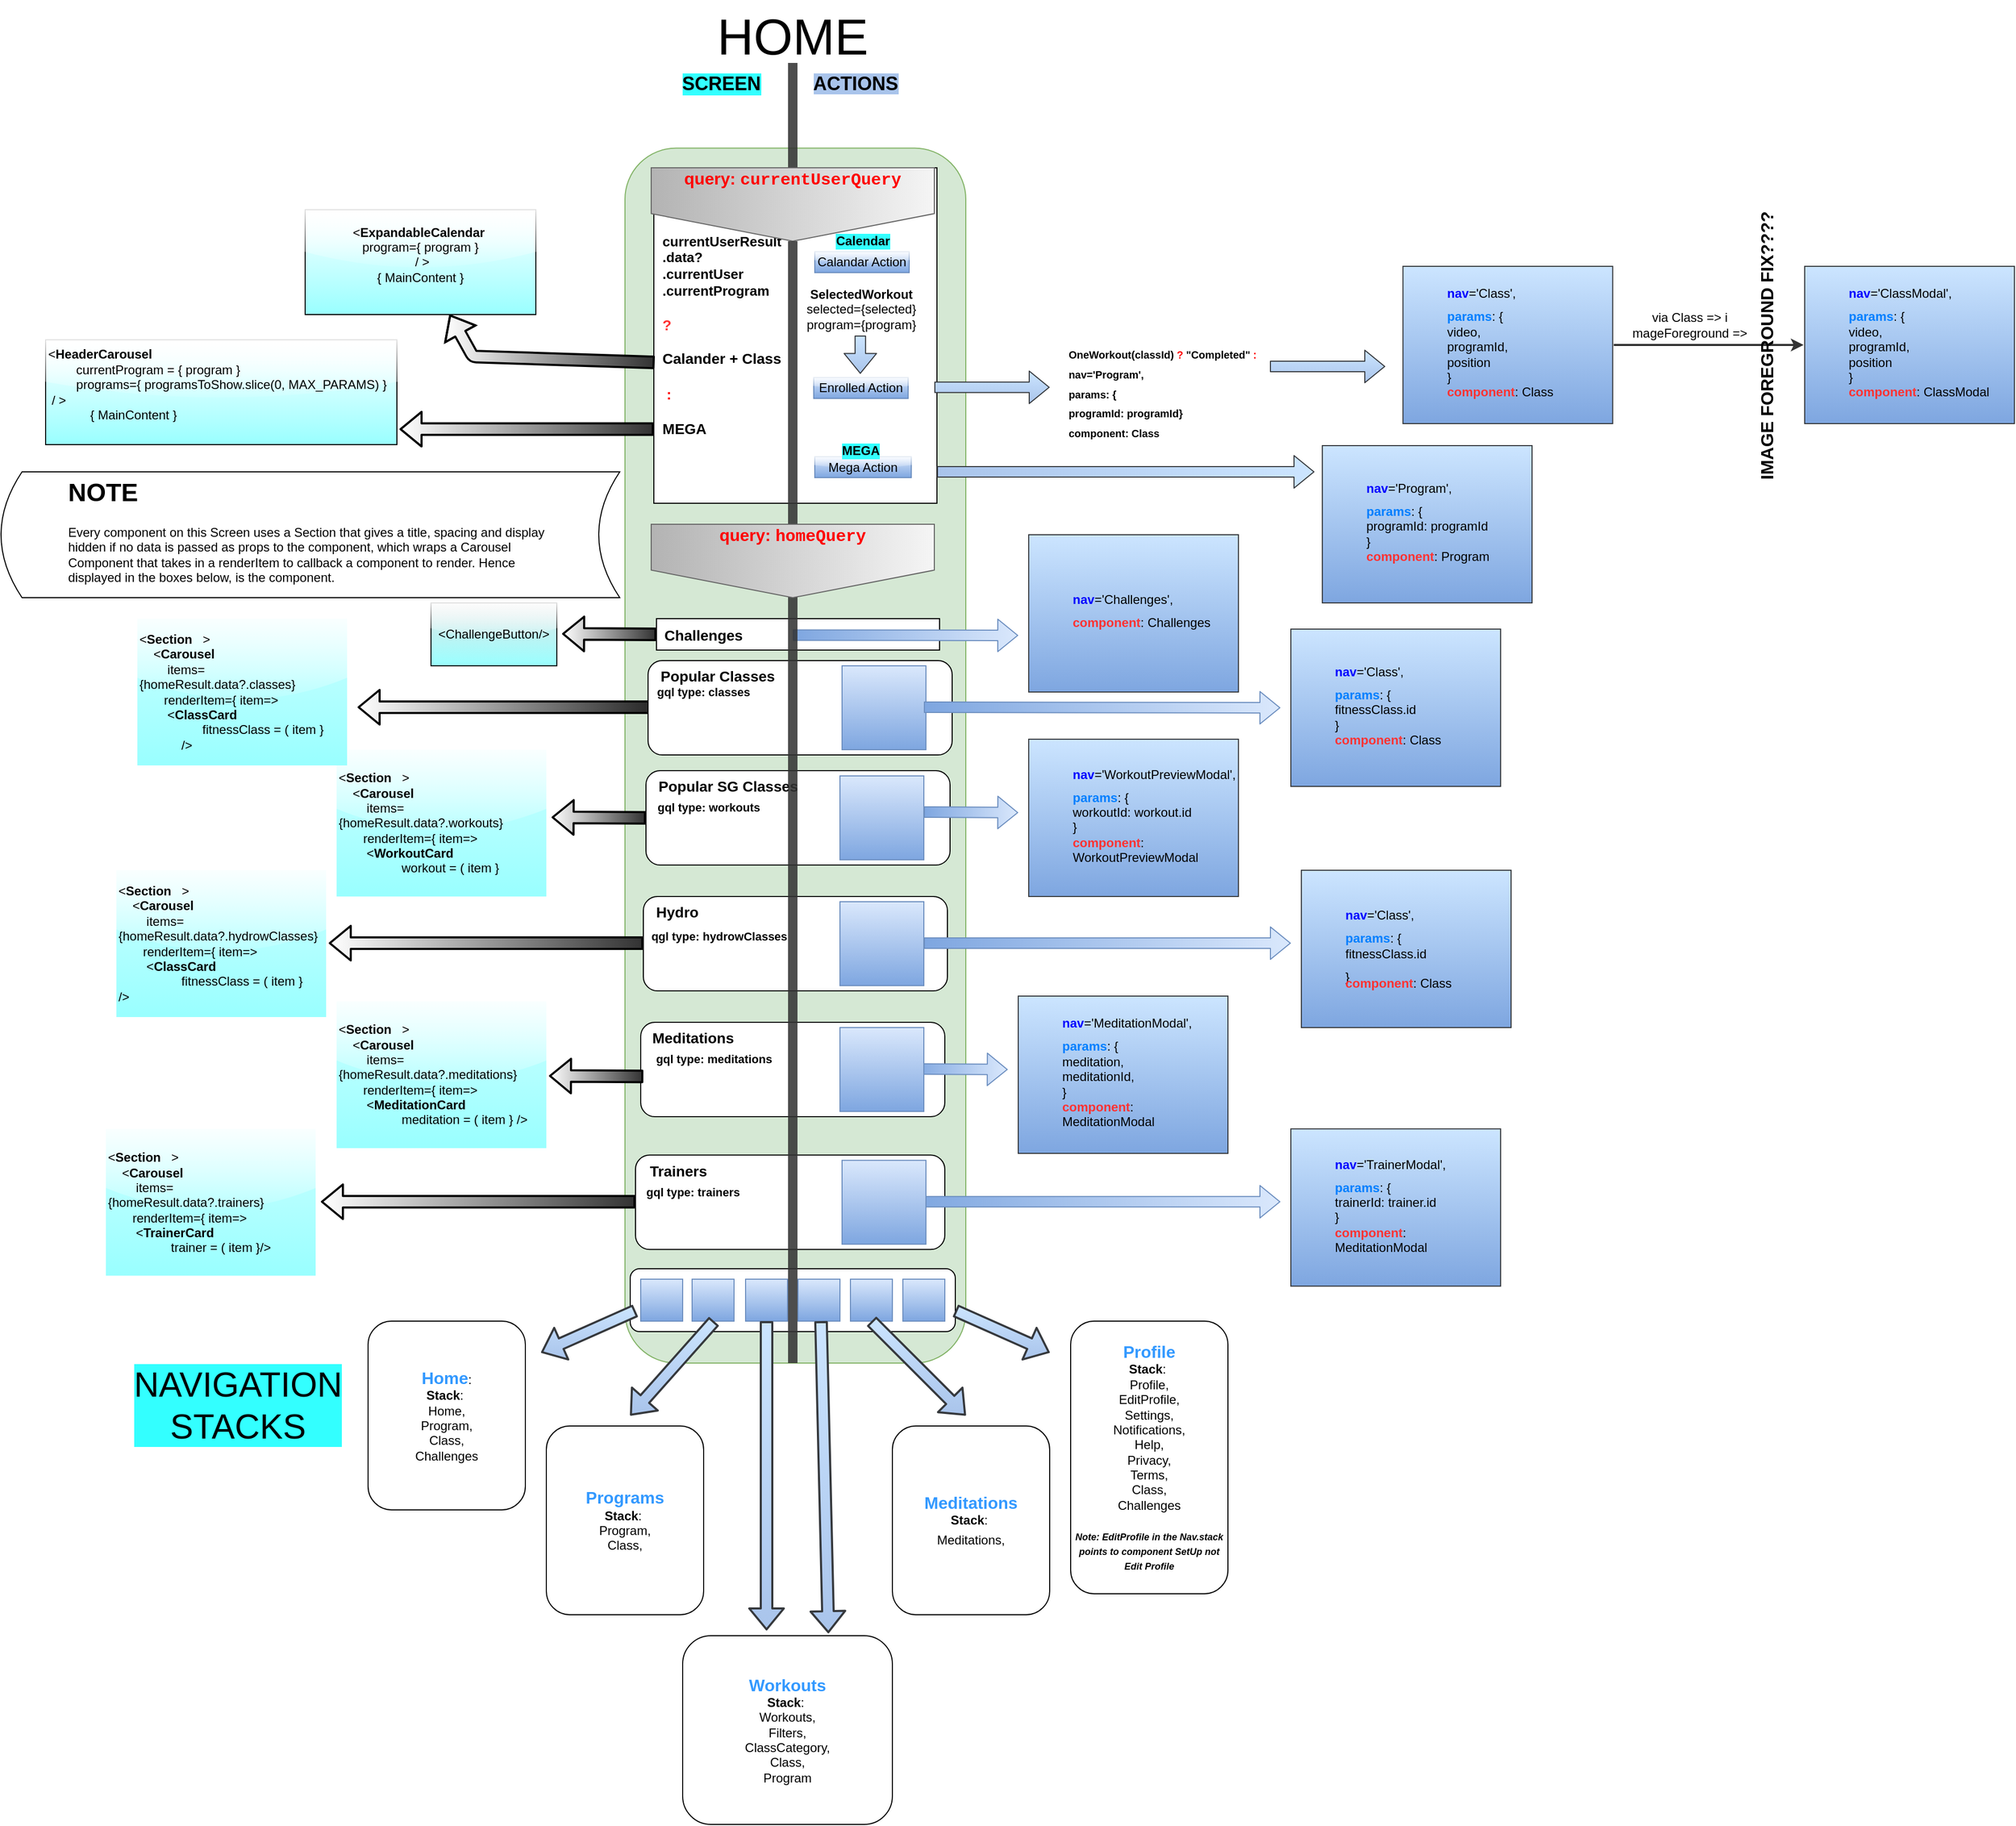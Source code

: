 <mxfile version="14.2.7" type="github" pages="4">
  <diagram name="Home" id="efa7a0a1-bf9b-a30e-e6df-94a7791c09e9">
    <mxGraphModel dx="1067" dy="2333" grid="1" gridSize="10" guides="1" tooltips="1" connect="1" arrows="1" fold="1" page="1" pageScale="1" pageWidth="826" pageHeight="1169" background="#ffffff" math="0" shadow="0">
      <root>
        <mxCell id="0" />
        <mxCell id="1" parent="0" />
        <mxCell id="q_NAWSHO8Kiw4g9SQnGk-114" value="" style="rounded=1;whiteSpace=wrap;html=1;rotation=90;fillColor=#d5e8d4;strokeColor=#82b366;" vertex="1" parent="1">
          <mxGeometry x="678.13" y="-461.87" width="1158.75" height="325" as="geometry" />
        </mxCell>
        <mxCell id="q_NAWSHO8Kiw4g9SQnGk-117" value="" style="rounded=0;whiteSpace=wrap;html=1;" vertex="1" parent="1">
          <mxGeometry x="1125" y="-430" width="270" height="30" as="geometry" />
        </mxCell>
        <mxCell id="q_NAWSHO8Kiw4g9SQnGk-118" value="" style="rounded=1;whiteSpace=wrap;html=1;" vertex="1" parent="1">
          <mxGeometry x="1115" y="-285" width="290" height="90" as="geometry" />
        </mxCell>
        <mxCell id="q_NAWSHO8Kiw4g9SQnGk-119" value="" style="rounded=1;whiteSpace=wrap;html=1;" vertex="1" parent="1">
          <mxGeometry x="1302" y="-570" width="80" height="30" as="geometry" />
        </mxCell>
        <mxCell id="q_NAWSHO8Kiw4g9SQnGk-120" value="" style="rounded=1;whiteSpace=wrap;html=1;" vertex="1" parent="1">
          <mxGeometry x="1112.5" y="-165" width="290" height="90" as="geometry" />
        </mxCell>
        <mxCell id="q_NAWSHO8Kiw4g9SQnGk-121" value="" style="whiteSpace=wrap;html=1;aspect=fixed;gradientColor=#7ea6e0;fillColor=#dae8fc;strokeColor=#6c8ebf;" vertex="1" parent="1">
          <mxGeometry x="1300" y="-280" width="80" height="80" as="geometry" />
        </mxCell>
        <mxCell id="q_NAWSHO8Kiw4g9SQnGk-122" value="" style="whiteSpace=wrap;html=1;aspect=fixed;gradientColor=#7ea6e0;fillColor=#dae8fc;strokeColor=#6c8ebf;" vertex="1" parent="1">
          <mxGeometry x="1300" y="-160" width="80" height="80" as="geometry" />
        </mxCell>
        <mxCell id="q_NAWSHO8Kiw4g9SQnGk-123" value="" style="shape=flexArrow;endArrow=classic;html=1;gradientColor=#7ea6e0;fillColor=#dae8fc;strokeColor=#6c8ebf;gradientDirection=west;" edge="1" parent="1">
          <mxGeometry width="50" height="50" relative="1" as="geometry">
            <mxPoint x="1380" y="-245.5" as="sourcePoint" />
            <mxPoint x="1470" y="-245" as="targetPoint" />
          </mxGeometry>
        </mxCell>
        <mxCell id="q_NAWSHO8Kiw4g9SQnGk-124" value="" style="shape=flexArrow;endArrow=classic;html=1;gradientColor=#7ea6e0;fillColor=#dae8fc;strokeColor=#6c8ebf;gradientDirection=west;" edge="1" parent="1">
          <mxGeometry width="50" height="50" relative="1" as="geometry">
            <mxPoint x="1380" y="-120.5" as="sourcePoint" />
            <mxPoint x="1730" y="-120.5" as="targetPoint" />
          </mxGeometry>
        </mxCell>
        <mxCell id="q_NAWSHO8Kiw4g9SQnGk-127" value="&lt;font style=&quot;font-size: 48px&quot;&gt;HOME&lt;/font&gt;" style="text;html=1;strokeColor=none;fillColor=none;align=center;verticalAlign=middle;whiteSpace=wrap;rounded=0;" vertex="1" parent="1">
          <mxGeometry x="1175" y="-1020" width="160" height="70" as="geometry" />
        </mxCell>
        <mxCell id="q_NAWSHO8Kiw4g9SQnGk-131" value="&lt;b&gt;&lt;font style=&quot;font-size: 18px ; background-color: rgb(169 , 196 , 235)&quot;&gt;ACTIONS&lt;/font&gt;&lt;/b&gt;" style="text;html=1;strokeColor=none;fillColor=none;align=center;verticalAlign=middle;whiteSpace=wrap;rounded=0;" vertex="1" parent="1">
          <mxGeometry x="1280" y="-960" width="70" height="40" as="geometry" />
        </mxCell>
        <mxCell id="q_NAWSHO8Kiw4g9SQnGk-132" value="&lt;b&gt;&lt;font style=&quot;font-size: 18px&quot;&gt;SCREEN&lt;/font&gt;&lt;/b&gt;" style="text;html=1;strokeColor=none;fillColor=none;align=center;verticalAlign=middle;whiteSpace=wrap;rounded=0;labelBackgroundColor=#33FFFF;" vertex="1" parent="1">
          <mxGeometry x="1157" y="-960" width="60" height="40" as="geometry" />
        </mxCell>
        <mxCell id="q_NAWSHO8Kiw4g9SQnGk-142" value="" style="shape=flexArrow;endArrow=classic;html=1;gradientColor=#7ea6e0;fillColor=#dae8fc;strokeColor=#6c8ebf;gradientDirection=west;" edge="1" parent="1">
          <mxGeometry width="50" height="50" relative="1" as="geometry">
            <mxPoint x="1255" y="-414.25" as="sourcePoint" />
            <mxPoint x="1470" y="-414" as="targetPoint" />
          </mxGeometry>
        </mxCell>
        <mxCell id="q_NAWSHO8Kiw4g9SQnGk-144" value="" style="rounded=1;whiteSpace=wrap;html=1;" vertex="1" parent="1">
          <mxGeometry x="1105" y="81.64" width="295" height="90" as="geometry" />
        </mxCell>
        <mxCell id="q_NAWSHO8Kiw4g9SQnGk-146" value="" style="shape=flexArrow;endArrow=classic;html=1;gradientColor=#7ea6e0;fillColor=#dae8fc;strokeColor=#6c8ebf;gradientDirection=west;" edge="1" parent="1">
          <mxGeometry width="50" height="50" relative="1" as="geometry">
            <mxPoint x="1370" y="126.14" as="sourcePoint" />
            <mxPoint x="1720" y="126.14" as="targetPoint" />
          </mxGeometry>
        </mxCell>
        <mxCell id="q_NAWSHO8Kiw4g9SQnGk-147" value="&lt;blockquote style=&quot;margin: 0 0 0 40px ; border: none ; padding: 0px&quot;&gt;&lt;p style=&quot;line-height: 50%&quot;&gt;&lt;b&gt;&lt;font color=&quot;#0000ff&quot;&gt;nav&lt;/font&gt;&lt;/b&gt;=&#39;MeditationModal&#39;,&amp;nbsp;&lt;/p&gt;&lt;div&gt;&lt;b&gt;&lt;font color=&quot;#007fff&quot;&gt;params&lt;/font&gt;&lt;/b&gt;&lt;span&gt;: {&amp;nbsp;&lt;/span&gt;&lt;/div&gt;&lt;div&gt;&lt;span&gt;meditation,&lt;/span&gt;&lt;/div&gt;meditationId,&lt;br&gt;}&lt;br&gt;&lt;font color=&quot;#ff3333&quot;&gt;&lt;b&gt;component&lt;/b&gt;&lt;/font&gt;: MeditationModal&lt;/blockquote&gt;&lt;p&gt;&lt;/p&gt;" style="text;html=1;strokeColor=#36393d;fillColor=#cce5ff;align=left;verticalAlign=middle;whiteSpace=wrap;rounded=1;gradientColor=#7EA6E0;perimeterSpacing=1;labelPadding=7;arcSize=0;" vertex="1" parent="1">
          <mxGeometry x="1470" y="-70" width="200" height="150" as="geometry" />
        </mxCell>
        <mxCell id="q_NAWSHO8Kiw4g9SQnGk-148" value="" style="rounded=1;whiteSpace=wrap;html=1;" vertex="1" parent="1">
          <mxGeometry x="1110" y="-45" width="290" height="90" as="geometry" />
        </mxCell>
        <mxCell id="q_NAWSHO8Kiw4g9SQnGk-150" value="" style="shape=flexArrow;endArrow=classic;html=1;gradientColor=#7ea6e0;fillColor=#dae8fc;strokeColor=#6c8ebf;gradientDirection=west;" edge="1" parent="1">
          <mxGeometry width="50" height="50" relative="1" as="geometry">
            <mxPoint x="1370" y="-0.5" as="sourcePoint" />
            <mxPoint x="1460" as="targetPoint" />
          </mxGeometry>
        </mxCell>
        <mxCell id="q_NAWSHO8Kiw4g9SQnGk-152" value="&lt;font style=&quot;font-size: 14px&quot;&gt;&lt;b&gt;Challenges&lt;/b&gt;&lt;/font&gt;" style="text;html=1;strokeColor=none;fillColor=none;align=center;verticalAlign=middle;whiteSpace=wrap;rounded=0;" vertex="1" parent="1">
          <mxGeometry x="1150" y="-423.75" width="40" height="20" as="geometry" />
        </mxCell>
        <mxCell id="q_NAWSHO8Kiw4g9SQnGk-153" value="&lt;span style=&quot;font-size: 14px&quot;&gt;&lt;b&gt;Popular SG Classes&lt;/b&gt;&lt;/span&gt;" style="text;html=1;strokeColor=none;fillColor=none;align=left;verticalAlign=middle;whiteSpace=wrap;rounded=0;" vertex="1" parent="1">
          <mxGeometry x="1125" y="-290" width="155" height="40" as="geometry" />
        </mxCell>
        <mxCell id="q_NAWSHO8Kiw4g9SQnGk-154" value="&lt;font style=&quot;font-size: 14px&quot;&gt;&lt;b&gt;Hydro&lt;/b&gt;&lt;/font&gt;" style="text;html=1;strokeColor=none;fillColor=none;align=center;verticalAlign=middle;whiteSpace=wrap;rounded=0;" vertex="1" parent="1">
          <mxGeometry x="1125" y="-160" width="40" height="20" as="geometry" />
        </mxCell>
        <mxCell id="q_NAWSHO8Kiw4g9SQnGk-155" value="&lt;font style=&quot;font-size: 14px&quot;&gt;&lt;b&gt;Meditations&lt;/b&gt;&lt;/font&gt;" style="text;html=1;strokeColor=none;fillColor=none;align=center;verticalAlign=middle;whiteSpace=wrap;rounded=0;" vertex="1" parent="1">
          <mxGeometry x="1140" y="-40" width="40" height="20" as="geometry" />
        </mxCell>
        <mxCell id="q_NAWSHO8Kiw4g9SQnGk-156" value="" style="shape=flexArrow;endArrow=classic;html=1;strokeWidth=2;gradientColor=#ffffff;gradientDirection=west;fillColor=#1A1A1A;" edge="1" parent="1">
          <mxGeometry width="50" height="50" relative="1" as="geometry">
            <mxPoint x="1140" y="-345.5" as="sourcePoint" />
            <mxPoint x="840" y="-345.5" as="targetPoint" />
          </mxGeometry>
        </mxCell>
        <mxCell id="q_NAWSHO8Kiw4g9SQnGk-158" value="" style="shape=flexArrow;endArrow=classic;html=1;strokeWidth=2;gradientColor=#ffffff;gradientDirection=west;fillColor=#333333;" edge="1" parent="1">
          <mxGeometry width="50" height="50" relative="1" as="geometry">
            <mxPoint x="1115" y="-240" as="sourcePoint" />
            <mxPoint x="1025" y="-240.5" as="targetPoint" />
          </mxGeometry>
        </mxCell>
        <mxCell id="q_NAWSHO8Kiw4g9SQnGk-160" value="" style="shape=flexArrow;endArrow=classic;html=1;strokeWidth=2;gradientColor=#ffffff;gradientDirection=west;fillColor=#333333;" edge="1" parent="1">
          <mxGeometry width="50" height="50" relative="1" as="geometry">
            <mxPoint x="1112.5" y="-120.5" as="sourcePoint" />
            <mxPoint x="812.5" y="-120.5" as="targetPoint" />
          </mxGeometry>
        </mxCell>
        <mxCell id="q_NAWSHO8Kiw4g9SQnGk-163" value="" style="rounded=1;whiteSpace=wrap;html=1;" vertex="1" parent="1">
          <mxGeometry x="1100" y="190" width="310" height="60" as="geometry" />
        </mxCell>
        <mxCell id="q_NAWSHO8Kiw4g9SQnGk-164" value="" style="whiteSpace=wrap;html=1;aspect=fixed;gradientColor=#7ea6e0;fillColor=#dae8fc;strokeColor=#6c8ebf;" vertex="1" parent="1">
          <mxGeometry x="1110" y="200" width="40" height="40" as="geometry" />
        </mxCell>
        <mxCell id="q_NAWSHO8Kiw4g9SQnGk-165" value="" style="whiteSpace=wrap;html=1;aspect=fixed;gradientColor=#7ea6e0;fillColor=#dae8fc;strokeColor=#6c8ebf;" vertex="1" parent="1">
          <mxGeometry x="1159" y="200" width="40" height="40" as="geometry" />
        </mxCell>
        <mxCell id="q_NAWSHO8Kiw4g9SQnGk-166" value="" style="whiteSpace=wrap;html=1;aspect=fixed;gradientColor=#7ea6e0;fillColor=#dae8fc;strokeColor=#6c8ebf;" vertex="1" parent="1">
          <mxGeometry x="1210" y="200" width="40" height="40" as="geometry" />
        </mxCell>
        <mxCell id="q_NAWSHO8Kiw4g9SQnGk-167" value="" style="whiteSpace=wrap;html=1;aspect=fixed;gradientColor=#7ea6e0;fillColor=#dae8fc;strokeColor=#6c8ebf;" vertex="1" parent="1">
          <mxGeometry x="1260" y="200" width="40" height="40" as="geometry" />
        </mxCell>
        <mxCell id="q_NAWSHO8Kiw4g9SQnGk-168" value="" style="whiteSpace=wrap;html=1;aspect=fixed;gradientColor=#7ea6e0;fillColor=#dae8fc;strokeColor=#6c8ebf;" vertex="1" parent="1">
          <mxGeometry x="1310" y="200" width="40" height="40" as="geometry" />
        </mxCell>
        <mxCell id="q_NAWSHO8Kiw4g9SQnGk-169" value="" style="whiteSpace=wrap;html=1;aspect=fixed;gradientColor=#7ea6e0;fillColor=#dae8fc;strokeColor=#6c8ebf;" vertex="1" parent="1">
          <mxGeometry x="1360" y="200" width="40" height="40" as="geometry" />
        </mxCell>
        <mxCell id="q_NAWSHO8Kiw4g9SQnGk-171" value="&lt;b&gt;&lt;font color=&quot;#3399ff&quot; style=&quot;font-size: 16px&quot;&gt;Home&lt;/font&gt;&lt;/b&gt;:&lt;br&gt;&lt;b&gt;Stack&lt;/b&gt;:&amp;nbsp;&lt;br&gt;Home,&lt;br&gt;Program,&lt;br&gt;Class,&lt;br&gt;Challenges" style="rounded=1;whiteSpace=wrap;html=1;" vertex="1" parent="1">
          <mxGeometry x="850" y="240" width="150" height="180" as="geometry" />
        </mxCell>
        <mxCell id="q_NAWSHO8Kiw4g9SQnGk-172" value="&lt;b&gt;&lt;font color=&quot;#3399ff&quot; style=&quot;font-size: 16px&quot;&gt;Programs&lt;/font&gt;&lt;/b&gt;&lt;br&gt;&lt;b&gt;Stack&lt;/b&gt;:&amp;nbsp;&lt;br&gt;Program,&lt;br&gt;Class,&lt;br&gt;" style="rounded=1;whiteSpace=wrap;html=1;" vertex="1" parent="1">
          <mxGeometry x="1020" y="340" width="150" height="180" as="geometry" />
        </mxCell>
        <mxCell id="q_NAWSHO8Kiw4g9SQnGk-173" value="&lt;b&gt;&lt;font color=&quot;#3399ff&quot; style=&quot;font-size: 16px&quot;&gt;Workouts&lt;/font&gt;&lt;/b&gt;&lt;br&gt;&lt;b&gt;Stack&lt;/b&gt;:&amp;nbsp;&lt;br&gt;Workouts,&lt;br&gt;Filters,&lt;br&gt;ClassCategory,&lt;br&gt;Class,&lt;br&gt;Program" style="rounded=1;whiteSpace=wrap;html=1;" vertex="1" parent="1">
          <mxGeometry x="1150" y="540" width="200" height="180" as="geometry" />
        </mxCell>
        <mxCell id="q_NAWSHO8Kiw4g9SQnGk-175" value="&lt;b&gt;&lt;font color=&quot;#3399ff&quot; style=&quot;font-size: 16px&quot;&gt;Meditations&lt;br&gt;&lt;/font&gt;&lt;/b&gt;&lt;b&gt;Stack&lt;/b&gt;:&amp;nbsp;&lt;br&gt;Meditations,&lt;b&gt;&lt;font color=&quot;#3399ff&quot; style=&quot;font-size: 16px&quot;&gt;&lt;br&gt;&lt;/font&gt;&lt;/b&gt;" style="rounded=1;whiteSpace=wrap;html=1;" vertex="1" parent="1">
          <mxGeometry x="1350" y="340" width="150" height="180" as="geometry" />
        </mxCell>
        <mxCell id="q_NAWSHO8Kiw4g9SQnGk-176" value="&lt;b&gt;&lt;font color=&quot;#3399ff&quot; style=&quot;font-size: 16px&quot;&gt;Profile&lt;/font&gt;&lt;/b&gt;&lt;br&gt;&lt;b&gt;Stack&lt;/b&gt;:&amp;nbsp;&lt;br&gt;Profile,&lt;br&gt;EditProfile,&lt;br&gt;Settings,&lt;br&gt;Notifications,&lt;br&gt;Help,&lt;br&gt;Privacy,&lt;br&gt;Terms,&lt;br&gt;Class,&lt;br&gt;Challenges&lt;br&gt;&lt;br&gt;&lt;i&gt;&lt;font style=&quot;font-size: 9px&quot;&gt;&lt;b&gt;Note: EditProfile in the Nav.stack points to component SetUp not Edit Profile&lt;/b&gt;&lt;/font&gt;&lt;/i&gt;" style="rounded=1;whiteSpace=wrap;html=1;" vertex="1" parent="1">
          <mxGeometry x="1520" y="240" width="150" height="260" as="geometry" />
        </mxCell>
        <mxCell id="q_NAWSHO8Kiw4g9SQnGk-178" value="" style="shape=flexArrow;endArrow=classic;html=1;strokeWidth=2;fillColor=#cce5ff;strokeColor=#36393d;gradientColor=#A9C4EB;" edge="1" parent="1">
          <mxGeometry width="50" height="50" relative="1" as="geometry">
            <mxPoint x="1105" y="230" as="sourcePoint" />
            <mxPoint x="1015" y="270" as="targetPoint" />
          </mxGeometry>
        </mxCell>
        <mxCell id="q_NAWSHO8Kiw4g9SQnGk-179" value="" style="shape=flexArrow;endArrow=classic;html=1;strokeWidth=2;fillColor=#cce5ff;strokeColor=#36393d;gradientColor=#A9C4EB;" edge="1" parent="1">
          <mxGeometry width="50" height="50" relative="1" as="geometry">
            <mxPoint x="1180" y="240" as="sourcePoint" />
            <mxPoint x="1100" y="330" as="targetPoint" />
          </mxGeometry>
        </mxCell>
        <mxCell id="q_NAWSHO8Kiw4g9SQnGk-180" value="" style="shape=flexArrow;endArrow=classic;html=1;strokeWidth=2;fillColor=#cce5ff;strokeColor=#36393d;gradientColor=#A9C4EB;" edge="1" parent="1">
          <mxGeometry width="50" height="50" relative="1" as="geometry">
            <mxPoint x="1330" y="240" as="sourcePoint" />
            <mxPoint x="1420" y="330" as="targetPoint" />
          </mxGeometry>
        </mxCell>
        <mxCell id="q_NAWSHO8Kiw4g9SQnGk-181" value="" style="shape=flexArrow;endArrow=classic;html=1;strokeWidth=2;fillColor=#cce5ff;strokeColor=#36393d;gradientColor=#A9C4EB;" edge="1" parent="1">
          <mxGeometry width="50" height="50" relative="1" as="geometry">
            <mxPoint x="1230" y="240" as="sourcePoint" />
            <mxPoint x="1230" y="535" as="targetPoint" />
          </mxGeometry>
        </mxCell>
        <mxCell id="q_NAWSHO8Kiw4g9SQnGk-182" value="" style="shape=flexArrow;endArrow=classic;html=1;strokeWidth=2;entryX=0.695;entryY=-0.013;entryDx=0;entryDy=0;entryPerimeter=0;fillColor=#cce5ff;strokeColor=#36393d;gradientColor=#A9C4EB;" edge="1" parent="1" target="q_NAWSHO8Kiw4g9SQnGk-173">
          <mxGeometry width="50" height="50" relative="1" as="geometry">
            <mxPoint x="1281.95" y="240" as="sourcePoint" />
            <mxPoint x="1344" y="540" as="targetPoint" />
          </mxGeometry>
        </mxCell>
        <mxCell id="q_NAWSHO8Kiw4g9SQnGk-183" value="" style="shape=flexArrow;endArrow=classic;html=1;strokeWidth=2;fillColor=#cce5ff;strokeColor=#36393d;gradientColor=#A9C4EB;" edge="1" parent="1">
          <mxGeometry width="50" height="50" relative="1" as="geometry">
            <mxPoint x="1410" y="230" as="sourcePoint" />
            <mxPoint x="1500" y="270" as="targetPoint" />
          </mxGeometry>
        </mxCell>
        <mxCell id="q_NAWSHO8Kiw4g9SQnGk-187" value="&lt;font style=&quot;font-size: 14px&quot;&gt;&lt;b&gt;Trainers&lt;/b&gt;&lt;/font&gt;" style="text;html=1;strokeColor=none;fillColor=none;align=center;verticalAlign=middle;whiteSpace=wrap;rounded=0;" vertex="1" parent="1">
          <mxGeometry x="1125.5" y="86.64" width="40" height="20" as="geometry" />
        </mxCell>
        <mxCell id="q_NAWSHO8Kiw4g9SQnGk-191" value="" style="shape=flexArrow;endArrow=classic;html=1;strokeWidth=2;gradientColor=#ffffff;gradientDirection=west;fillColor=#333333;" edge="1" parent="1">
          <mxGeometry width="50" height="50" relative="1" as="geometry">
            <mxPoint x="1105" y="126.14" as="sourcePoint" />
            <mxPoint x="805" y="126.14" as="targetPoint" />
          </mxGeometry>
        </mxCell>
        <mxCell id="q_NAWSHO8Kiw4g9SQnGk-194" value="" style="shape=flexArrow;endArrow=classic;html=1;strokeWidth=2;gradientColor=#ffffff;fillColor=#333333;gradientDirection=west;" edge="1" parent="1">
          <mxGeometry width="50" height="50" relative="1" as="geometry">
            <mxPoint x="1112.5" y="6.64" as="sourcePoint" />
            <mxPoint x="1022.5" y="6.14" as="targetPoint" />
          </mxGeometry>
        </mxCell>
        <mxCell id="q_NAWSHO8Kiw4g9SQnGk-195" value="&amp;lt;&lt;b&gt;Section&lt;/b&gt;&amp;nbsp; &amp;nbsp;&amp;gt;&lt;br&gt;&amp;nbsp; &amp;nbsp; &amp;lt;&lt;b&gt;Carousel&lt;/b&gt;&amp;nbsp;&lt;br&gt;&amp;nbsp; &amp;nbsp; &amp;nbsp; &amp;nbsp; items=&amp;nbsp; &amp;nbsp; &amp;nbsp; {homeResult.data?.meditations}&lt;br&gt;&amp;nbsp; &amp;nbsp; &amp;nbsp; &amp;nbsp;renderItem={ item=&amp;gt;&lt;br&gt;&amp;nbsp; &amp;nbsp; &amp;nbsp; &amp;nbsp; &amp;lt;&lt;b&gt;MeditationCard &lt;/b&gt;&lt;br&gt;&amp;nbsp; &amp;nbsp; &amp;nbsp; &amp;nbsp; &amp;nbsp; &amp;nbsp; &amp;nbsp; &amp;nbsp; &amp;nbsp; meditation = ( item } /&amp;gt;" style="rounded=0;whiteSpace=wrap;html=1;align=left;glass=1;strokeColor=none;gradientColor=#99FFFF;fillColor=#CCFFFF;perimeterSpacing=4;" vertex="1" parent="1">
          <mxGeometry x="820" y="-65" width="200" height="140" as="geometry" />
        </mxCell>
        <mxCell id="q_NAWSHO8Kiw4g9SQnGk-198" value="&lt;font size=&quot;1&quot;&gt;&lt;b style=&quot;font-size: 11px&quot;&gt;gql type: meditations&lt;/b&gt;&lt;/font&gt;" style="text;html=1;strokeColor=none;fillColor=none;align=center;verticalAlign=middle;whiteSpace=wrap;rounded=0;" vertex="1" parent="1">
          <mxGeometry x="1100" y="-20" width="160" height="20" as="geometry" />
        </mxCell>
        <mxCell id="q_NAWSHO8Kiw4g9SQnGk-200" value="&amp;lt;ChallengeButton/&amp;gt;" style="rounded=0;whiteSpace=wrap;html=1;glass=1;strokeColor=#000000;fillColor=#E6E6E6;gradientColor=#99FFFF;" vertex="1" parent="1">
          <mxGeometry x="910" y="-445" width="120" height="60" as="geometry" />
        </mxCell>
        <mxCell id="q_NAWSHO8Kiw4g9SQnGk-201" value="&amp;lt;&lt;b&gt;Section&lt;/b&gt;&amp;nbsp; &amp;nbsp;&amp;gt;&lt;br&gt;&amp;nbsp; &amp;nbsp; &amp;lt;&lt;b&gt;Carousel&lt;/b&gt;&amp;nbsp;&lt;br&gt;&amp;nbsp; &amp;nbsp; &amp;nbsp; &amp;nbsp; items=&amp;nbsp; &amp;nbsp; &amp;nbsp; {homeResult.data?.workouts}&lt;br&gt;&amp;nbsp; &amp;nbsp; &amp;nbsp; &amp;nbsp;renderItem={ item=&amp;gt;&lt;br&gt;&amp;nbsp; &amp;nbsp; &amp;nbsp; &amp;nbsp; &amp;lt;&lt;b&gt;WorkoutCard &lt;/b&gt;&lt;br&gt;&amp;nbsp; &amp;nbsp; &amp;nbsp; &amp;nbsp; &amp;nbsp; &amp;nbsp; &amp;nbsp; &amp;nbsp; &amp;nbsp; workout = ( item }" style="rounded=0;whiteSpace=wrap;html=1;align=left;glass=1;strokeColor=none;gradientColor=#99FFFF;fillColor=#CCFFFF;perimeterSpacing=4;" vertex="1" parent="1">
          <mxGeometry x="820" y="-305" width="200" height="140" as="geometry" />
        </mxCell>
        <mxCell id="q_NAWSHO8Kiw4g9SQnGk-202" value="&amp;lt;&lt;b&gt;Section&lt;/b&gt;&amp;nbsp; &amp;nbsp;&amp;gt;&lt;br&gt;&amp;nbsp; &amp;nbsp; &amp;lt;&lt;b&gt;Carousel&lt;/b&gt;&amp;nbsp;&lt;br&gt;&amp;nbsp; &amp;nbsp; &amp;nbsp; &amp;nbsp; items=&amp;nbsp; &amp;nbsp; &amp;nbsp; {homeResult.data?.hydrowClasses}&lt;br&gt;&amp;nbsp; &amp;nbsp; &amp;nbsp; &amp;nbsp;renderItem={ item=&amp;gt;&lt;br&gt;&amp;nbsp; &amp;nbsp; &amp;nbsp; &amp;nbsp; &amp;lt;&lt;b&gt;ClassCard&lt;/b&gt;&lt;br&gt;&amp;nbsp; &amp;nbsp; &amp;nbsp; &amp;nbsp; &amp;nbsp; &amp;nbsp; &amp;nbsp; &amp;nbsp; &amp;nbsp; fitnessClass = ( item } &lt;br&gt;/&amp;gt;" style="rounded=0;whiteSpace=wrap;html=1;align=left;glass=1;strokeColor=none;gradientColor=#99FFFF;fillColor=#CCFFFF;perimeterSpacing=4;" vertex="1" parent="1">
          <mxGeometry x="610" y="-190" width="200" height="140" as="geometry" />
        </mxCell>
        <mxCell id="q_NAWSHO8Kiw4g9SQnGk-203" value="&lt;font size=&quot;1&quot;&gt;&lt;b style=&quot;font-size: 11px&quot;&gt;gql type:&amp;nbsp;&lt;/b&gt;&lt;/font&gt;&lt;span style=&quot;font-size: 11px&quot;&gt;&lt;b&gt;workouts&lt;/b&gt;&lt;/span&gt;" style="text;html=1;strokeColor=none;fillColor=none;align=center;verticalAlign=middle;whiteSpace=wrap;rounded=0;" vertex="1" parent="1">
          <mxGeometry x="1095" y="-260" width="160" height="20" as="geometry" />
        </mxCell>
        <mxCell id="q_NAWSHO8Kiw4g9SQnGk-204" value="&amp;lt;&lt;b&gt;Section&lt;/b&gt;&amp;nbsp; &amp;nbsp;&amp;gt;&lt;br&gt;&amp;nbsp; &amp;nbsp; &amp;lt;&lt;b&gt;Carousel&lt;/b&gt;&amp;nbsp;&lt;br&gt;&amp;nbsp; &amp;nbsp; &amp;nbsp; &amp;nbsp; items=&amp;nbsp; &amp;nbsp; &amp;nbsp; {homeResult.data?.trainers}&lt;br&gt;&amp;nbsp; &amp;nbsp; &amp;nbsp; &amp;nbsp;renderItem={ item=&amp;gt;&lt;br&gt;&amp;nbsp; &amp;nbsp; &amp;nbsp; &amp;nbsp; &amp;lt;&lt;b&gt;TrainerCard&lt;/b&gt;&lt;br&gt;&amp;nbsp; &amp;nbsp; &amp;nbsp; &amp;nbsp; &amp;nbsp; &amp;nbsp; &amp;nbsp; &amp;nbsp; &amp;nbsp; trainer = ( item }/&amp;gt;" style="rounded=0;whiteSpace=wrap;html=1;align=left;glass=1;strokeColor=none;gradientColor=#99FFFF;fillColor=#CCFFFF;perimeterSpacing=4;" vertex="1" parent="1">
          <mxGeometry x="600" y="56.64" width="200" height="140" as="geometry" />
        </mxCell>
        <mxCell id="q_NAWSHO8Kiw4g9SQnGk-209" value="" style="rounded=1;whiteSpace=wrap;html=1;" vertex="1" parent="1">
          <mxGeometry x="1117" y="-390" width="290" height="90" as="geometry" />
        </mxCell>
        <mxCell id="q_NAWSHO8Kiw4g9SQnGk-210" value="" style="whiteSpace=wrap;html=1;aspect=fixed;gradientColor=#7ea6e0;fillColor=#dae8fc;strokeColor=#6c8ebf;" vertex="1" parent="1">
          <mxGeometry x="1302" y="-385" width="80" height="80" as="geometry" />
        </mxCell>
        <mxCell id="q_NAWSHO8Kiw4g9SQnGk-211" value="" style="shape=flexArrow;endArrow=classic;html=1;gradientColor=#7ea6e0;fillColor=#dae8fc;strokeColor=#6c8ebf;gradientDirection=west;" edge="1" parent="1">
          <mxGeometry width="50" height="50" relative="1" as="geometry">
            <mxPoint x="1380" y="-345.5" as="sourcePoint" />
            <mxPoint x="1720" y="-345" as="targetPoint" />
          </mxGeometry>
        </mxCell>
        <mxCell id="q_NAWSHO8Kiw4g9SQnGk-213" value="&lt;span style=&quot;font-size: 14px&quot;&gt;&lt;b&gt;Popular Classes&lt;/b&gt;&lt;/span&gt;" style="text;html=1;strokeColor=none;fillColor=none;align=left;verticalAlign=middle;whiteSpace=wrap;rounded=0;" vertex="1" parent="1">
          <mxGeometry x="1127" y="-395" width="120" height="40" as="geometry" />
        </mxCell>
        <mxCell id="q_NAWSHO8Kiw4g9SQnGk-214" value="" style="shape=flexArrow;endArrow=classic;html=1;strokeWidth=2;gradientColor=#ffffff;gradientDirection=west;fillColor=#333333;" edge="1" parent="1">
          <mxGeometry width="50" height="50" relative="1" as="geometry">
            <mxPoint x="1125" y="-415" as="sourcePoint" />
            <mxPoint x="1035" y="-415.5" as="targetPoint" />
          </mxGeometry>
        </mxCell>
        <mxCell id="q_NAWSHO8Kiw4g9SQnGk-215" value="&amp;lt;&lt;b&gt;Section&lt;/b&gt;&amp;nbsp; &amp;nbsp;&amp;gt;&lt;br&gt;&amp;nbsp; &amp;nbsp; &amp;lt;&lt;b&gt;Carousel&lt;/b&gt;&amp;nbsp;&lt;br&gt;&amp;nbsp; &amp;nbsp; &amp;nbsp; &amp;nbsp; items=&amp;nbsp; &amp;nbsp; &amp;nbsp; {homeResult.data?.classes}&lt;br&gt;&amp;nbsp; &amp;nbsp; &amp;nbsp; &amp;nbsp;renderItem={ item=&amp;gt;&lt;br&gt;&amp;nbsp; &amp;nbsp; &amp;nbsp; &amp;nbsp; &amp;lt;&lt;b&gt;ClassCard&lt;/b&gt;&lt;br&gt;&amp;nbsp; &amp;nbsp; &amp;nbsp; &amp;nbsp; &amp;nbsp; &amp;nbsp; &amp;nbsp; &amp;nbsp; &amp;nbsp; fitnessClass = ( item }&lt;br&gt;&amp;nbsp; &amp;nbsp; &amp;nbsp; &amp;nbsp; &amp;nbsp; &amp;nbsp; /&amp;gt;" style="rounded=0;whiteSpace=wrap;html=1;align=left;glass=1;strokeColor=none;gradientColor=#99FFFF;fillColor=#CCFFFF;perimeterSpacing=4;" vertex="1" parent="1">
          <mxGeometry x="630" y="-430" width="200" height="140" as="geometry" />
        </mxCell>
        <mxCell id="q_NAWSHO8Kiw4g9SQnGk-216" value="&lt;font size=&quot;1&quot;&gt;&lt;b style=&quot;font-size: 11px&quot;&gt;gql type: classes&lt;/b&gt;&lt;/font&gt;" style="text;html=1;strokeColor=none;fillColor=none;align=center;verticalAlign=middle;whiteSpace=wrap;rounded=0;" vertex="1" parent="1">
          <mxGeometry x="1090" y="-370" width="160" height="20" as="geometry" />
        </mxCell>
        <mxCell id="q_NAWSHO8Kiw4g9SQnGk-116" value="" style="rounded=0;whiteSpace=wrap;html=1;" vertex="1" parent="1">
          <mxGeometry x="1122.51" y="-860" width="270" height="320" as="geometry" />
        </mxCell>
        <mxCell id="q_NAWSHO8Kiw4g9SQnGk-140" value="&lt;div style=&quot;text-align: left ; font-size: 13px&quot;&gt;&lt;b&gt;&lt;font style=&quot;font-size: 13px&quot;&gt;currentUserResult&lt;/font&gt;&lt;/b&gt;&lt;/div&gt;&lt;font style=&quot;font-size: 13px&quot;&gt;&lt;div style=&quot;text-align: left&quot;&gt;&lt;b&gt;&lt;font style=&quot;font-size: 13px&quot;&gt;.data?&lt;/font&gt;&lt;/b&gt;&lt;/div&gt;&lt;font style=&quot;font-size: 13px&quot;&gt;&lt;div style=&quot;text-align: left&quot;&gt;&lt;b&gt;&lt;font style=&quot;font-size: 13px&quot;&gt;.currentUser&lt;/font&gt;&lt;/b&gt;&lt;/div&gt;&lt;font style=&quot;font-size: 13px&quot;&gt;&lt;div style=&quot;text-align: left&quot;&gt;&lt;b&gt;&lt;font style=&quot;font-size: 13px&quot;&gt;.currentProgram&lt;/font&gt;&lt;/b&gt;&lt;/div&gt;&lt;div style=&quot;text-align: left&quot;&gt;&lt;span style=&quot;font-size: 14px&quot;&gt;&lt;br&gt;&lt;/span&gt;&lt;/div&gt;&lt;font color=&quot;#ff3333&quot; style=&quot;font-weight: bold ; font-size: 14px&quot;&gt;&lt;div style=&quot;text-align: left&quot;&gt;&lt;span&gt;?&lt;/span&gt;&lt;/div&gt;&lt;/font&gt;&lt;div style=&quot;text-align: left&quot;&gt;&lt;br&gt;&lt;/div&gt;&lt;span style=&quot;font-weight: bold ; font-size: 14px&quot;&gt;&lt;div style=&quot;text-align: left&quot;&gt;&lt;span&gt;Calander + Class&lt;/span&gt;&lt;/div&gt;&lt;div style=&quot;text-align: left&quot;&gt;&lt;span&gt;&lt;br&gt;&lt;/span&gt;&lt;/div&gt;&lt;/span&gt;&lt;font style=&quot;font-weight: bold ; font-size: 14px&quot; color=&quot;#ff0000&quot;&gt;&lt;div style=&quot;text-align: left&quot;&gt;&lt;span&gt;&amp;nbsp;:&lt;/span&gt;&lt;/div&gt;&lt;div style=&quot;text-align: left&quot;&gt;&lt;span&gt;&lt;br&gt;&lt;/span&gt;&lt;/div&gt;&lt;/font&gt;&lt;/font&gt;&lt;font style=&quot;font-size: 14px&quot;&gt;&lt;div style=&quot;text-align: left&quot;&gt;&lt;b&gt;MEGA&lt;/b&gt;&lt;/div&gt;&lt;/font&gt;&lt;/font&gt;&lt;/font&gt;" style="text;html=1;strokeColor=none;fillColor=none;align=center;verticalAlign=middle;whiteSpace=wrap;rounded=0;" vertex="1" parent="1">
          <mxGeometry x="1125.5" y="-804.07" width="123" height="208.13" as="geometry" />
        </mxCell>
        <mxCell id="q_NAWSHO8Kiw4g9SQnGk-136" value="" style="shape=flexArrow;endArrow=classic;html=1;strokeWidth=2;gradientColor=#ffffff;gradientDirection=west;fillColor=#333333;" edge="1" parent="1">
          <mxGeometry width="50" height="50" relative="1" as="geometry">
            <mxPoint x="1122.51" y="-610.69" as="sourcePoint" />
            <mxPoint x="880" y="-610.69" as="targetPoint" />
          </mxGeometry>
        </mxCell>
        <mxCell id="q_NAWSHO8Kiw4g9SQnGk-222" value="" style="shape=flexArrow;endArrow=classic;html=1;strokeWidth=2;gradientColor=#ffffff;fillColor=#333333;gradientDirection=west;exitX=0.003;exitY=0.58;exitDx=0;exitDy=0;exitPerimeter=0;" edge="1" parent="1" source="q_NAWSHO8Kiw4g9SQnGk-116" target="q_NAWSHO8Kiw4g9SQnGk-223">
          <mxGeometry width="50" height="50" relative="1" as="geometry">
            <mxPoint x="1120" y="-660" as="sourcePoint" />
            <mxPoint x="1020" y="-660" as="targetPoint" />
            <Array as="points">
              <mxPoint x="950" y="-680" />
            </Array>
          </mxGeometry>
        </mxCell>
        <mxCell id="q_NAWSHO8Kiw4g9SQnGk-223" value="&lt;span style=&quot;text-align: left&quot;&gt;&amp;lt;&lt;/span&gt;&lt;b style=&quot;text-align: left&quot;&gt;ExpandableCalendar&lt;/b&gt;&lt;span style=&quot;text-align: left&quot;&gt;&amp;nbsp;&lt;br&gt;program={ program }&lt;br&gt;&amp;nbsp;/ &amp;gt;&lt;br&gt;&lt;/span&gt;{ MainContent }&lt;br style=&quot;text-align: left&quot;&gt;&lt;span style=&quot;text-align: left&quot;&gt;&amp;nbsp;&amp;nbsp;&lt;/span&gt;" style="rounded=0;whiteSpace=wrap;html=1;glass=1;strokeColor=#000000;fillColor=#ffffff;gradientColor=#99FFFF;" vertex="1" parent="1">
          <mxGeometry x="790" y="-820" width="220" height="100" as="geometry" />
        </mxCell>
        <mxCell id="q_NAWSHO8Kiw4g9SQnGk-224" value="&lt;span&gt;&amp;lt;&lt;/span&gt;&lt;b&gt;HeaderCarousel&lt;/b&gt;&lt;span&gt;&amp;nbsp;&lt;br&gt;&amp;nbsp; &amp;nbsp; &amp;nbsp; &amp;nbsp; currentProgram = { program }&lt;br&gt;&amp;nbsp; &amp;nbsp; &amp;nbsp; &amp;nbsp; programs={ programsToShow.slice(0, MAX_PARAMS) }&lt;br&gt;&amp;nbsp;/ &amp;gt;&lt;br&gt;&lt;/span&gt;&lt;span&gt;&amp;nbsp; &amp;nbsp; &amp;nbsp; &amp;nbsp; &amp;nbsp; &amp;nbsp; { MainContent }&lt;/span&gt;&lt;br&gt;&lt;span&gt;&amp;nbsp;&amp;nbsp;&lt;/span&gt;" style="rounded=0;whiteSpace=wrap;html=1;glass=1;strokeColor=#000000;fillColor=#ffffff;gradientColor=#99FFFF;align=left;" vertex="1" parent="1">
          <mxGeometry x="542.5" y="-695.94" width="335" height="100" as="geometry" />
        </mxCell>
        <mxCell id="q_NAWSHO8Kiw4g9SQnGk-225" value="" style="group" vertex="1" connectable="0" parent="1">
          <mxGeometry x="1402.5" y="-630" width="560" height="140" as="geometry" />
        </mxCell>
        <mxCell id="q_NAWSHO8Kiw4g9SQnGk-125" value="" style="shape=flexArrow;endArrow=classic;html=1;fillColor=#cce5ff;strokeColor=#36393d;gradientColor=#A9C4EB;gradientDirection=west;" edge="1" parent="q_NAWSHO8Kiw4g9SQnGk-225">
          <mxGeometry width="50" height="50" relative="1" as="geometry">
            <mxPoint x="-10" y="60" as="sourcePoint" />
            <mxPoint x="350" y="60" as="targetPoint" />
          </mxGeometry>
        </mxCell>
        <mxCell id="q_NAWSHO8Kiw4g9SQnGk-226" value="" style="group" vertex="1" connectable="0" parent="q_NAWSHO8Kiw4g9SQnGk-225">
          <mxGeometry x="237.5" y="-15" width="320" height="200" as="geometry" />
        </mxCell>
        <mxCell id="q_NAWSHO8Kiw4g9SQnGk-244" value="&lt;blockquote style=&quot;margin: 0 0 0 40px ; border: none ; padding: 0px&quot;&gt;&lt;p style=&quot;line-height: 50%&quot;&gt;&lt;b&gt;&lt;font color=&quot;#0000ff&quot;&gt;nav&lt;/font&gt;&lt;/b&gt;=&#39;Program&#39;,&amp;nbsp;&lt;/p&gt;&lt;div&gt;&lt;b&gt;&lt;font color=&quot;#007fff&quot;&gt;params&lt;/font&gt;&lt;/b&gt;&lt;span&gt;: {&amp;nbsp;&lt;/span&gt;&lt;/div&gt;&lt;div&gt;programId: programId&lt;/div&gt;}&lt;br&gt;&lt;font color=&quot;#ff3333&quot;&gt;&lt;b&gt;component&lt;/b&gt;&lt;/font&gt;: Program&lt;/blockquote&gt;&lt;p&gt;&lt;/p&gt;" style="text;html=1;strokeColor=#36393d;fillColor=#cce5ff;align=left;verticalAlign=middle;whiteSpace=wrap;rounded=1;gradientColor=#7EA6E0;perimeterSpacing=1;labelPadding=7;arcSize=0;" vertex="1" parent="q_NAWSHO8Kiw4g9SQnGk-226">
          <mxGeometry x="120" y="50" width="200" height="150" as="geometry" />
        </mxCell>
        <mxCell id="HFNR5i-n0qlMSI1-7nrS-11" value="&lt;h1 style=&quot;text-align: left ; font-size: 10px&quot;&gt;&lt;font style=&quot;font-size: 10px&quot;&gt;OneWorkout(classId)&lt;font color=&quot;#ff0000&quot; style=&quot;font-size: 10px&quot;&gt;&amp;nbsp;?&lt;/font&gt;&amp;nbsp;&quot;Completed&quot;&lt;font color=&quot;#ff0000&quot; style=&quot;font-size: 10px&quot;&gt;&amp;nbsp;:&amp;nbsp;&lt;/font&gt;&amp;nbsp;&lt;/font&gt;&lt;/h1&gt;&lt;h1 style=&quot;text-align: left ; font-size: 10px&quot;&gt;&lt;font style=&quot;font-size: 10px&quot;&gt;&lt;span&gt;nav=&#39;Program&#39;,&amp;nbsp;&lt;/span&gt;&lt;/font&gt;&lt;/h1&gt;&lt;h1 style=&quot;text-align: left ; font-size: 10px&quot;&gt;&lt;font style=&quot;font-size: 10px&quot;&gt;params: {&amp;nbsp;&lt;/font&gt;&lt;/h1&gt;&lt;h1 style=&quot;text-align: left ; font-size: 10px&quot;&gt;&lt;font style=&quot;font-size: 10px&quot;&gt;programId: programId}&amp;nbsp;&lt;/font&gt;&lt;/h1&gt;&lt;h1 style=&quot;text-align: left ; font-size: 10px&quot;&gt;&lt;font style=&quot;font-size: 10px&quot;&gt;component: Class&lt;/font&gt;&lt;/h1&gt;" style="text;html=1;align=center;verticalAlign=middle;resizable=0;points=[];autosize=1;" vertex="1" parent="q_NAWSHO8Kiw4g9SQnGk-225">
          <mxGeometry x="107.5" y="-74" width="200" height="120" as="geometry" />
        </mxCell>
        <mxCell id="q_NAWSHO8Kiw4g9SQnGk-134" value="" style="endArrow=none;html=1;strokeWidth=9;fillOpacity=87;strokeOpacity=87;strokeColor=#333333;" edge="1" parent="1" source="q_NAWSHO8Kiw4g9SQnGk-229">
          <mxGeometry width="50" height="50" relative="1" as="geometry">
            <mxPoint x="1255" y="280" as="sourcePoint" />
            <mxPoint x="1255" y="-960" as="targetPoint" />
          </mxGeometry>
        </mxCell>
        <mxCell id="q_NAWSHO8Kiw4g9SQnGk-229" value="&lt;p style=&quot;line-height: 90%&quot;&gt;&lt;font style=&quot;font-size: 16px&quot; color=&quot;#ff0000&quot;&gt;&lt;b&gt;query:&amp;nbsp;&lt;span style=&quot;font-family: &amp;#34;menlo&amp;#34; , &amp;#34;monaco&amp;#34; , &amp;#34;courier new&amp;#34; , monospace&quot;&gt;currentUserQuery&lt;/span&gt;&lt;/b&gt;&lt;/font&gt;&lt;/p&gt;&lt;p style=&quot;line-height: 90%&quot;&gt;&lt;font style=&quot;font-size: 16px&quot; color=&quot;#ff0000&quot;&gt;&lt;b&gt;&lt;span style=&quot;font-family: &amp;#34;menlo&amp;#34; , &amp;#34;monaco&amp;#34; , &amp;#34;courier new&amp;#34; , monospace&quot;&gt;&lt;br&gt;&lt;/span&gt;&lt;/b&gt;&lt;/font&gt;&lt;/p&gt;&lt;p style=&quot;line-height: 90%&quot;&gt;&lt;font style=&quot;font-size: 16px&quot; color=&quot;#cc00cc&quot;&gt;&lt;b&gt;&lt;span style=&quot;font-family: &amp;#34;menlo&amp;#34; , &amp;#34;monaco&amp;#34; , &amp;#34;courier new&amp;#34; , monospace&quot;&gt;&lt;br&gt;&lt;/span&gt;&lt;/b&gt;&lt;/font&gt;&lt;/p&gt;" style="shape=offPageConnector;whiteSpace=wrap;html=1;glass=1;strokeColor=#666666;gradientDirection=west;gradientColor=#b3b3b3;fillColor=#f5f5f5;" vertex="1" parent="1">
          <mxGeometry x="1120" y="-860" width="270" height="70" as="geometry" />
        </mxCell>
        <mxCell id="q_NAWSHO8Kiw4g9SQnGk-230" value="" style="endArrow=none;html=1;strokeWidth=9;entryX=0.5;entryY=1;entryDx=0;entryDy=0;fillOpacity=87;strokeOpacity=87;strokeColor=#333333;" edge="1" parent="1" target="q_NAWSHO8Kiw4g9SQnGk-229">
          <mxGeometry width="50" height="50" relative="1" as="geometry">
            <mxPoint x="1255" y="280" as="sourcePoint" />
            <mxPoint x="1255" y="-1080" as="targetPoint" />
          </mxGeometry>
        </mxCell>
        <mxCell id="q_NAWSHO8Kiw4g9SQnGk-232" value="" style="group" vertex="1" connectable="0" parent="1">
          <mxGeometry x="500" y="-570" width="590" height="120" as="geometry" />
        </mxCell>
        <mxCell id="q_NAWSHO8Kiw4g9SQnGk-189" value="" style="shape=dataStorage;whiteSpace=wrap;html=1;fixedSize=1;" vertex="1" parent="q_NAWSHO8Kiw4g9SQnGk-232">
          <mxGeometry width="590" height="120" as="geometry" />
        </mxCell>
        <mxCell id="q_NAWSHO8Kiw4g9SQnGk-190" value="&lt;h1&gt;NOTE&lt;/h1&gt;&lt;p&gt;Every component on this Screen uses a Section that gives a title, spacing and display hidden if no data is passed as props to the component, which wraps a Carousel Component that takes in a renderItem to callback a component to render. Hence displayed in the boxes below, is the component.&lt;/p&gt;&lt;p&gt;&lt;br&gt;&lt;/p&gt;" style="text;html=1;strokeColor=none;fillColor=none;spacing=5;spacingTop=-20;whiteSpace=wrap;overflow=hidden;rounded=0;" vertex="1" parent="q_NAWSHO8Kiw4g9SQnGk-232">
          <mxGeometry x="59" width="486.75" height="120" as="geometry" />
        </mxCell>
        <mxCell id="q_NAWSHO8Kiw4g9SQnGk-233" value="&lt;p style=&quot;line-height: 90%&quot;&gt;&lt;font style=&quot;font-size: 16px&quot; color=&quot;#ff0000&quot;&gt;&lt;b&gt;query:&amp;nbsp;&lt;span style=&quot;font-family: &amp;#34;menlo&amp;#34; , &amp;#34;monaco&amp;#34; , &amp;#34;courier new&amp;#34; , monospace&quot;&gt;homeQuery&lt;/span&gt;&lt;/b&gt;&lt;/font&gt;&lt;/p&gt;&lt;p style=&quot;line-height: 90%&quot;&gt;&lt;font style=&quot;font-size: 16px&quot; color=&quot;#cc00cc&quot;&gt;&lt;b&gt;&lt;span style=&quot;font-family: &amp;#34;menlo&amp;#34; , &amp;#34;monaco&amp;#34; , &amp;#34;courier new&amp;#34; , monospace&quot;&gt;&lt;br&gt;&lt;/span&gt;&lt;/b&gt;&lt;/font&gt;&lt;/p&gt;&lt;p style=&quot;line-height: 90%&quot;&gt;&lt;font style=&quot;font-size: 16px&quot; color=&quot;#cc00cc&quot;&gt;&lt;b&gt;&lt;span style=&quot;font-family: &amp;#34;menlo&amp;#34; , &amp;#34;monaco&amp;#34; , &amp;#34;courier new&amp;#34; , monospace&quot;&gt;&lt;br&gt;&lt;/span&gt;&lt;/b&gt;&lt;/font&gt;&lt;/p&gt;" style="shape=offPageConnector;whiteSpace=wrap;html=1;glass=1;strokeColor=#666666;gradientDirection=west;gradientColor=#b3b3b3;fillColor=#f5f5f5;" vertex="1" parent="1">
          <mxGeometry x="1120" y="-520" width="270" height="70" as="geometry" />
        </mxCell>
        <mxCell id="q_NAWSHO8Kiw4g9SQnGk-235" value="Mega Action" style="rounded=0;whiteSpace=wrap;html=1;glass=1;strokeColor=#6c8ebf;fillColor=#dae8fc;gradientColor=#7ea6e0;" vertex="1" parent="1">
          <mxGeometry x="1276" y="-584.5" width="92" height="20" as="geometry" />
        </mxCell>
        <mxCell id="q_NAWSHO8Kiw4g9SQnGk-236" value="Enrolled Action" style="rounded=0;whiteSpace=wrap;html=1;glass=1;strokeColor=#6c8ebf;fillColor=#dae8fc;gradientColor=#7ea6e0;" vertex="1" parent="1">
          <mxGeometry x="1275" y="-660" width="90" height="20" as="geometry" />
        </mxCell>
        <mxCell id="q_NAWSHO8Kiw4g9SQnGk-237" value="&lt;font size=&quot;1&quot;&gt;&lt;b style=&quot;font-size: 11px&quot;&gt;qgl type:&amp;nbsp;&lt;/b&gt;&lt;/font&gt;&lt;span style=&quot;font-size: 11px&quot;&gt;&lt;b&gt;hydrowClasses&lt;/b&gt;&lt;/span&gt;" style="text;html=1;strokeColor=none;fillColor=none;align=center;verticalAlign=middle;whiteSpace=wrap;rounded=0;" vertex="1" parent="1">
          <mxGeometry x="1105" y="-136.87" width="160" height="20" as="geometry" />
        </mxCell>
        <mxCell id="q_NAWSHO8Kiw4g9SQnGk-238" value="&lt;font size=&quot;1&quot;&gt;&lt;b style=&quot;font-size: 11px&quot;&gt;gql type: trainers&lt;/b&gt;&lt;/font&gt;" style="text;html=1;strokeColor=none;fillColor=none;align=center;verticalAlign=middle;whiteSpace=wrap;rounded=0;" vertex="1" parent="1">
          <mxGeometry x="1080" y="106.64" width="160" height="20" as="geometry" />
        </mxCell>
        <mxCell id="q_NAWSHO8Kiw4g9SQnGk-239" value="&lt;blockquote style=&quot;margin: 0 0 0 40px ; border: none ; padding: 0px&quot;&gt;&lt;p style=&quot;line-height: 6px&quot;&gt;&lt;b&gt;&lt;font color=&quot;#0000ff&quot;&gt;nav&lt;/font&gt;&lt;/b&gt;=&#39;Class&#39;,&amp;nbsp;&lt;/p&gt;&lt;div&gt;&lt;b&gt;&lt;font color=&quot;#007fff&quot;&gt;params&lt;/font&gt;&lt;/b&gt;: {&amp;nbsp;&lt;/div&gt;&lt;div&gt;fitnessClass.id&lt;/div&gt;&lt;p style=&quot;line-height: 50%&quot;&gt;}&lt;br&gt;&lt;font color=&quot;#ff3333&quot;&gt;&lt;b&gt;component&lt;/b&gt;&lt;/font&gt;: Class&lt;br&gt;&lt;/p&gt;&lt;/blockquote&gt;&lt;p&gt;&lt;/p&gt;" style="text;html=1;strokeColor=#36393d;fillColor=#cce5ff;align=left;verticalAlign=middle;whiteSpace=wrap;rounded=1;gradientColor=#7EA6E0;perimeterSpacing=1;labelPadding=7;arcSize=0;" vertex="1" parent="1">
          <mxGeometry x="1740" y="-190" width="200" height="150" as="geometry" />
        </mxCell>
        <mxCell id="q_NAWSHO8Kiw4g9SQnGk-240" value="&lt;blockquote style=&quot;margin: 0 0 0 40px ; border: none ; padding: 0px&quot;&gt;&lt;p style=&quot;line-height: 50%&quot;&gt;&lt;b&gt;&lt;font color=&quot;#0000ff&quot;&gt;nav&lt;/font&gt;&lt;/b&gt;=&#39;TrainerModal&#39;,&amp;nbsp;&lt;/p&gt;&lt;div&gt;&lt;b&gt;&lt;font color=&quot;#007fff&quot;&gt;params&lt;/font&gt;&lt;/b&gt;&lt;span&gt;: {&amp;nbsp;&lt;/span&gt;&lt;/div&gt;&lt;div&gt;trainerId: trainer.id&lt;/div&gt;}&lt;br&gt;&lt;font color=&quot;#ff3333&quot;&gt;&lt;b&gt;component&lt;/b&gt;&lt;/font&gt;: MeditationModal&lt;/blockquote&gt;&lt;p&gt;&lt;/p&gt;" style="text;html=1;strokeColor=#36393d;fillColor=#cce5ff;align=left;verticalAlign=middle;whiteSpace=wrap;rounded=1;gradientColor=#7EA6E0;perimeterSpacing=1;labelPadding=7;arcSize=0;" vertex="1" parent="1">
          <mxGeometry x="1730" y="56.64" width="200" height="150" as="geometry" />
        </mxCell>
        <mxCell id="q_NAWSHO8Kiw4g9SQnGk-241" value="&lt;blockquote style=&quot;margin: 0 0 0 40px ; border: none ; padding: 0px&quot;&gt;&lt;p style=&quot;line-height: 50%&quot;&gt;&lt;b&gt;&lt;font color=&quot;#0000ff&quot;&gt;nav&lt;/font&gt;&lt;/b&gt;=&#39;WorkoutPreviewModal&#39;,&amp;nbsp;&lt;/p&gt;&lt;div&gt;&lt;b&gt;&lt;font color=&quot;#007fff&quot;&gt;params&lt;/font&gt;&lt;/b&gt;&lt;span&gt;: {&amp;nbsp;&lt;/span&gt;&lt;/div&gt;&lt;div&gt;workoutId: workout.id&lt;/div&gt;}&lt;br&gt;&lt;font color=&quot;#ff3333&quot;&gt;&lt;b&gt;component&lt;/b&gt;&lt;/font&gt;: WorkoutPreviewModal&lt;/blockquote&gt;&lt;p&gt;&lt;/p&gt;" style="text;html=1;strokeColor=#36393d;fillColor=#cce5ff;align=left;verticalAlign=middle;whiteSpace=wrap;rounded=1;gradientColor=#7EA6E0;perimeterSpacing=1;labelPadding=7;arcSize=0;" vertex="1" parent="1">
          <mxGeometry x="1480" y="-315" width="200" height="150" as="geometry" />
        </mxCell>
        <mxCell id="q_NAWSHO8Kiw4g9SQnGk-242" value="&lt;blockquote style=&quot;margin: 0 0 0 40px ; border: none ; padding: 0px&quot;&gt;&lt;p style=&quot;line-height: 50%&quot;&gt;&lt;b&gt;&lt;font color=&quot;#0000ff&quot;&gt;nav&lt;/font&gt;&lt;/b&gt;=&#39;Class&#39;,&amp;nbsp;&lt;/p&gt;&lt;div&gt;&lt;b&gt;&lt;font color=&quot;#007fff&quot;&gt;params&lt;/font&gt;&lt;/b&gt;&lt;span&gt;: {&amp;nbsp;&lt;/span&gt;&lt;/div&gt;&lt;div&gt;fitnessClass.id&lt;/div&gt;}&lt;br&gt;&lt;font color=&quot;#ff3333&quot;&gt;&lt;b&gt;component&lt;/b&gt;&lt;/font&gt;: Class&lt;/blockquote&gt;&lt;p&gt;&lt;/p&gt;" style="text;html=1;strokeColor=#36393d;fillColor=#cce5ff;align=left;verticalAlign=middle;whiteSpace=wrap;rounded=1;gradientColor=#7EA6E0;perimeterSpacing=1;labelPadding=7;arcSize=0;" vertex="1" parent="1">
          <mxGeometry x="1730" y="-420" width="200" height="150" as="geometry" />
        </mxCell>
        <mxCell id="q_NAWSHO8Kiw4g9SQnGk-243" value="&lt;blockquote style=&quot;margin: 0 0 0 40px ; border: none ; padding: 0px&quot;&gt;&lt;p style=&quot;line-height: 50%&quot;&gt;&lt;b&gt;&lt;font color=&quot;#0000ff&quot;&gt;nav&lt;/font&gt;&lt;/b&gt;=&#39;Challenges&#39;,&amp;nbsp;&lt;/p&gt;&lt;font color=&quot;#ff3333&quot;&gt;&lt;b&gt;component&lt;/b&gt;&lt;/font&gt;: Challenges&lt;/blockquote&gt;&lt;p&gt;&lt;/p&gt;" style="text;html=1;strokeColor=#36393d;fillColor=#cce5ff;align=left;verticalAlign=middle;whiteSpace=wrap;rounded=1;gradientColor=#7EA6E0;perimeterSpacing=1;labelPadding=7;arcSize=0;" vertex="1" parent="1">
          <mxGeometry x="1480" y="-510" width="200" height="150" as="geometry" />
        </mxCell>
        <mxCell id="GL1NLZLIZLJ8mnFYMRUu-2" value="" style="edgeStyle=orthogonalEdgeStyle;rounded=0;orthogonalLoop=1;jettySize=auto;html=1;strokeColor=#333333;strokeWidth=2;fillColor=#333333;gradientColor=#A9C4EB;" edge="1" parent="1" source="q_NAWSHO8Kiw4g9SQnGk-245" target="GL1NLZLIZLJ8mnFYMRUu-1">
          <mxGeometry relative="1" as="geometry" />
        </mxCell>
        <mxCell id="q_NAWSHO8Kiw4g9SQnGk-245" value="&lt;blockquote style=&quot;margin: 0 0 0 40px ; border: none ; padding: 0px&quot;&gt;&lt;p style=&quot;line-height: 50%&quot;&gt;&lt;b&gt;&lt;font color=&quot;#0000ff&quot;&gt;nav&lt;/font&gt;&lt;/b&gt;=&#39;Class&#39;,&amp;nbsp;&lt;/p&gt;&lt;div&gt;&lt;b&gt;&lt;font color=&quot;#007fff&quot;&gt;params&lt;/font&gt;&lt;/b&gt;&lt;span&gt;: {&amp;nbsp;&lt;/span&gt;&lt;/div&gt;&lt;div&gt;video,&lt;/div&gt;&lt;div&gt;programId,&lt;/div&gt;&lt;div&gt;position&lt;/div&gt;}&lt;br&gt;&lt;font color=&quot;#ff3333&quot;&gt;&lt;b&gt;component&lt;/b&gt;&lt;/font&gt;: Class&lt;/blockquote&gt;&lt;p&gt;&lt;/p&gt;" style="text;html=1;strokeColor=#36393d;fillColor=#cce5ff;align=left;verticalAlign=middle;whiteSpace=wrap;rounded=1;gradientColor=#7EA6E0;perimeterSpacing=1;labelPadding=7;arcSize=0;" vertex="1" parent="1">
          <mxGeometry x="1836.88" y="-766" width="200" height="150" as="geometry" />
        </mxCell>
        <mxCell id="q_NAWSHO8Kiw4g9SQnGk-149" value="" style="whiteSpace=wrap;html=1;aspect=fixed;gradientColor=#7ea6e0;fillColor=#dae8fc;strokeColor=#6c8ebf;" vertex="1" parent="1">
          <mxGeometry x="1300" y="-40" width="80" height="80" as="geometry" />
        </mxCell>
        <mxCell id="q_NAWSHO8Kiw4g9SQnGk-145" value="" style="whiteSpace=wrap;html=1;aspect=fixed;gradientColor=#7ea6e0;fillColor=#dae8fc;strokeColor=#6c8ebf;" vertex="1" parent="1">
          <mxGeometry x="1302" y="86.64" width="80" height="80" as="geometry" />
        </mxCell>
        <mxCell id="q_NAWSHO8Kiw4g9SQnGk-246" value="&lt;font style=&quot;font-size: 33px&quot;&gt;NAVIGATION STACKS&lt;/font&gt;" style="text;html=1;strokeColor=none;fillColor=none;align=center;verticalAlign=middle;whiteSpace=wrap;rounded=0;glass=1;labelBackgroundColor=#33FFFF;" vertex="1" parent="1">
          <mxGeometry x="626" y="260" width="200" height="120" as="geometry" />
        </mxCell>
        <mxCell id="HFNR5i-n0qlMSI1-7nrS-3" value="&lt;b&gt;SelectedWorkout &lt;/b&gt;&lt;br&gt;selected={selected}&lt;br&gt;program={program}" style="text;html=1;align=center;verticalAlign=middle;resizable=0;points=[];autosize=1;" vertex="1" parent="1">
          <mxGeometry x="1260" y="-750" width="120" height="50" as="geometry" />
        </mxCell>
        <mxCell id="HFNR5i-n0qlMSI1-7nrS-4" value="Calandar Action" style="rounded=0;whiteSpace=wrap;html=1;glass=1;strokeColor=#6c8ebf;fillColor=#dae8fc;gradientColor=#7ea6e0;" vertex="1" parent="1">
          <mxGeometry x="1276" y="-780" width="90" height="20" as="geometry" />
        </mxCell>
        <mxCell id="HFNR5i-n0qlMSI1-7nrS-5" value="&lt;b&gt;Calendar&lt;/b&gt;" style="text;html=1;strokeColor=none;fillColor=none;align=center;verticalAlign=middle;whiteSpace=wrap;rounded=0;glass=1;labelBackgroundColor=#33FFFF;" vertex="1" parent="1">
          <mxGeometry x="1302" y="-800" width="40" height="20" as="geometry" />
        </mxCell>
        <mxCell id="HFNR5i-n0qlMSI1-7nrS-6" value="&lt;b&gt;MEGA&lt;/b&gt;" style="text;html=1;strokeColor=none;fillColor=none;align=center;verticalAlign=middle;whiteSpace=wrap;rounded=0;glass=1;labelBackgroundColor=#33FFFF;" vertex="1" parent="1">
          <mxGeometry x="1300" y="-600" width="40" height="20" as="geometry" />
        </mxCell>
        <mxCell id="q_NAWSHO8Kiw4g9SQnGk-227" value="" style="shape=flexArrow;endArrow=classic;html=1;fillColor=#cce5ff;strokeColor=#36393d;gradientColor=#A9C4EB;" edge="1" parent="1">
          <mxGeometry width="50" height="50" relative="1" as="geometry">
            <mxPoint x="1390" y="-650.59" as="sourcePoint" />
            <mxPoint x="1500" y="-650.59" as="targetPoint" />
          </mxGeometry>
        </mxCell>
        <mxCell id="HFNR5i-n0qlMSI1-7nrS-14" value="" style="shape=flexArrow;endArrow=classic;html=1;fillColor=#cce5ff;strokeColor=#36393d;gradientColor=#A9C4EB;" edge="1" parent="1">
          <mxGeometry width="50" height="50" relative="1" as="geometry">
            <mxPoint x="1710" y="-670.5" as="sourcePoint" />
            <mxPoint x="1820" y="-670.5" as="targetPoint" />
          </mxGeometry>
        </mxCell>
        <mxCell id="HFNR5i-n0qlMSI1-7nrS-15" value="" style="shape=flexArrow;endArrow=classic;html=1;fillColor=#cce5ff;strokeColor=#36393d;gradientColor=#A9C4EB;" edge="1" parent="1">
          <mxGeometry width="50" height="50" relative="1" as="geometry">
            <mxPoint x="1319.41" y="-700.0" as="sourcePoint" />
            <mxPoint x="1319.41" y="-663.41" as="targetPoint" />
          </mxGeometry>
        </mxCell>
        <mxCell id="GL1NLZLIZLJ8mnFYMRUu-1" value="&lt;blockquote style=&quot;margin: 0 0 0 40px ; border: none ; padding: 0px&quot;&gt;&lt;p style=&quot;line-height: 50%&quot;&gt;&lt;b&gt;&lt;font color=&quot;#0000ff&quot;&gt;nav&lt;/font&gt;&lt;/b&gt;=&#39;ClassModal&#39;,&amp;nbsp;&lt;/p&gt;&lt;div&gt;&lt;b&gt;&lt;font color=&quot;#007fff&quot;&gt;params&lt;/font&gt;&lt;/b&gt;&lt;span&gt;: {&amp;nbsp;&lt;/span&gt;&lt;/div&gt;&lt;div&gt;video,&lt;/div&gt;&lt;div&gt;programId,&lt;/div&gt;&lt;div&gt;position&lt;/div&gt;}&lt;br&gt;&lt;font color=&quot;#ff3333&quot;&gt;&lt;b&gt;component&lt;/b&gt;&lt;/font&gt;: ClassModal&lt;/blockquote&gt;&lt;p&gt;&lt;/p&gt;" style="text;html=1;strokeColor=#36393d;fillColor=#cce5ff;align=left;verticalAlign=middle;whiteSpace=wrap;rounded=1;gradientColor=#7EA6E0;perimeterSpacing=1;labelPadding=7;arcSize=0;" vertex="1" parent="1">
          <mxGeometry x="2220" y="-766" width="200" height="150" as="geometry" />
        </mxCell>
        <mxCell id="GL1NLZLIZLJ8mnFYMRUu-3" value="via Class =&amp;gt; i&lt;br&gt;mageForeground =&amp;gt;" style="text;html=1;align=center;verticalAlign=middle;resizable=0;points=[];autosize=1;" vertex="1" parent="1">
          <mxGeometry x="2050" y="-725" width="120" height="30" as="geometry" />
        </mxCell>
        <mxCell id="0jJuyCNDQbUEIwAoeUov-1" value="&lt;b&gt;&lt;font style=&quot;font-size: 17px&quot;&gt;IMAGE FOREGROUND FIX????&lt;/font&gt;&lt;/b&gt;" style="text;html=1;align=center;verticalAlign=middle;resizable=0;points=[];autosize=1;rotation=-90;" vertex="1" parent="1">
          <mxGeometry x="2050" y="-700" width="270" height="20" as="geometry" />
        </mxCell>
      </root>
    </mxGraphModel>
  </diagram>
  <diagram id="7suZ82Bzdeg05goET0Sb" name="Class">
    <mxGraphModel dx="907" dy="2089" grid="1" gridSize="10" guides="1" tooltips="1" connect="1" arrows="1" fold="1" page="1" pageScale="1" pageWidth="850" pageHeight="1100" math="0" shadow="0">
      <root>
        <mxCell id="LvwJHr_naTXcDzboQbBc-0" />
        <mxCell id="LvwJHr_naTXcDzboQbBc-1" parent="LvwJHr_naTXcDzboQbBc-0" />
        <mxCell id="LvwJHr_naTXcDzboQbBc-2" value="" style="rounded=1;whiteSpace=wrap;html=1;rotation=90;fillColor=#d5e8d4;strokeColor=#82b366;" vertex="1" parent="LvwJHr_naTXcDzboQbBc-1">
          <mxGeometry x="790.78" y="-496.09" width="933.44" height="325" as="geometry" />
        </mxCell>
        <mxCell id="LvwJHr_naTXcDzboQbBc-3" value="" style="rounded=0;whiteSpace=wrap;html=1;" vertex="1" parent="LvwJHr_naTXcDzboQbBc-1">
          <mxGeometry x="1125" y="-430" width="270" height="30" as="geometry" />
        </mxCell>
        <mxCell id="LvwJHr_naTXcDzboQbBc-4" value="" style="rounded=1;whiteSpace=wrap;html=1;" vertex="1" parent="LvwJHr_naTXcDzboQbBc-1">
          <mxGeometry x="1115" y="-285" width="290" height="185" as="geometry" />
        </mxCell>
        <mxCell id="LvwJHr_naTXcDzboQbBc-5" value="" style="rounded=1;whiteSpace=wrap;html=1;" vertex="1" parent="LvwJHr_naTXcDzboQbBc-1">
          <mxGeometry x="1302" y="-570" width="80" height="30" as="geometry" />
        </mxCell>
        <mxCell id="LvwJHr_naTXcDzboQbBc-6" value="link to program" style="whiteSpace=wrap;html=1;aspect=fixed;gradientColor=#7ea6e0;fillColor=#dae8fc;strokeColor=#6c8ebf;" vertex="1" parent="LvwJHr_naTXcDzboQbBc-1">
          <mxGeometry x="1302" y="-230" width="60" height="60" as="geometry" />
        </mxCell>
        <mxCell id="LvwJHr_naTXcDzboQbBc-7" value="" style="shape=flexArrow;endArrow=classic;html=1;gradientColor=#7ea6e0;fillColor=#dae8fc;strokeColor=#6c8ebf;gradientDirection=west;" edge="1" parent="LvwJHr_naTXcDzboQbBc-1">
          <mxGeometry width="50" height="50" relative="1" as="geometry">
            <mxPoint x="1362" y="-200.5" as="sourcePoint" />
            <mxPoint x="1452" y="-200" as="targetPoint" />
          </mxGeometry>
        </mxCell>
        <mxCell id="LvwJHr_naTXcDzboQbBc-8" value="&lt;font style=&quot;font-size: 38px&quot;&gt;CLASS&amp;nbsp;&lt;/font&gt;" style="text;html=1;strokeColor=none;fillColor=none;align=center;verticalAlign=middle;whiteSpace=wrap;rounded=0;" vertex="1" parent="LvwJHr_naTXcDzboQbBc-1">
          <mxGeometry x="1070" y="-980" width="370" height="70" as="geometry" />
        </mxCell>
        <mxCell id="LvwJHr_naTXcDzboQbBc-9" value="&lt;b&gt;&lt;font style=&quot;font-size: 18px ; background-color: rgb(169 , 196 , 235)&quot;&gt;ACTIONS&lt;/font&gt;&lt;/b&gt;" style="text;html=1;strokeColor=none;fillColor=none;align=center;verticalAlign=middle;whiteSpace=wrap;rounded=0;" vertex="1" parent="LvwJHr_naTXcDzboQbBc-1">
          <mxGeometry x="1284" y="-920" width="70" height="40" as="geometry" />
        </mxCell>
        <mxCell id="LvwJHr_naTXcDzboQbBc-10" value="&lt;b&gt;&lt;font style=&quot;font-size: 18px&quot;&gt;SCREEN&lt;/font&gt;&lt;/b&gt;" style="text;html=1;strokeColor=none;fillColor=none;align=center;verticalAlign=middle;whiteSpace=wrap;rounded=0;labelBackgroundColor=#33FFFF;" vertex="1" parent="LvwJHr_naTXcDzboQbBc-1">
          <mxGeometry x="1161" y="-920" width="60" height="40" as="geometry" />
        </mxCell>
        <mxCell id="LvwJHr_naTXcDzboQbBc-11" value="&lt;span style=&quot;font-size: 14px&quot;&gt;&lt;b&gt;Details&lt;/b&gt;&lt;/span&gt;" style="text;html=1;strokeColor=none;fillColor=none;align=left;verticalAlign=middle;whiteSpace=wrap;rounded=0;" vertex="1" parent="LvwJHr_naTXcDzboQbBc-1">
          <mxGeometry x="1125" y="-290" width="155" height="40" as="geometry" />
        </mxCell>
        <mxCell id="LvwJHr_naTXcDzboQbBc-12" value="&lt;div&gt;&amp;nbsp;&amp;lt;&lt;b&gt;View&lt;/b&gt; style={styles.headingRow}&amp;gt;&lt;/div&gt;&lt;div&gt;&amp;nbsp; &amp;nbsp; &amp;nbsp; &amp;nbsp; &amp;nbsp; &amp;lt;&lt;b&gt;Text&lt;/b&gt; style={styles.headingText}&amp;gt;About this class&amp;lt;/Text&amp;gt;&lt;/div&gt;&lt;div&gt;&amp;nbsp; &amp;nbsp; &amp;nbsp; &amp;nbsp; &amp;nbsp; {fitnessClass.partner ? (&lt;/div&gt;&lt;div&gt;&amp;nbsp; &amp;nbsp; &amp;nbsp; &amp;nbsp; &amp;nbsp; &amp;nbsp; &amp;lt;&lt;b&gt;Pill&lt;/b&gt; type=&quot;exclusive&quot; text={fitnessClass.partner.name} /&amp;gt;&lt;/div&gt;&lt;div&gt;&amp;nbsp; &amp;nbsp; &amp;nbsp; &amp;nbsp; &amp;nbsp; ) : null}&lt;/div&gt;&lt;div&gt;&amp;nbsp; &amp;nbsp; &amp;nbsp; &amp;nbsp; &amp;lt;/View&amp;gt;&lt;/div&gt;" style="rounded=0;whiteSpace=wrap;html=1;glass=1;strokeColor=#000000;fillColor=#E6E6E6;gradientColor=#99FFFF;" vertex="1" parent="LvwJHr_naTXcDzboQbBc-1">
          <mxGeometry x="770" y="-520" width="260" height="135" as="geometry" />
        </mxCell>
        <mxCell id="LvwJHr_naTXcDzboQbBc-13" value="&lt;br&gt;&lt;br&gt;&lt;br&gt;&lt;br&gt;&lt;br&gt;&amp;lt;&lt;b&gt;Details&lt;/b&gt;&amp;nbsp;data={detailsData}&amp;nbsp; &amp;gt;&lt;br&gt;&lt;br&gt;&lt;br&gt;&lt;b&gt;NOTE&lt;/b&gt;&lt;br&gt;in detailsData exists a&amp;nbsp;&lt;br&gt;&lt;b&gt;&amp;lt;ProgramText&amp;gt; &lt;/b&gt;that renders a button and then a ternary operator on equipment to check if this values exists to display this row or not.&lt;br&gt;&amp;nbsp; &amp;nbsp;&amp;nbsp;" style="rounded=0;whiteSpace=wrap;html=1;align=left;glass=1;strokeColor=none;gradientColor=#99FFFF;fillColor=#CCFFFF;perimeterSpacing=4;" vertex="1" parent="LvwJHr_naTXcDzboQbBc-1">
          <mxGeometry x="840" y="-360" width="200" height="235" as="geometry" />
        </mxCell>
        <mxCell id="LvwJHr_naTXcDzboQbBc-14" value="&lt;font size=&quot;1&quot;&gt;&lt;b style=&quot;font-size: 11px&quot;&gt;gql type:&amp;nbsp;&lt;/b&gt;&lt;/font&gt;&lt;span style=&quot;font-size: 11px&quot;&gt;&lt;b&gt;workouts&lt;/b&gt;&lt;/span&gt;" style="text;html=1;strokeColor=none;fillColor=none;align=center;verticalAlign=middle;whiteSpace=wrap;rounded=0;" vertex="1" parent="LvwJHr_naTXcDzboQbBc-1">
          <mxGeometry x="1095" y="-260" width="160" height="20" as="geometry" />
        </mxCell>
        <mxCell id="LvwJHr_naTXcDzboQbBc-15" value="" style="rounded=1;whiteSpace=wrap;html=1;" vertex="1" parent="LvwJHr_naTXcDzboQbBc-1">
          <mxGeometry x="1117" y="-390" width="290" height="90" as="geometry" />
        </mxCell>
        <mxCell id="LvwJHr_naTXcDzboQbBc-16" value="&lt;span style=&quot;font-size: 14px&quot;&gt;&lt;b&gt;Equipment&lt;/b&gt;&lt;/span&gt;" style="text;html=1;strokeColor=none;fillColor=none;align=left;verticalAlign=middle;whiteSpace=wrap;rounded=0;" vertex="1" parent="LvwJHr_naTXcDzboQbBc-1">
          <mxGeometry x="1127" y="-395" width="120" height="40" as="geometry" />
        </mxCell>
        <mxCell id="LvwJHr_naTXcDzboQbBc-17" value="" style="shape=flexArrow;endArrow=classic;html=1;strokeWidth=2;gradientColor=#ffffff;gradientDirection=west;fillColor=#333333;" edge="1" parent="LvwJHr_naTXcDzboQbBc-1">
          <mxGeometry width="50" height="50" relative="1" as="geometry">
            <mxPoint x="1125.0" y="-415" as="sourcePoint" />
            <mxPoint x="1035.0" y="-415.5" as="targetPoint" />
          </mxGeometry>
        </mxCell>
        <mxCell id="LvwJHr_naTXcDzboQbBc-18" value="&lt;div&gt;&amp;nbsp;&amp;lt;&lt;b&gt;ProgramText&lt;/b&gt; key={prog.id} programId={prog.id}&amp;gt;&lt;/div&gt;&lt;div&gt;&amp;nbsp; &amp;nbsp; &amp;nbsp; &amp;nbsp; &amp;nbsp; &amp;nbsp; {prog.name}&lt;/div&gt;&lt;div&gt;&amp;nbsp; &amp;nbsp; &amp;nbsp; &amp;nbsp; &amp;nbsp; &amp;lt;/&lt;b&gt;ProgramText&lt;/b&gt;&amp;gt;&lt;/div&gt;" style="rounded=0;whiteSpace=wrap;html=1;align=left;glass=1;strokeColor=none;gradientColor=#99FFFF;fillColor=#CCFFFF;perimeterSpacing=4;" vertex="1" parent="LvwJHr_naTXcDzboQbBc-1">
          <mxGeometry x="560.0" y="-403.75" width="200" height="140" as="geometry" />
        </mxCell>
        <mxCell id="LvwJHr_naTXcDzboQbBc-19" value="&lt;font size=&quot;1&quot;&gt;&lt;b style=&quot;font-size: 11px&quot;&gt;gql type: classes&lt;/b&gt;&lt;/font&gt;" style="text;html=1;strokeColor=none;fillColor=none;align=center;verticalAlign=middle;whiteSpace=wrap;rounded=0;" vertex="1" parent="LvwJHr_naTXcDzboQbBc-1">
          <mxGeometry x="1090" y="-370" width="160" height="20" as="geometry" />
        </mxCell>
        <mxCell id="LvwJHr_naTXcDzboQbBc-20" value="" style="rounded=0;whiteSpace=wrap;html=1;" vertex="1" parent="LvwJHr_naTXcDzboQbBc-1">
          <mxGeometry x="1122.5" y="-780" width="270" height="320" as="geometry" />
        </mxCell>
        <mxCell id="LvwJHr_naTXcDzboQbBc-21" value="" style="shape=flexArrow;endArrow=classic;html=1;strokeWidth=2;gradientColor=#ffffff;gradientDirection=west;fillColor=#333333;" edge="1" parent="LvwJHr_naTXcDzboQbBc-1">
          <mxGeometry width="50" height="50" relative="1" as="geometry">
            <mxPoint x="1122.51" y="-610.69" as="sourcePoint" />
            <mxPoint x="990" y="-611" as="targetPoint" />
          </mxGeometry>
        </mxCell>
        <mxCell id="LvwJHr_naTXcDzboQbBc-22" value="&lt;div&gt;&amp;nbsp;&amp;lt;&lt;b&gt;PageWithImageHeader&lt;/b&gt;&lt;/div&gt;&lt;div&gt;&amp;nbsp; &amp;nbsp; &amp;nbsp; imageSrc={fitnessClass.imageUrl}&lt;/div&gt;&lt;div&gt;&amp;nbsp; &amp;nbsp; &amp;nbsp; &lt;b&gt;imageForeground&lt;/b&gt;={&lt;/div&gt;&lt;div&gt;&amp;nbsp; &amp;nbsp; &amp;nbsp;&amp;nbsp;&lt;/div&gt;&lt;div&gt;&amp;nbsp; &amp;nbsp; &amp;nbsp; &amp;nbsp; &amp;lt;&lt;b&gt;ImageForeground&lt;/b&gt;&lt;/div&gt;&lt;div&gt;&amp;nbsp; &amp;nbsp; &amp;nbsp; &amp;nbsp; &amp;nbsp; fitnessClass={fitnessClass}&lt;/div&gt;&lt;div&gt;&amp;nbsp; &amp;nbsp; &amp;nbsp; &amp;nbsp; &amp;nbsp; video={video}&lt;/div&gt;&lt;div&gt;&amp;nbsp; &amp;nbsp; &amp;nbsp; &amp;nbsp; &amp;nbsp; position={position}&lt;/div&gt;&lt;div&gt;&amp;nbsp; &amp;nbsp; &amp;nbsp; &amp;nbsp; &amp;nbsp; program={program}&lt;/div&gt;&lt;div&gt;&amp;nbsp; &amp;nbsp; &amp;nbsp; &amp;nbsp; /&amp;gt;&lt;/div&gt;&lt;div&gt;&amp;nbsp; &amp;nbsp; &amp;nbsp; }&lt;/div&gt;&lt;div&gt;&amp;nbsp; &amp;nbsp; &amp;nbsp; stickyHeader={{ title: fitnessClass.name }}&lt;/div&gt;&lt;div&gt;&amp;nbsp; &amp;nbsp; &amp;nbsp; onRefresh={handleRefresh}&lt;/div&gt;&lt;div&gt;&amp;nbsp; &amp;nbsp; &amp;nbsp; isRefreshing={isRefreshing}&lt;/div&gt;&lt;div&gt;&amp;nbsp; &amp;nbsp; &amp;gt;&lt;/div&gt;&lt;div&gt;&amp;nbsp; &amp;nbsp; &amp;nbsp;&amp;nbsp;&lt;/div&gt;" style="rounded=0;whiteSpace=wrap;html=1;glass=1;strokeColor=#000000;fillColor=#ffffff;gradientColor=#99FFFF;align=left;" vertex="1" parent="LvwJHr_naTXcDzboQbBc-1">
          <mxGeometry x="650" y="-830" width="335" height="270" as="geometry" />
        </mxCell>
        <mxCell id="LvwJHr_naTXcDzboQbBc-23" value="" style="endArrow=none;html=1;strokeWidth=9;fillOpacity=87;strokeOpacity=87;strokeColor=#333333;entryX=0.5;entryY=1;entryDx=0;entryDy=0;" edge="1" parent="LvwJHr_naTXcDzboQbBc-1" source="LvwJHr_naTXcDzboQbBc-24" target="LvwJHr_naTXcDzboQbBc-8">
          <mxGeometry width="50" height="50" relative="1" as="geometry">
            <mxPoint x="1255" y="280" as="sourcePoint" />
            <mxPoint x="1255" y="-870" as="targetPoint" />
          </mxGeometry>
        </mxCell>
        <mxCell id="LvwJHr_naTXcDzboQbBc-24" value="&lt;p style=&quot;line-height: 90% ; font-size: 14px&quot;&gt;&lt;font style=&quot;font-size: 14px&quot;&gt;&lt;font color=&quot;#ff0000&quot; style=&quot;font-size: 14px&quot;&gt;&lt;b&gt;programByIdQuery&amp;nbsp;&lt;/b&gt;&lt;/font&gt;&lt;b style=&quot;color: rgb(255 , 0 , 0)&quot;&gt;or&amp;nbsp;&lt;/b&gt;&lt;/font&gt;&lt;/p&gt;&lt;p style=&quot;line-height: 90% ; font-size: 14px&quot;&gt;&lt;font color=&quot;#ff0000&quot; style=&quot;font-size: 14px&quot;&gt;&lt;b&gt;&lt;font style=&quot;font-size: 14px&quot;&gt;classByIdQuery&lt;/font&gt;&lt;/b&gt;&lt;br&gt;&lt;/font&gt;&lt;/p&gt;" style="shape=offPageConnector;whiteSpace=wrap;html=1;glass=1;strokeColor=#666666;gradientDirection=west;gradientColor=#b3b3b3;fillColor=#f5f5f5;" vertex="1" parent="LvwJHr_naTXcDzboQbBc-1">
          <mxGeometry x="1120" y="-780" width="270" height="70" as="geometry" />
        </mxCell>
        <mxCell id="LvwJHr_naTXcDzboQbBc-25" value="" style="endArrow=none;html=1;strokeWidth=9;entryX=0.5;entryY=1;entryDx=0;entryDy=0;fillOpacity=87;strokeOpacity=87;strokeColor=#333333;" edge="1" parent="LvwJHr_naTXcDzboQbBc-1" target="LvwJHr_naTXcDzboQbBc-24">
          <mxGeometry width="50" height="50" relative="1" as="geometry">
            <mxPoint x="1255" y="130" as="sourcePoint" />
            <mxPoint x="1255" y="-1080" as="targetPoint" />
          </mxGeometry>
        </mxCell>
        <mxCell id="LvwJHr_naTXcDzboQbBc-26" value="" style="group" vertex="1" connectable="0" parent="LvwJHr_naTXcDzboQbBc-1">
          <mxGeometry x="490" y="-1010" width="590" height="120" as="geometry" />
        </mxCell>
        <mxCell id="LvwJHr_naTXcDzboQbBc-27" value="" style="shape=dataStorage;whiteSpace=wrap;html=1;fixedSize=1;" vertex="1" parent="LvwJHr_naTXcDzboQbBc-26">
          <mxGeometry width="590" height="120" as="geometry" />
        </mxCell>
        <mxCell id="LvwJHr_naTXcDzboQbBc-28" value="&lt;h1&gt;NOTE&lt;/h1&gt;&lt;p&gt;Every component on this Screen uses a Section that gives a title, spacing and display hidden if no data is passed as props to the component, which wraps a Carousel Component that takes in a renderItem to callback a component to render. Hence displayed in the boxes below, is the component.&lt;/p&gt;&lt;p&gt;&lt;br&gt;&lt;/p&gt;" style="text;html=1;strokeColor=none;fillColor=none;spacing=5;spacingTop=-20;whiteSpace=wrap;overflow=hidden;rounded=0;" vertex="1" parent="LvwJHr_naTXcDzboQbBc-26">
          <mxGeometry x="59" width="486.75" height="120" as="geometry" />
        </mxCell>
        <mxCell id="LvwJHr_naTXcDzboQbBc-29" style="edgeStyle=orthogonalEdgeStyle;rounded=0;orthogonalLoop=1;jettySize=auto;html=1;exitX=1;exitY=0;exitDx=0;exitDy=0;entryX=-0.005;entryY=0.428;entryDx=0;entryDy=0;entryPerimeter=0;strokeColor=#333333;strokeWidth=2;fillColor=#333333;gradientColor=#A9C4EB;" edge="1" parent="LvwJHr_naTXcDzboQbBc-1" source="LvwJHr_naTXcDzboQbBc-31" target="LvwJHr_naTXcDzboQbBc-33">
          <mxGeometry relative="1" as="geometry" />
        </mxCell>
        <mxCell id="LvwJHr_naTXcDzboQbBc-30" style="edgeStyle=orthogonalEdgeStyle;rounded=0;orthogonalLoop=1;jettySize=auto;html=1;exitX=1;exitY=0.75;exitDx=0;exitDy=0;entryX=0;entryY=0.75;entryDx=0;entryDy=0;strokeColor=#333333;strokeWidth=2;fillColor=#333333;gradientColor=#A9C4EB;" edge="1" parent="LvwJHr_naTXcDzboQbBc-1" source="LvwJHr_naTXcDzboQbBc-31" target="LvwJHr_naTXcDzboQbBc-41">
          <mxGeometry relative="1" as="geometry" />
        </mxCell>
        <mxCell id="LvwJHr_naTXcDzboQbBc-31" value="Class&amp;nbsp;" style="rounded=0;whiteSpace=wrap;html=1;glass=1;strokeColor=#6c8ebf;fillColor=#dae8fc;gradientColor=#7ea6e0;" vertex="1" parent="LvwJHr_naTXcDzboQbBc-1">
          <mxGeometry x="1275" y="-650" width="102" height="20" as="geometry" />
        </mxCell>
        <mxCell id="LvwJHr_naTXcDzboQbBc-32" value="&lt;blockquote style=&quot;margin: 0 0 0 40px ; border: none ; padding: 0px&quot;&gt;&lt;p style=&quot;line-height: 50%&quot;&gt;&lt;b&gt;&lt;font color=&quot;#0000ff&quot;&gt;nav&lt;/font&gt;&lt;/b&gt;=&#39;Program&#39;,&amp;nbsp;&lt;/p&gt;&lt;div&gt;&lt;b&gt;&lt;font color=&quot;#007fff&quot;&gt;params&lt;/font&gt;&lt;/b&gt;&lt;span&gt;: {&amp;nbsp;&lt;/span&gt;&lt;/div&gt;&lt;div&gt;programId: programId&lt;/div&gt;}&lt;br&gt;&lt;font color=&quot;#ff3333&quot;&gt;&lt;b&gt;component&lt;/b&gt;&lt;/font&gt;: Program&lt;/blockquote&gt;&lt;p&gt;&lt;/p&gt;" style="text;html=1;strokeColor=#36393d;fillColor=#cce5ff;align=left;verticalAlign=middle;whiteSpace=wrap;rounded=1;gradientColor=#7EA6E0;perimeterSpacing=1;labelPadding=7;arcSize=0;" vertex="1" parent="LvwJHr_naTXcDzboQbBc-1">
          <mxGeometry x="1460" y="-275" width="200" height="150" as="geometry" />
        </mxCell>
        <mxCell id="LvwJHr_naTXcDzboQbBc-33" value="&lt;blockquote style=&quot;margin: 0 0 0 40px ; border: none ; padding: 0px&quot;&gt;&lt;p style=&quot;line-height: 50%&quot;&gt;&lt;br&gt;&lt;/p&gt;&lt;/blockquote&gt;&lt;p&gt;&lt;/p&gt;" style="text;html=1;strokeColor=#36393d;fillColor=#cce5ff;align=left;verticalAlign=middle;whiteSpace=wrap;rounded=1;gradientColor=#7EA6E0;perimeterSpacing=1;labelPadding=7;arcSize=0;" vertex="1" parent="LvwJHr_naTXcDzboQbBc-1">
          <mxGeometry x="1560" y="-840" width="200" height="150" as="geometry" />
        </mxCell>
        <mxCell id="LvwJHr_naTXcDzboQbBc-34" value="&lt;b&gt;CHART&lt;/b&gt;" style="rounded=1;whiteSpace=wrap;html=1;" vertex="1" parent="LvwJHr_naTXcDzboQbBc-1">
          <mxGeometry x="1110" y="-90" width="290" height="210" as="geometry" />
        </mxCell>
        <mxCell id="LvwJHr_naTXcDzboQbBc-35" value="&amp;lt;&lt;b&gt;RadarChart data={fitnessClass.targetPercentages}&lt;/b&gt;&amp;nbsp; &amp;nbsp;/&amp;gt;&lt;br&gt;&amp;nbsp; &amp;nbsp;&amp;nbsp;" style="rounded=0;whiteSpace=wrap;html=1;align=left;glass=1;strokeColor=none;gradientColor=#99FFFF;fillColor=#CCFFFF;perimeterSpacing=4;" vertex="1" parent="LvwJHr_naTXcDzboQbBc-1">
          <mxGeometry x="830" y="10" width="200" height="80" as="geometry" />
        </mxCell>
        <mxCell id="LvwJHr_naTXcDzboQbBc-36" value="" style="shape=flexArrow;endArrow=classic;html=1;strokeWidth=2;gradientColor=#ffffff;gradientDirection=west;fillColor=#333333;" edge="1" parent="LvwJHr_naTXcDzboQbBc-1">
          <mxGeometry width="50" height="50" relative="1" as="geometry">
            <mxPoint x="1110.0" y="50" as="sourcePoint" />
            <mxPoint x="1020.0" y="49.5" as="targetPoint" />
          </mxGeometry>
        </mxCell>
        <mxCell id="LvwJHr_naTXcDzboQbBc-37" value="" style="shape=flexArrow;endArrow=classic;html=1;strokeWidth=2;gradientColor=#ffffff;gradientDirection=west;fillColor=#333333;" edge="1" parent="LvwJHr_naTXcDzboQbBc-1">
          <mxGeometry width="50" height="50" relative="1" as="geometry">
            <mxPoint x="1115.0" y="-179.5" as="sourcePoint" />
            <mxPoint x="1025.0" y="-180.0" as="targetPoint" />
          </mxGeometry>
        </mxCell>
        <mxCell id="LvwJHr_naTXcDzboQbBc-38" value="" style="shape=flexArrow;endArrow=classic;html=1;strokeWidth=2;gradientColor=#ffffff;gradientDirection=west;fillColor=#1A1A1A;" edge="1" parent="LvwJHr_naTXcDzboQbBc-1">
          <mxGeometry width="50" height="50" relative="1" as="geometry">
            <mxPoint x="1100" y="-345" as="sourcePoint" />
            <mxPoint x="770" y="-345" as="targetPoint" />
          </mxGeometry>
        </mxCell>
        <mxCell id="LvwJHr_naTXcDzboQbBc-39" value="&lt;b&gt;getClassRouteParams&lt;/b&gt;" style="text;html=1;align=center;verticalAlign=middle;resizable=0;points=[];autosize=1;" vertex="1" parent="LvwJHr_naTXcDzboQbBc-1">
          <mxGeometry x="1580" y="-860" width="140" height="20" as="geometry" />
        </mxCell>
        <mxCell id="LvwJHr_naTXcDzboQbBc-40" value="Sets Params and returns&lt;br&gt;&lt;br&gt;&amp;nbsp;classId: params.classId,&lt;br&gt;&lt;br&gt;&amp;nbsp;video: undefined,&lt;br&gt;&amp;nbsp;programId: undefined,&lt;br&gt;&amp;nbsp;position: undefined" style="text;html=1;strokeColor=#36393d;align=center;verticalAlign=middle;whiteSpace=wrap;rounded=0;glass=1;labelBackgroundColor=none;" vertex="1" parent="LvwJHr_naTXcDzboQbBc-1">
          <mxGeometry x="1580" y="-830" width="160" height="130" as="geometry" />
        </mxCell>
        <mxCell id="LvwJHr_naTXcDzboQbBc-41" value="&lt;blockquote style=&quot;margin: 0 0 0 40px ; border: none ; padding: 0px&quot;&gt;&lt;p style=&quot;line-height: 50%&quot;&gt;&lt;br&gt;&lt;/p&gt;&lt;/blockquote&gt;&lt;p&gt;&lt;/p&gt;" style="text;html=1;strokeColor=#36393d;fillColor=#cce5ff;align=left;verticalAlign=middle;whiteSpace=wrap;rounded=1;gradientColor=#7EA6E0;perimeterSpacing=1;labelPadding=7;arcSize=0;" vertex="1" parent="LvwJHr_naTXcDzboQbBc-1">
          <mxGeometry x="1560" y="-660" width="200" height="150" as="geometry" />
        </mxCell>
        <mxCell id="LvwJHr_naTXcDzboQbBc-42" value="&lt;b&gt;getClassRouteParams&lt;/b&gt;" style="text;html=1;align=center;verticalAlign=middle;resizable=0;points=[];autosize=1;" vertex="1" parent="LvwJHr_naTXcDzboQbBc-1">
          <mxGeometry x="1580" y="-680" width="140" height="20" as="geometry" />
        </mxCell>
        <mxCell id="LvwJHr_naTXcDzboQbBc-43" value="Sets Params and returns&lt;br&gt;&lt;br&gt;&amp;nbsp;classId: undefined,&lt;br&gt;&lt;br&gt;&amp;nbsp;video: params.video,&lt;br&gt;&amp;nbsp;programId: params.programId,&lt;br&gt;&amp;nbsp;position: params.position" style="text;html=1;strokeColor=none;fillColor=none;align=center;verticalAlign=middle;whiteSpace=wrap;rounded=0;glass=1;labelBackgroundColor=none;" vertex="1" parent="LvwJHr_naTXcDzboQbBc-1">
          <mxGeometry x="1580" y="-650" width="160" height="130" as="geometry" />
        </mxCell>
        <mxCell id="LvwJHr_naTXcDzboQbBc-44" value="&lt;i&gt;route.params&lt;/i&gt;" style="text;html=1;align=center;verticalAlign=middle;resizable=0;points=[];autosize=1;" vertex="1" parent="LvwJHr_naTXcDzboQbBc-1">
          <mxGeometry x="1420" y="-660" width="90" height="20" as="geometry" />
        </mxCell>
        <mxCell id="LvwJHr_naTXcDzboQbBc-45" value="&lt;span style=&quot;font-size: 11px&quot;&gt;&lt;b&gt;if Class being displayed&lt;/b&gt;&lt;/span&gt;" style="text;html=1;strokeColor=none;fillColor=none;align=center;verticalAlign=middle;whiteSpace=wrap;rounded=0;" vertex="1" parent="LvwJHr_naTXcDzboQbBc-1">
          <mxGeometry x="1255" y="-260" width="160" height="20" as="geometry" />
        </mxCell>
        <mxCell id="LvwJHr_naTXcDzboQbBc-46" value="&lt;b&gt;&lt;br&gt;Params are checked &lt;br&gt;for type&lt;br&gt;&lt;/b&gt;" style="text;html=1;align=center;verticalAlign=middle;resizable=0;points=[];autosize=1;" vertex="1" parent="LvwJHr_naTXcDzboQbBc-1">
          <mxGeometry x="1420" y="-720" width="130" height="50" as="geometry" />
        </mxCell>
        <mxCell id="LvwJHr_naTXcDzboQbBc-47" value="&lt;b&gt;&lt;br&gt;&lt;br&gt;&lt;br&gt;&lt;br&gt;&lt;/b&gt;" style="text;html=1;align=center;verticalAlign=middle;resizable=0;points=[];autosize=1;" vertex="1" parent="LvwJHr_naTXcDzboQbBc-1">
          <mxGeometry x="1840" y="-750" width="20" height="60" as="geometry" />
        </mxCell>
        <mxCell id="LvwJHr_naTXcDzboQbBc-48" value="&lt;font style=&quot;font-size: 14px&quot;&gt;Hook takes in the params and shapes &lt;br&gt;them to match a class type so that the same&lt;br&gt;video player can be utilized.&amp;nbsp;&lt;/font&gt;" style="text;html=1;align=center;verticalAlign=middle;resizable=0;points=[];autosize=1;" vertex="1" parent="LvwJHr_naTXcDzboQbBc-1">
          <mxGeometry x="2090.004" y="-550" width="290" height="50" as="geometry" />
        </mxCell>
        <mxCell id="LvwJHr_naTXcDzboQbBc-49" value="&lt;font color=&quot;#ff9933&quot; style=&quot;font-size: 14px&quot;&gt;&lt;b style=&quot;font-family: &amp;#34;helvetica&amp;#34; ; font-style: normal ; letter-spacing: normal ; text-align: center ; text-indent: 0px ; text-transform: none ; word-spacing: 0px ; background-color: rgb(248 , 249 , 250)&quot;&gt;&lt;font style=&quot;font-size: 14px&quot;&gt;useFetchClass ( {&lt;/font&gt;&lt;/b&gt;&lt;font face=&quot;helvetica&quot; style=&quot;font-size: 14px&quot;&gt;&lt;span&gt;&lt;b&gt;&lt;span style=&quot;text-align: center&quot;&gt;&amp;nbsp; &amp;nbsp; &amp;nbsp; &amp;nbsp; &amp;nbsp; &amp;nbsp; &amp;nbsp; &amp;nbsp; &amp;nbsp; &amp;nbsp; &amp;nbsp; &amp;nbsp; &amp;nbsp; &amp;nbsp; &amp;nbsp; &amp;nbsp; &amp;nbsp; &amp;nbsp; &amp;nbsp; &amp;nbsp; &amp;nbsp; &amp;nbsp; &amp;nbsp; video,&lt;/span&gt;&lt;span style=&quot;text-align: center ; text-indent: 0px ; background-color: rgb(248 , 249 , 250)&quot;&gt;&lt;div&gt;&amp;nbsp; &amp;nbsp; classId,&lt;/div&gt;&lt;div&gt;&amp;nbsp; &amp;nbsp; &amp;nbsp; &amp;nbsp; programId&lt;/div&gt;&lt;div&gt;} )&lt;/div&gt;&lt;/span&gt;&lt;/b&gt;&lt;/span&gt;&lt;/font&gt;&lt;/font&gt;" style="text;whiteSpace=wrap;html=1;" vertex="1" parent="LvwJHr_naTXcDzboQbBc-1">
          <mxGeometry x="2130" y="-650" width="210" height="140" as="geometry" />
        </mxCell>
        <mxCell id="LvwJHr_naTXcDzboQbBc-50" value="" style="shape=flexArrow;endArrow=classic;html=1;fillColor=#cce5ff;strokeColor=#36393d;gradientColor=#A9C4EB;gradientDirection=west;" edge="1" parent="LvwJHr_naTXcDzboQbBc-1">
          <mxGeometry width="50" height="50" relative="1" as="geometry">
            <mxPoint x="1770.003" y="-604.33" as="sourcePoint" />
            <mxPoint x="2103.951" y="-606.33" as="targetPoint" />
          </mxGeometry>
        </mxCell>
        <mxCell id="LvwJHr_naTXcDzboQbBc-51" value="" style="shape=flexArrow;endArrow=classic;html=1;fillColor=#cce5ff;strokeColor=#36393d;gradientColor=#A9C4EB;gradientDirection=west;" edge="1" parent="LvwJHr_naTXcDzboQbBc-1">
          <mxGeometry width="50" height="50" relative="1" as="geometry">
            <mxPoint x="1759.999" y="-750.97" as="sourcePoint" />
            <mxPoint x="2422.257" y="-755.97" as="targetPoint" />
          </mxGeometry>
        </mxCell>
        <mxCell id="LvwJHr_naTXcDzboQbBc-52" value="&lt;blockquote style=&quot;margin: 0 0 0 40px ; border: none ; padding: 0px&quot;&gt;&lt;p style=&quot;line-height: 50%&quot;&gt;&lt;b&gt;&lt;font color=&quot;#0000ff&quot;&gt;nav&lt;/font&gt;&lt;/b&gt;=&#39;ClassModal&#39;,&amp;nbsp;&lt;/p&gt;&lt;div&gt;&lt;b&gt;&lt;font color=&quot;#007fff&quot;&gt;params&lt;/font&gt;&lt;/b&gt;&lt;span&gt;: {&amp;nbsp;&lt;/span&gt;&lt;/div&gt;&lt;div&gt;ClassModalProps&lt;/div&gt;,&lt;br&gt;}&lt;br&gt;&lt;font color=&quot;#ff3333&quot;&gt;&lt;b&gt;component&lt;/b&gt;&lt;/font&gt;: ClassModal&lt;/blockquote&gt;&lt;p&gt;&lt;/p&gt;" style="text;html=1;strokeColor=#36393d;fillColor=#cce5ff;align=left;verticalAlign=middle;whiteSpace=wrap;rounded=1;gradientColor=#7EA6E0;perimeterSpacing=1;labelPadding=7;arcSize=0;" vertex="1" parent="LvwJHr_naTXcDzboQbBc-1">
          <mxGeometry x="2450" y="-805.31" width="185.23" height="265.31" as="geometry" />
        </mxCell>
        <mxCell id="LvwJHr_naTXcDzboQbBc-53" value="" style="shape=flexArrow;endArrow=classic;html=1;fillColor=#cce5ff;strokeColor=#36393d;gradientColor=#A9C4EB;gradientDirection=west;" edge="1" parent="LvwJHr_naTXcDzboQbBc-1">
          <mxGeometry width="50" height="50" relative="1" as="geometry">
            <mxPoint x="2330" y="-610.62" as="sourcePoint" />
            <mxPoint x="2420" y="-610.62" as="targetPoint" />
          </mxGeometry>
        </mxCell>
        <mxCell id="LvwJHr_naTXcDzboQbBc-54" value="&lt;font style=&quot;font-size: 14px&quot;&gt;&lt;b&gt;About Description&lt;/b&gt;&lt;/font&gt;" style="text;html=1;strokeColor=none;fillColor=none;align=center;verticalAlign=middle;whiteSpace=wrap;rounded=0;" vertex="1" parent="LvwJHr_naTXcDzboQbBc-1">
          <mxGeometry x="1150" y="-423.75" width="220" height="20" as="geometry" />
        </mxCell>
        <mxCell id="LvwJHr_naTXcDzboQbBc-55" value="&lt;b&gt;&lt;font color=&quot;#ff0080&quot; style=&quot;font-size: 28px&quot;&gt;CMS ISSUE WORK AROUND&lt;/font&gt;&lt;/b&gt;" style="text;html=1;align=center;verticalAlign=middle;resizable=0;points=[];autosize=1;" vertex="1" parent="LvwJHr_naTXcDzboQbBc-1">
          <mxGeometry x="1510" y="-935" width="400" height="30" as="geometry" />
        </mxCell>
      </root>
    </mxGraphModel>
  </diagram>
  <diagram id="2qTioZhNE91ASUdFQRAJ" name="Program">
    <mxGraphModel dx="1067" dy="2264" grid="1" gridSize="10" guides="1" tooltips="1" connect="1" arrows="1" fold="1" page="1" pageScale="1" pageWidth="850" pageHeight="1100" math="0" shadow="0">
      <root>
        <mxCell id="M89hSryivmBgH4ZzBxvR-0" />
        <mxCell id="M89hSryivmBgH4ZzBxvR-1" parent="M89hSryivmBgH4ZzBxvR-0" />
        <mxCell id="M89hSryivmBgH4ZzBxvR-2" value="" style="rounded=1;whiteSpace=wrap;html=1;rotation=90;fillColor=#d5e8d4;strokeColor=#82b366;" vertex="1" parent="M89hSryivmBgH4ZzBxvR-1">
          <mxGeometry x="471.45" y="-176.76" width="1572.11" height="325" as="geometry" />
        </mxCell>
        <mxCell id="M89hSryivmBgH4ZzBxvR-3" value="" style="rounded=0;whiteSpace=wrap;html=1;" vertex="1" parent="M89hSryivmBgH4ZzBxvR-1">
          <mxGeometry x="1125" y="-430" width="270" height="30" as="geometry" />
        </mxCell>
        <mxCell id="M89hSryivmBgH4ZzBxvR-4" value="" style="rounded=1;whiteSpace=wrap;html=1;" vertex="1" parent="M89hSryivmBgH4ZzBxvR-1">
          <mxGeometry x="1115" y="-285" width="290" height="185" as="geometry" />
        </mxCell>
        <mxCell id="M89hSryivmBgH4ZzBxvR-5" value="" style="rounded=1;whiteSpace=wrap;html=1;" vertex="1" parent="M89hSryivmBgH4ZzBxvR-1">
          <mxGeometry x="1302" y="-570" width="80" height="30" as="geometry" />
        </mxCell>
        <mxCell id="M89hSryivmBgH4ZzBxvR-11" value="&lt;font style=&quot;font-size: 38px&quot;&gt;PROGRAM&lt;/font&gt;" style="text;html=1;strokeColor=none;fillColor=none;align=center;verticalAlign=middle;whiteSpace=wrap;rounded=0;" vertex="1" parent="M89hSryivmBgH4ZzBxvR-1">
          <mxGeometry x="1070" y="-1000" width="370" height="70" as="geometry" />
        </mxCell>
        <mxCell id="M89hSryivmBgH4ZzBxvR-12" value="&lt;b&gt;&lt;font style=&quot;font-size: 18px ; background-color: rgb(169 , 196 , 235)&quot;&gt;ACTIONS&lt;/font&gt;&lt;/b&gt;" style="text;html=1;strokeColor=none;fillColor=none;align=center;verticalAlign=middle;whiteSpace=wrap;rounded=0;" vertex="1" parent="M89hSryivmBgH4ZzBxvR-1">
          <mxGeometry x="1284" y="-920" width="70" height="40" as="geometry" />
        </mxCell>
        <mxCell id="M89hSryivmBgH4ZzBxvR-13" value="&lt;b&gt;&lt;font style=&quot;font-size: 18px&quot;&gt;SCREEN&lt;/font&gt;&lt;/b&gt;" style="text;html=1;strokeColor=none;fillColor=none;align=center;verticalAlign=middle;whiteSpace=wrap;rounded=0;labelBackgroundColor=#33FFFF;" vertex="1" parent="M89hSryivmBgH4ZzBxvR-1">
          <mxGeometry x="1161" y="-920" width="60" height="40" as="geometry" />
        </mxCell>
        <mxCell id="M89hSryivmBgH4ZzBxvR-21" value="&lt;span style=&quot;font-size: 14px&quot;&gt;&lt;b&gt;Details&lt;/b&gt;&lt;/span&gt;" style="text;html=1;strokeColor=none;fillColor=none;align=left;verticalAlign=middle;whiteSpace=wrap;rounded=0;" vertex="1" parent="M89hSryivmBgH4ZzBxvR-1">
          <mxGeometry x="1125" y="-290" width="155" height="40" as="geometry" />
        </mxCell>
        <mxCell id="M89hSryivmBgH4ZzBxvR-50" value="&amp;lt;&lt;b&gt;Panel&amp;gt; &lt;br&gt;&amp;lt;Text&amp;gt;About this Program &amp;lt;/Text&amp;gt;&lt;br&gt;&lt;/b&gt;&amp;lt;About Program program={ program } /&amp;gt;&lt;br&gt;&amp;lt;/&lt;b&gt;Panel&lt;/b&gt;&amp;gt;&amp;nbsp;" style="rounded=0;whiteSpace=wrap;html=1;glass=1;strokeColor=#000000;fillColor=#E6E6E6;gradientColor=#99FFFF;" vertex="1" parent="M89hSryivmBgH4ZzBxvR-1">
          <mxGeometry x="770" y="-455" width="260" height="60" as="geometry" />
        </mxCell>
        <mxCell id="M89hSryivmBgH4ZzBxvR-51" value="" style="rounded=0;whiteSpace=wrap;html=1;align=left;glass=1;gradientColor=#99FFFF;fillColor=#CCFFFF;perimeterSpacing=4;" vertex="1" parent="M89hSryivmBgH4ZzBxvR-1">
          <mxGeometry x="760" y="-210" width="270" height="60" as="geometry" />
        </mxCell>
        <mxCell id="M89hSryivmBgH4ZzBxvR-53" value="&lt;font size=&quot;1&quot;&gt;&lt;b style=&quot;font-size: 11px&quot;&gt;gql type:&amp;nbsp;&lt;/b&gt;&lt;/font&gt;&lt;span style=&quot;font-size: 11px&quot;&gt;&lt;b&gt;workouts&lt;/b&gt;&lt;/span&gt;" style="text;html=1;strokeColor=none;fillColor=none;align=center;verticalAlign=middle;whiteSpace=wrap;rounded=0;" vertex="1" parent="M89hSryivmBgH4ZzBxvR-1">
          <mxGeometry x="1095" y="-260" width="160" height="20" as="geometry" />
        </mxCell>
        <mxCell id="M89hSryivmBgH4ZzBxvR-55" value="" style="rounded=1;whiteSpace=wrap;html=1;" vertex="1" parent="M89hSryivmBgH4ZzBxvR-1">
          <mxGeometry x="1117" y="-390" width="290" height="90" as="geometry" />
        </mxCell>
        <mxCell id="M89hSryivmBgH4ZzBxvR-58" value="&lt;span style=&quot;font-size: 14px&quot;&gt;&lt;b&gt;Equipment&lt;/b&gt;&lt;/span&gt;" style="text;html=1;strokeColor=none;fillColor=none;align=left;verticalAlign=middle;whiteSpace=wrap;rounded=0;" vertex="1" parent="M89hSryivmBgH4ZzBxvR-1">
          <mxGeometry x="1127" y="-395" width="120" height="40" as="geometry" />
        </mxCell>
        <mxCell id="M89hSryivmBgH4ZzBxvR-59" value="" style="shape=flexArrow;endArrow=classic;html=1;strokeWidth=2;gradientColor=#ffffff;gradientDirection=west;fillColor=#333333;" edge="1" parent="M89hSryivmBgH4ZzBxvR-1">
          <mxGeometry width="50" height="50" relative="1" as="geometry">
            <mxPoint x="1125.0" y="-415" as="sourcePoint" />
            <mxPoint x="1035.0" y="-415.5" as="targetPoint" />
          </mxGeometry>
        </mxCell>
        <mxCell id="M89hSryivmBgH4ZzBxvR-60" value="&lt;div&gt;&amp;lt;&lt;b&gt;EquipmentList&lt;/b&gt; items = { program!.equipment } /&amp;gt;&lt;/div&gt;" style="rounded=0;whiteSpace=wrap;html=1;align=left;glass=1;gradientColor=#99FFFF;fillColor=#CCFFFF;perimeterSpacing=4;" vertex="1" parent="M89hSryivmBgH4ZzBxvR-1">
          <mxGeometry x="770" y="-390" width="260" height="63.75" as="geometry" />
        </mxCell>
        <mxCell id="M89hSryivmBgH4ZzBxvR-61" value="&lt;font size=&quot;1&quot;&gt;&lt;b style=&quot;font-size: 11px&quot;&gt;gql type: classes&lt;/b&gt;&lt;/font&gt;" style="text;html=1;strokeColor=none;fillColor=none;align=center;verticalAlign=middle;whiteSpace=wrap;rounded=0;" vertex="1" parent="M89hSryivmBgH4ZzBxvR-1">
          <mxGeometry x="1090" y="-370" width="160" height="20" as="geometry" />
        </mxCell>
        <mxCell id="M89hSryivmBgH4ZzBxvR-62" value="" style="rounded=0;whiteSpace=wrap;html=1;" vertex="1" parent="M89hSryivmBgH4ZzBxvR-1">
          <mxGeometry x="1122.5" y="-780" width="270" height="320" as="geometry" />
        </mxCell>
        <mxCell id="M89hSryivmBgH4ZzBxvR-64" value="" style="shape=flexArrow;endArrow=classic;html=1;strokeWidth=2;gradientColor=#ffffff;gradientDirection=west;fillColor=#333333;" edge="1" parent="M89hSryivmBgH4ZzBxvR-1">
          <mxGeometry width="50" height="50" relative="1" as="geometry">
            <mxPoint x="1122.51" y="-610.69" as="sourcePoint" />
            <mxPoint x="990" y="-611" as="targetPoint" />
          </mxGeometry>
        </mxCell>
        <mxCell id="M89hSryivmBgH4ZzBxvR-67" value="&lt;div&gt;&amp;nbsp;&amp;lt;&lt;b&gt;PageWithImageHeader&lt;/b&gt;&lt;/div&gt;&lt;div&gt;&amp;nbsp; &amp;nbsp; &amp;nbsp; imageSrc={fitnessClass.imageUrl}&lt;/div&gt;&lt;div&gt;&amp;nbsp; &amp;nbsp; &amp;nbsp; &lt;b&gt;imageForeground&lt;/b&gt;={&lt;/div&gt;&lt;div&gt;&amp;nbsp; &amp;nbsp; &amp;nbsp;&amp;nbsp;&lt;/div&gt;&lt;div&gt;&amp;nbsp; &amp;nbsp; &amp;nbsp; &amp;nbsp; i&lt;b&gt;mageForeground&lt;/b&gt;&lt;/div&gt;&lt;div&gt;&amp;nbsp; &amp;nbsp; &amp;nbsp; &amp;nbsp; &amp;nbsp; fitnessClass={fitnessClass}&lt;/div&gt;&lt;div&gt;&amp;nbsp; &amp;nbsp; &amp;nbsp; &amp;nbsp; &amp;nbsp; video={video}&lt;/div&gt;&lt;div&gt;&amp;nbsp; &amp;nbsp; &amp;nbsp; &amp;nbsp; &amp;nbsp; position={position}&lt;/div&gt;&lt;div&gt;&amp;nbsp; &amp;nbsp; &amp;nbsp; &amp;nbsp; &amp;nbsp; program={program}&lt;/div&gt;&lt;div&gt;&amp;nbsp; &amp;nbsp; &amp;nbsp; &amp;nbsp; /&amp;gt;&lt;/div&gt;&lt;div&gt;&amp;nbsp; &amp;nbsp; &amp;nbsp; }&lt;/div&gt;&lt;div&gt;&amp;nbsp; &amp;nbsp; &amp;nbsp; stickyHeader={{ title: fitnessClass.name }}&lt;/div&gt;&lt;div&gt;&amp;nbsp; &amp;nbsp; &amp;nbsp; onRefresh={handleRefresh}&lt;/div&gt;&lt;div&gt;&amp;nbsp; &amp;nbsp; &amp;nbsp; isRefreshing={isRefreshing}&lt;/div&gt;&lt;div&gt;&amp;nbsp; &amp;nbsp; &amp;gt;&lt;/div&gt;&lt;div&gt;&amp;nbsp; &amp;nbsp; &amp;nbsp;&amp;nbsp;&lt;/div&gt;" style="rounded=0;whiteSpace=wrap;html=1;glass=1;strokeColor=#000000;fillColor=#ffffff;gradientColor=#99FFFF;align=left;" vertex="1" parent="M89hSryivmBgH4ZzBxvR-1">
          <mxGeometry x="650" y="-830" width="335" height="270" as="geometry" />
        </mxCell>
        <mxCell id="M89hSryivmBgH4ZzBxvR-73" value="" style="endArrow=none;html=1;strokeWidth=9;fillOpacity=87;strokeOpacity=87;strokeColor=#333333;entryX=0.5;entryY=1;entryDx=0;entryDy=0;" edge="1" parent="M89hSryivmBgH4ZzBxvR-1" source="M89hSryivmBgH4ZzBxvR-74" target="M89hSryivmBgH4ZzBxvR-11">
          <mxGeometry width="50" height="50" relative="1" as="geometry">
            <mxPoint x="1255" y="280" as="sourcePoint" />
            <mxPoint x="1255" y="-870" as="targetPoint" />
          </mxGeometry>
        </mxCell>
        <mxCell id="M89hSryivmBgH4ZzBxvR-74" value="&lt;p style=&quot;line-height: 90% ; font-size: 14px&quot;&gt;&lt;font style=&quot;font-size: 14px&quot;&gt;&lt;font color=&quot;#ff0000&quot; style=&quot;font-size: 14px&quot;&gt;&lt;b&gt;programByIdQuery&lt;/b&gt;&lt;/font&gt;&lt;/font&gt;&lt;/p&gt;&lt;p style=&quot;line-height: 90% ; font-size: 14px&quot;&gt;&lt;font style=&quot;font-size: 14px&quot;&gt;&lt;font color=&quot;#ff0000&quot; style=&quot;font-size: 14px&quot;&gt;&lt;b&gt;currentUserQuery&lt;/b&gt;&lt;/font&gt;&lt;/font&gt;&lt;/p&gt;" style="shape=offPageConnector;whiteSpace=wrap;html=1;glass=1;strokeColor=#666666;gradientDirection=west;gradientColor=#b3b3b3;fillColor=#f5f5f5;" vertex="1" parent="M89hSryivmBgH4ZzBxvR-1">
          <mxGeometry x="1120" y="-780" width="270" height="70" as="geometry" />
        </mxCell>
        <mxCell id="M89hSryivmBgH4ZzBxvR-75" value="" style="endArrow=none;html=1;strokeWidth=9;entryX=0.5;entryY=1;entryDx=0;entryDy=0;fillOpacity=87;strokeOpacity=87;strokeColor=#333333;exitX=1;exitY=0.5;exitDx=0;exitDy=0;" edge="1" parent="M89hSryivmBgH4ZzBxvR-1" target="M89hSryivmBgH4ZzBxvR-74" source="M89hSryivmBgH4ZzBxvR-2">
          <mxGeometry width="50" height="50" relative="1" as="geometry">
            <mxPoint x="1255" y="130" as="sourcePoint" />
            <mxPoint x="1255" y="-1080" as="targetPoint" />
          </mxGeometry>
        </mxCell>
        <mxCell id="M89hSryivmBgH4ZzBxvR-76" value="" style="group" vertex="1" connectable="0" parent="M89hSryivmBgH4ZzBxvR-1">
          <mxGeometry x="570" y="-1010" width="545" height="160" as="geometry" />
        </mxCell>
        <mxCell id="M89hSryivmBgH4ZzBxvR-77" value="" style="shape=dataStorage;whiteSpace=wrap;html=1;fixedSize=1;" vertex="1" parent="M89hSryivmBgH4ZzBxvR-76">
          <mxGeometry width="545" height="160" as="geometry" />
        </mxCell>
        <mxCell id="M89hSryivmBgH4ZzBxvR-78" value="&lt;h1&gt;NOTES&lt;/h1&gt;&lt;p&gt;&lt;br&gt;&lt;/p&gt;&lt;p&gt;&lt;br&gt;&lt;/p&gt;" style="text;html=1;strokeColor=none;fillColor=none;spacing=5;spacingTop=-20;whiteSpace=wrap;overflow=hidden;rounded=0;" vertex="1" parent="M89hSryivmBgH4ZzBxvR-76">
          <mxGeometry x="13.856" width="449.625" height="160" as="geometry" />
        </mxCell>
        <mxCell id="M89hSryivmBgH4ZzBxvR-81" value="Start Class" style="rounded=0;whiteSpace=wrap;html=1;glass=1;strokeColor=#6c8ebf;fillColor=#dae8fc;gradientColor=#7ea6e0;" vertex="1" parent="M89hSryivmBgH4ZzBxvR-1">
          <mxGeometry x="1275" y="-565" width="102" height="20" as="geometry" />
        </mxCell>
        <mxCell id="M89hSryivmBgH4ZzBxvR-89" value="&lt;blockquote style=&quot;margin: 0 0 0 40px ; border: none ; padding: 0px&quot;&gt;&lt;p style=&quot;line-height: 50%&quot;&gt;&lt;br&gt;&lt;/p&gt;&lt;/blockquote&gt;&lt;p&gt;&lt;/p&gt;" style="text;html=1;strokeColor=#36393d;fillColor=#cce5ff;align=left;verticalAlign=middle;whiteSpace=wrap;rounded=1;gradientColor=#7EA6E0;perimeterSpacing=1;labelPadding=7;arcSize=0;" vertex="1" parent="M89hSryivmBgH4ZzBxvR-1">
          <mxGeometry x="1480" y="-615" width="200" height="150" as="geometry" />
        </mxCell>
        <mxCell id="M89hSryivmBgH4ZzBxvR-93" value="&lt;b&gt;CHART&lt;/b&gt;" style="rounded=1;whiteSpace=wrap;html=1;" vertex="1" parent="M89hSryivmBgH4ZzBxvR-1">
          <mxGeometry x="1110" y="-90" width="290" height="210" as="geometry" />
        </mxCell>
        <mxCell id="M89hSryivmBgH4ZzBxvR-95" value="&amp;lt;&lt;b&gt;RadarChart data={program.targetPercentages}&lt;/b&gt;&amp;nbsp; &amp;nbsp;/&amp;gt;&lt;br&gt;&amp;nbsp; &amp;nbsp;&amp;nbsp;" style="rounded=0;whiteSpace=wrap;html=1;align=left;glass=1;gradientColor=#99FFFF;fillColor=#CCFFFF;perimeterSpacing=4;" vertex="1" parent="M89hSryivmBgH4ZzBxvR-1">
          <mxGeometry x="760" y="10" width="270" height="80" as="geometry" />
        </mxCell>
        <mxCell id="M89hSryivmBgH4ZzBxvR-96" value="" style="shape=flexArrow;endArrow=classic;html=1;strokeWidth=2;gradientColor=#ffffff;gradientDirection=west;fillColor=#333333;" edge="1" parent="M89hSryivmBgH4ZzBxvR-1">
          <mxGeometry width="50" height="50" relative="1" as="geometry">
            <mxPoint x="1110.0" y="50" as="sourcePoint" />
            <mxPoint x="1020.0" y="49.5" as="targetPoint" />
          </mxGeometry>
        </mxCell>
        <mxCell id="M89hSryivmBgH4ZzBxvR-25" value="" style="shape=flexArrow;endArrow=classic;html=1;strokeWidth=2;gradientColor=#ffffff;gradientDirection=west;fillColor=#333333;" edge="1" parent="M89hSryivmBgH4ZzBxvR-1">
          <mxGeometry width="50" height="50" relative="1" as="geometry">
            <mxPoint x="1115.0" y="-179.5" as="sourcePoint" />
            <mxPoint x="1025.0" y="-180.0" as="targetPoint" />
          </mxGeometry>
        </mxCell>
        <mxCell id="M89hSryivmBgH4ZzBxvR-24" value="" style="shape=flexArrow;endArrow=classic;html=1;strokeWidth=2;gradientColor=#ffffff;gradientDirection=west;fillColor=#1A1A1A;" edge="1" parent="M89hSryivmBgH4ZzBxvR-1">
          <mxGeometry width="50" height="50" relative="1" as="geometry">
            <mxPoint x="1100" y="-345" as="sourcePoint" />
            <mxPoint x="1030" y="-345" as="targetPoint" />
          </mxGeometry>
        </mxCell>
        <mxCell id="M89hSryivmBgH4ZzBxvR-100" value="&lt;p style=&quot;text-align: left ; line-height: 6px&quot;&gt;&lt;b&gt;&lt;font color=&quot;#0000ff&quot;&gt;nav&lt;/font&gt;&lt;/b&gt;=&#39;EnrollProgramModal&#39;,&amp;nbsp;&lt;/p&gt;&lt;div style=&quot;text-align: left&quot;&gt;&lt;b&gt;&lt;font color=&quot;#007fff&quot;&gt;params&lt;/font&gt;&lt;/b&gt;: {&amp;nbsp;&lt;/div&gt;&lt;div style=&quot;text-align: left&quot;&gt;user,&amp;nbsp;&lt;/div&gt;&lt;div style=&quot;text-align: left&quot;&gt;&amp;nbsp;program&lt;/div&gt;&lt;span style=&quot;text-align: left&quot;&gt;}&lt;/span&gt;&lt;br style=&quot;text-align: left&quot;&gt;&lt;font color=&quot;#ff3333&quot; style=&quot;text-align: left&quot;&gt;&lt;b&gt;component&lt;/b&gt;&lt;/font&gt;&lt;span style=&quot;text-align: left&quot;&gt;:&amp;nbsp;&lt;/span&gt;&lt;span style=&quot;text-align: left&quot;&gt;EnrollProgramModal ?&lt;/span&gt;" style="text;html=1;align=center;verticalAlign=middle;whiteSpace=wrap;rounded=0;glass=1;labelBackgroundColor=none;" vertex="1" parent="M89hSryivmBgH4ZzBxvR-1">
          <mxGeometry x="1500" y="-605" width="160" height="130" as="geometry" />
        </mxCell>
        <mxCell id="0XJd0TNq_rlp-idIrC8R-10" value="&lt;span style=&quot;font-size: 11px&quot;&gt;&lt;b&gt;if Class being displayed&lt;/b&gt;&lt;/span&gt;" style="text;html=1;strokeColor=none;fillColor=none;align=center;verticalAlign=middle;whiteSpace=wrap;rounded=0;" vertex="1" parent="M89hSryivmBgH4ZzBxvR-1">
          <mxGeometry x="1255" y="-260" width="160" height="20" as="geometry" />
        </mxCell>
        <mxCell id="M89hSryivmBgH4ZzBxvR-20" value="&lt;font style=&quot;font-size: 14px&quot;&gt;&lt;b&gt;About Description&lt;/b&gt;&lt;/font&gt;" style="text;html=1;strokeColor=none;fillColor=none;align=center;verticalAlign=middle;whiteSpace=wrap;rounded=0;" vertex="1" parent="M89hSryivmBgH4ZzBxvR-1">
          <mxGeometry x="1150" y="-423.75" width="220" height="20" as="geometry" />
        </mxCell>
        <mxCell id="Pno-VFQEHqpsGd_S_8jo-0" value="" style="rounded=1;whiteSpace=wrap;html=1;" vertex="1" parent="M89hSryivmBgH4ZzBxvR-1">
          <mxGeometry x="1104.5" y="355" width="290" height="185" as="geometry" />
        </mxCell>
        <mxCell id="Pno-VFQEHqpsGd_S_8jo-1" value="link to Class" style="whiteSpace=wrap;html=1;aspect=fixed;gradientColor=#7ea6e0;fillColor=#dae8fc;strokeColor=#6c8ebf;" vertex="1" parent="M89hSryivmBgH4ZzBxvR-1">
          <mxGeometry x="1291.5" y="410" width="60" height="60" as="geometry" />
        </mxCell>
        <mxCell id="Pno-VFQEHqpsGd_S_8jo-2" value="" style="shape=flexArrow;endArrow=classic;html=1;gradientColor=#7ea6e0;fillColor=#dae8fc;strokeColor=#6c8ebf;gradientDirection=west;" edge="1" parent="M89hSryivmBgH4ZzBxvR-1">
          <mxGeometry width="50" height="50" relative="1" as="geometry">
            <mxPoint x="1351.5" y="439.5" as="sourcePoint" />
            <mxPoint x="1441.5" y="440" as="targetPoint" />
          </mxGeometry>
        </mxCell>
        <mxCell id="Pno-VFQEHqpsGd_S_8jo-3" value="&lt;span style=&quot;font-size: 14px&quot;&gt;&lt;b&gt;Week 1&lt;/b&gt;&lt;/span&gt;" style="text;html=1;strokeColor=none;fillColor=none;align=left;verticalAlign=middle;whiteSpace=wrap;rounded=0;" vertex="1" parent="M89hSryivmBgH4ZzBxvR-1">
          <mxGeometry x="1114.5" y="350" width="155" height="40" as="geometry" />
        </mxCell>
        <mxCell id="Pno-VFQEHqpsGd_S_8jo-4" value="&lt;font size=&quot;1&quot;&gt;&lt;b style=&quot;font-size: 11px&quot;&gt;gql type:&amp;nbsp;&lt;/b&gt;&lt;/font&gt;&lt;span style=&quot;font-size: 11px&quot;&gt;&lt;b&gt;workouts&lt;/b&gt;&lt;/span&gt;" style="text;html=1;strokeColor=none;fillColor=none;align=center;verticalAlign=middle;whiteSpace=wrap;rounded=0;" vertex="1" parent="M89hSryivmBgH4ZzBxvR-1">
          <mxGeometry x="1084.5" y="380" width="160" height="20" as="geometry" />
        </mxCell>
        <mxCell id="Pno-VFQEHqpsGd_S_8jo-5" value="&lt;blockquote style=&quot;margin: 0 0 0 40px ; border: none ; padding: 0px&quot;&gt;&lt;p style=&quot;line-height: 50%&quot;&gt;&lt;b&gt;&lt;font color=&quot;#0000ff&quot;&gt;nav&lt;/font&gt;&lt;/b&gt;=&#39;Class&#39;,&amp;nbsp;&lt;/p&gt;&lt;div&gt;&lt;b&gt;&lt;font color=&quot;#007fff&quot;&gt;params&lt;/font&gt;&lt;/b&gt;&lt;span&gt;: {&lt;/span&gt;&lt;/div&gt;&lt;div&gt;&lt;span&gt;position,&amp;nbsp;&lt;/span&gt;&lt;/div&gt;&lt;div&gt;programId,&lt;/div&gt;&lt;div&gt;video&lt;/div&gt;}&lt;br&gt;&lt;font color=&quot;#ff3333&quot;&gt;&lt;b&gt;component&lt;/b&gt;&lt;/font&gt;: Program&lt;/blockquote&gt;&lt;p&gt;&lt;/p&gt;" style="text;html=1;strokeColor=#36393d;fillColor=#cce5ff;align=left;verticalAlign=middle;whiteSpace=wrap;rounded=1;gradientColor=#7EA6E0;perimeterSpacing=1;labelPadding=7;arcSize=0;" vertex="1" parent="M89hSryivmBgH4ZzBxvR-1">
          <mxGeometry x="1449.5" y="365" width="200" height="150" as="geometry" />
        </mxCell>
        <mxCell id="Pno-VFQEHqpsGd_S_8jo-6" value="" style="shape=flexArrow;endArrow=classic;html=1;strokeWidth=2;gradientColor=#ffffff;gradientDirection=west;fillColor=#333333;" edge="1" parent="M89hSryivmBgH4ZzBxvR-1">
          <mxGeometry width="50" height="50" relative="1" as="geometry">
            <mxPoint x="1104.5" y="460.5" as="sourcePoint" />
            <mxPoint x="1014.5" y="460.0" as="targetPoint" />
          </mxGeometry>
        </mxCell>
        <mxCell id="Pno-VFQEHqpsGd_S_8jo-7" value="&lt;span style=&quot;font-size: 11px&quot;&gt;&lt;b&gt;if Class being displayed&lt;/b&gt;&lt;/span&gt;" style="text;html=1;strokeColor=none;fillColor=none;align=center;verticalAlign=middle;whiteSpace=wrap;rounded=0;" vertex="1" parent="M89hSryivmBgH4ZzBxvR-1">
          <mxGeometry x="1244.5" y="380" width="160" height="20" as="geometry" />
        </mxCell>
        <mxCell id="Pno-VFQEHqpsGd_S_8jo-8" value="" style="rounded=1;whiteSpace=wrap;html=1;" vertex="1" parent="M89hSryivmBgH4ZzBxvR-1">
          <mxGeometry x="1104.5" y="555" width="290" height="185" as="geometry" />
        </mxCell>
        <mxCell id="Pno-VFQEHqpsGd_S_8jo-9" value="link to Class" style="whiteSpace=wrap;html=1;aspect=fixed;gradientColor=#7ea6e0;fillColor=#dae8fc;strokeColor=#6c8ebf;" vertex="1" parent="M89hSryivmBgH4ZzBxvR-1">
          <mxGeometry x="1291.5" y="610" width="60" height="60" as="geometry" />
        </mxCell>
        <mxCell id="Pno-VFQEHqpsGd_S_8jo-10" value="" style="shape=flexArrow;endArrow=classic;html=1;gradientColor=#7ea6e0;fillColor=#dae8fc;strokeColor=#6c8ebf;gradientDirection=west;" edge="1" parent="M89hSryivmBgH4ZzBxvR-1">
          <mxGeometry width="50" height="50" relative="1" as="geometry">
            <mxPoint x="1351.5" y="639.5" as="sourcePoint" />
            <mxPoint x="1441.5" y="640" as="targetPoint" />
          </mxGeometry>
        </mxCell>
        <mxCell id="Pno-VFQEHqpsGd_S_8jo-11" value="&lt;span style=&quot;font-size: 14px&quot;&gt;&lt;b&gt;Week 2&lt;/b&gt;&lt;/span&gt;" style="text;html=1;strokeColor=none;fillColor=none;align=left;verticalAlign=middle;whiteSpace=wrap;rounded=0;" vertex="1" parent="M89hSryivmBgH4ZzBxvR-1">
          <mxGeometry x="1114.5" y="550" width="155" height="40" as="geometry" />
        </mxCell>
        <mxCell id="Pno-VFQEHqpsGd_S_8jo-12" value="&lt;font size=&quot;1&quot;&gt;&lt;b style=&quot;font-size: 11px&quot;&gt;gql type:&amp;nbsp;&lt;/b&gt;&lt;/font&gt;&lt;span style=&quot;font-size: 11px&quot;&gt;&lt;b&gt;workouts&lt;/b&gt;&lt;/span&gt;" style="text;html=1;strokeColor=none;fillColor=none;align=center;verticalAlign=middle;whiteSpace=wrap;rounded=0;" vertex="1" parent="M89hSryivmBgH4ZzBxvR-1">
          <mxGeometry x="1084.5" y="580" width="160" height="20" as="geometry" />
        </mxCell>
        <mxCell id="Pno-VFQEHqpsGd_S_8jo-14" value="" style="shape=flexArrow;endArrow=classic;html=1;strokeWidth=2;gradientColor=#ffffff;gradientDirection=west;fillColor=#333333;" edge="1" parent="M89hSryivmBgH4ZzBxvR-1">
          <mxGeometry width="50" height="50" relative="1" as="geometry">
            <mxPoint x="1104.5" y="660.5" as="sourcePoint" />
            <mxPoint x="1014.5" y="660.0" as="targetPoint" />
          </mxGeometry>
        </mxCell>
        <mxCell id="Pno-VFQEHqpsGd_S_8jo-15" value="&lt;span style=&quot;font-size: 11px&quot;&gt;&lt;b&gt;if Class being displayed&lt;/b&gt;&lt;/span&gt;" style="text;html=1;strokeColor=none;fillColor=none;align=center;verticalAlign=middle;whiteSpace=wrap;rounded=0;" vertex="1" parent="M89hSryivmBgH4ZzBxvR-1">
          <mxGeometry x="1244.5" y="580" width="160" height="20" as="geometry" />
        </mxCell>
        <mxCell id="Pno-VFQEHqpsGd_S_8jo-16" value="&lt;b&gt;Calander&lt;/b&gt;" style="rounded=1;whiteSpace=wrap;html=1;" vertex="1" parent="M89hSryivmBgH4ZzBxvR-1">
          <mxGeometry x="1110" y="130" width="290" height="210" as="geometry" />
        </mxCell>
        <mxCell id="Pno-VFQEHqpsGd_S_8jo-17" value="Displays Program Info" style="text;html=1;align=center;verticalAlign=middle;resizable=0;points=[];autosize=1;" vertex="1" parent="M89hSryivmBgH4ZzBxvR-1">
          <mxGeometry x="1184.5" y="-950" width="130" height="20" as="geometry" />
        </mxCell>
        <mxCell id="Pno-VFQEHqpsGd_S_8jo-18" value="" style="shape=flexArrow;endArrow=classic;html=1;gradientColor=#7ea6e0;fillColor=#dae8fc;strokeColor=#6c8ebf;gradientDirection=west;" edge="1" parent="M89hSryivmBgH4ZzBxvR-1">
          <mxGeometry width="50" height="50" relative="1" as="geometry">
            <mxPoint x="1390" y="-550.0" as="sourcePoint" />
            <mxPoint x="1470" y="-550" as="targetPoint" />
          </mxGeometry>
        </mxCell>
        <mxCell id="Pno-VFQEHqpsGd_S_8jo-19" value="&lt;blockquote style=&quot;margin: 0 0 0 40px ; border: none ; padding: 0px&quot;&gt;&lt;p style=&quot;line-height: 50%&quot;&gt;&lt;br&gt;&lt;/p&gt;&lt;/blockquote&gt;&lt;p&gt;&lt;/p&gt;" style="text;html=1;strokeColor=#36393d;fillColor=#cce5ff;align=left;verticalAlign=middle;whiteSpace=wrap;rounded=1;gradientColor=#7EA6E0;perimeterSpacing=1;labelPadding=7;arcSize=0;" vertex="1" parent="M89hSryivmBgH4ZzBxvR-1">
          <mxGeometry x="1790" y="-615" width="200" height="150" as="geometry" />
        </mxCell>
        <mxCell id="Pno-VFQEHqpsGd_S_8jo-20" value="&lt;p style=&quot;text-align: left ; line-height: 6px&quot;&gt;&lt;b&gt;&lt;font color=&quot;#0000ff&quot;&gt;nav&lt;/font&gt;&lt;/b&gt;=&#39;ClassModal&#39;,&amp;nbsp;&lt;/p&gt;&lt;div style=&quot;text-align: left&quot;&gt;&lt;b&gt;&lt;font color=&quot;#007fff&quot;&gt;params&lt;/font&gt;&lt;/b&gt;: {&amp;nbsp;&lt;/div&gt;&lt;div style=&quot;text-align: left&quot;&gt;&lt;div&gt;&amp;nbsp;video: video!,&lt;/div&gt;&lt;div&gt;&amp;nbsp; &amp;nbsp; &amp;nbsp; &amp;nbsp; position: position!,&lt;/div&gt;&lt;div&gt;&amp;nbsp; &amp;nbsp; &amp;nbsp; &amp;nbsp; programId: program?.id!,&lt;/div&gt;&lt;/div&gt;&lt;span style=&quot;text-align: left&quot;&gt;}&lt;/span&gt;&lt;br style=&quot;text-align: left&quot;&gt;&lt;font color=&quot;#ff3333&quot; style=&quot;text-align: left&quot;&gt;&lt;b&gt;component&lt;/b&gt;&lt;/font&gt;&lt;span style=&quot;text-align: left&quot;&gt;:&amp;nbsp;&lt;/span&gt;&lt;span style=&quot;text-align: left&quot;&gt;EnrollProgramModal ?&lt;/span&gt;" style="text;html=1;align=center;verticalAlign=middle;whiteSpace=wrap;rounded=0;glass=1;labelBackgroundColor=none;" vertex="1" parent="M89hSryivmBgH4ZzBxvR-1">
          <mxGeometry x="1810" y="-605" width="160" height="130" as="geometry" />
        </mxCell>
        <mxCell id="Pno-VFQEHqpsGd_S_8jo-21" value="" style="shape=flexArrow;endArrow=classic;html=1;gradientColor=#7ea6e0;fillColor=#dae8fc;strokeColor=#6c8ebf;gradientDirection=west;" edge="1" parent="M89hSryivmBgH4ZzBxvR-1">
          <mxGeometry width="50" height="50" relative="1" as="geometry">
            <mxPoint x="1700" y="-550.0" as="sourcePoint" />
            <mxPoint x="1780" y="-550" as="targetPoint" />
          </mxGeometry>
        </mxCell>
        <mxCell id="Pno-VFQEHqpsGd_S_8jo-22" value="onSuccess =&amp;gt;" style="text;html=1;align=center;verticalAlign=middle;resizable=0;points=[];autosize=1;" vertex="1" parent="M89hSryivmBgH4ZzBxvR-1">
          <mxGeometry x="1690" y="-540" width="90" height="20" as="geometry" />
        </mxCell>
        <mxCell id="TQ0azpF4M8ETbbj2tWZs-1" value="&amp;lt;&lt;b&gt;Details&lt;/b&gt; data={ detailsData } /&amp;gt;" style="text;html=1;strokeColor=none;fillColor=none;align=center;verticalAlign=middle;whiteSpace=wrap;rounded=0;glass=1;labelBackgroundColor=none;" vertex="1" parent="M89hSryivmBgH4ZzBxvR-1">
          <mxGeometry x="765" y="-202" width="255" height="42" as="geometry" />
        </mxCell>
        <mxCell id="TQ0azpF4M8ETbbj2tWZs-3" style="edgeStyle=orthogonalEdgeStyle;rounded=0;orthogonalLoop=1;jettySize=auto;html=1;exitX=0;exitY=0.5;exitDx=0;exitDy=0;entryX=0;entryY=0.5;entryDx=0;entryDy=0;strokeColor=#333333;strokeWidth=2;fillColor=#333333;gradientColor=#A9C4EB;" edge="1" parent="M89hSryivmBgH4ZzBxvR-1" source="TQ0azpF4M8ETbbj2tWZs-2" target="M89hSryivmBgH4ZzBxvR-50">
          <mxGeometry relative="1" as="geometry">
            <Array as="points">
              <mxPoint x="660" y="-495" />
              <mxPoint x="660" y="-425" />
            </Array>
          </mxGeometry>
        </mxCell>
        <mxCell id="TQ0azpF4M8ETbbj2tWZs-5" style="edgeStyle=orthogonalEdgeStyle;rounded=0;orthogonalLoop=1;jettySize=auto;html=1;exitX=0;exitY=0.25;exitDx=0;exitDy=0;strokeColor=#333333;strokeWidth=2;fillColor=#333333;gradientColor=#A9C4EB;entryX=0;entryY=0.75;entryDx=0;entryDy=0;" edge="1" parent="M89hSryivmBgH4ZzBxvR-1" source="TQ0azpF4M8ETbbj2tWZs-2" target="M89hSryivmBgH4ZzBxvR-60">
          <mxGeometry relative="1" as="geometry">
            <mxPoint x="670" y="-340" as="targetPoint" />
            <Array as="points">
              <mxPoint x="670" y="-510" />
              <mxPoint x="670" y="-350" />
              <mxPoint x="730" y="-350" />
              <mxPoint x="730" y="-340" />
            </Array>
          </mxGeometry>
        </mxCell>
        <mxCell id="TQ0azpF4M8ETbbj2tWZs-6" style="edgeStyle=orthogonalEdgeStyle;rounded=0;orthogonalLoop=1;jettySize=auto;html=1;exitX=0;exitY=0.75;exitDx=0;exitDy=0;entryX=0;entryY=0.75;entryDx=0;entryDy=0;strokeColor=#333333;strokeWidth=2;fillColor=#333333;gradientColor=#A9C4EB;" edge="1" parent="M89hSryivmBgH4ZzBxvR-1" source="TQ0azpF4M8ETbbj2tWZs-2" target="TQ0azpF4M8ETbbj2tWZs-1">
          <mxGeometry relative="1" as="geometry" />
        </mxCell>
        <mxCell id="TQ0azpF4M8ETbbj2tWZs-7" style="edgeStyle=orthogonalEdgeStyle;rounded=0;orthogonalLoop=1;jettySize=auto;html=1;exitX=0;exitY=0;exitDx=0;exitDy=0;entryX=0.014;entryY=0.625;entryDx=0;entryDy=0;entryPerimeter=0;strokeColor=#333333;strokeWidth=2;fillColor=#333333;gradientColor=#A9C4EB;" edge="1" parent="M89hSryivmBgH4ZzBxvR-1" source="TQ0azpF4M8ETbbj2tWZs-2" target="M89hSryivmBgH4ZzBxvR-95">
          <mxGeometry relative="1" as="geometry">
            <Array as="points">
              <mxPoint x="690" y="-520" />
              <mxPoint x="660" y="-520" />
              <mxPoint x="660" y="-227" />
              <mxPoint x="740" y="-227" />
              <mxPoint x="740" y="61" />
            </Array>
          </mxGeometry>
        </mxCell>
        <mxCell id="TQ0azpF4M8ETbbj2tWZs-2" value="AboutProgram.tsx" style="shape=process;whiteSpace=wrap;html=1;backgroundOutline=1;rounded=1;glass=1;labelBackgroundColor=none;strokeColor=#666666;fillColor=#f5f5f5;gradientColor=#b3b3b3;" vertex="1" parent="M89hSryivmBgH4ZzBxvR-1">
          <mxGeometry x="690" y="-525" width="390" height="60" as="geometry" />
        </mxCell>
        <mxCell id="TQ0azpF4M8ETbbj2tWZs-8" value="&amp;lt;&lt;b&gt;ProgramSchedule &lt;br&gt;&lt;/b&gt;&amp;nbsp; &amp;nbsp; &amp;nbsp; program={program.targetPercentages}&amp;nbsp; &lt;br&gt;&amp;nbsp; &amp;nbsp; &amp;nbsp; currentProgram = { currentUserResult.data?.currentUser.currentProgram }&lt;br&gt;&amp;nbsp;/&amp;gt;&lt;br&gt;&amp;nbsp; &amp;nbsp;&amp;nbsp;" style="rounded=0;whiteSpace=wrap;html=1;align=left;glass=1;gradientColor=#99FFFF;fillColor=#CCFFFF;perimeterSpacing=4;" vertex="1" parent="M89hSryivmBgH4ZzBxvR-1">
          <mxGeometry x="460" y="120" width="350" height="200" as="geometry" />
        </mxCell>
        <mxCell id="TQ0azpF4M8ETbbj2tWZs-9" value="" style="shape=flexArrow;endArrow=classic;html=1;strokeWidth=2;gradientColor=#ffffff;gradientDirection=west;fillColor=#333333;" edge="1" parent="M89hSryivmBgH4ZzBxvR-1">
          <mxGeometry width="50" height="50" relative="1" as="geometry">
            <mxPoint x="1110.0" y="190.5" as="sourcePoint" />
            <mxPoint x="820" y="190" as="targetPoint" />
          </mxGeometry>
        </mxCell>
        <mxCell id="TQ0azpF4M8ETbbj2tWZs-10" value="const programBreakdown maps program weeks" style="shape=callout;whiteSpace=wrap;html=1;perimeter=calloutPerimeter;rounded=1;glass=1;labelBackgroundColor=none;strokeColor=#000000;fillColor=none;gradientColor=#7EA6E0;position2=1;" vertex="1" parent="M89hSryivmBgH4ZzBxvR-1">
          <mxGeometry x="894.5" y="365" width="210" height="80" as="geometry" />
        </mxCell>
        <mxCell id="TQ0azpF4M8ETbbj2tWZs-11" value="&amp;lt;&lt;b&gt;Carousel renderItem ={ &amp;lt;VideoCard onPress = {()=&amp;gt; nav } }&lt;/b&gt;&amp;nbsp; &amp;nbsp;/&amp;gt;&lt;br&gt;&amp;nbsp; &amp;nbsp;&amp;nbsp;" style="rounded=0;whiteSpace=wrap;html=1;align=left;glass=1;gradientColor=#99FFFF;fillColor=#CCFFFF;perimeterSpacing=4;" vertex="1" parent="M89hSryivmBgH4ZzBxvR-1">
          <mxGeometry x="740" y="420" width="270" height="80" as="geometry" />
        </mxCell>
        <mxCell id="TQ0azpF4M8ETbbj2tWZs-13" value="&lt;blockquote style=&quot;margin: 0 0 0 40px ; border: none ; padding: 0px&quot;&gt;&lt;p style=&quot;line-height: 50%&quot;&gt;&lt;b&gt;&lt;font color=&quot;#0000ff&quot;&gt;nav&lt;/font&gt;&lt;/b&gt;=&#39;Class&#39;,&amp;nbsp;&lt;/p&gt;&lt;div&gt;&lt;b&gt;&lt;font color=&quot;#007fff&quot;&gt;params&lt;/font&gt;&lt;/b&gt;&lt;span&gt;: {&lt;/span&gt;&lt;/div&gt;&lt;div&gt;&lt;span&gt;position,&amp;nbsp;&lt;/span&gt;&lt;/div&gt;&lt;div&gt;programId,&lt;/div&gt;&lt;div&gt;video&lt;/div&gt;}&lt;br&gt;&lt;font color=&quot;#ff3333&quot;&gt;&lt;b&gt;component&lt;/b&gt;&lt;/font&gt;: Program&lt;/blockquote&gt;&lt;p&gt;&lt;/p&gt;" style="text;html=1;strokeColor=#36393d;fillColor=#cce5ff;align=left;verticalAlign=middle;whiteSpace=wrap;rounded=1;gradientColor=#7EA6E0;perimeterSpacing=1;labelPadding=7;arcSize=0;" vertex="1" parent="M89hSryivmBgH4ZzBxvR-1">
          <mxGeometry x="1449.5" y="565" width="200" height="150" as="geometry" />
        </mxCell>
        <mxCell id="TQ0azpF4M8ETbbj2tWZs-14" value="&amp;lt;&lt;b&gt;Carousel renderItem ={ &amp;lt;VideoCard onPress = {()=&amp;gt; nav } }&lt;/b&gt;&amp;nbsp; &amp;nbsp;/&amp;gt;&lt;br&gt;&amp;nbsp; &amp;nbsp;&amp;nbsp;" style="rounded=0;whiteSpace=wrap;html=1;align=left;glass=1;gradientColor=#99FFFF;fillColor=#CCFFFF;perimeterSpacing=4;" vertex="1" parent="M89hSryivmBgH4ZzBxvR-1">
          <mxGeometry x="740" y="620" width="270" height="80" as="geometry" />
        </mxCell>
        <mxCell id="7RSRcrNfoM7xEIoZhuFU-1" value="&amp;lt;&lt;b&gt;Calendar&lt;/b&gt;&amp;nbsp;&amp;nbsp;isProgramPaused={&lt;b&gt;currentProgram&lt;/b&gt;?.status === ProgramStatus.PAUSED}&lt;div&gt;&amp;nbsp; &amp;nbsp; &amp;nbsp; &amp;nbsp; usersCurrentProgramId={currentProgram?.id}&lt;/div&gt;&lt;div&gt;&amp;nbsp; &amp;nbsp; &amp;nbsp; &amp;nbsp; program={program}&lt;/div&gt;&lt;div&gt;&amp;nbsp; &amp;nbsp; &amp;nbsp; &amp;nbsp; startDate={programStartDate}&lt;/div&gt;" style="rounded=0;whiteSpace=wrap;html=1;glass=1;labelBackgroundColor=none;strokeColor=#000000;gradientColor=#CCFFFF;" vertex="1" parent="M89hSryivmBgH4ZzBxvR-1">
          <mxGeometry x="330" y="365" width="310" height="130" as="geometry" />
        </mxCell>
        <mxCell id="7RSRcrNfoM7xEIoZhuFU-3" value="" style="endArrow=classic;html=1;strokeColor=#333333;strokeWidth=2;fillColor=#333333;gradientColor=#A9C4EB;entryX=0.5;entryY=0;entryDx=0;entryDy=0;exitX=0.472;exitY=0.596;exitDx=0;exitDy=0;exitPerimeter=0;" edge="1" parent="M89hSryivmBgH4ZzBxvR-1" source="TQ0azpF4M8ETbbj2tWZs-8" target="7RSRcrNfoM7xEIoZhuFU-1">
          <mxGeometry width="50" height="50" relative="1" as="geometry">
            <mxPoint x="560" y="280" as="sourcePoint" />
            <mxPoint x="850" y="240" as="targetPoint" />
          </mxGeometry>
        </mxCell>
        <mxCell id="7RSRcrNfoM7xEIoZhuFU-4" value="Child" style="text;html=1;strokeColor=none;fillColor=none;align=center;verticalAlign=middle;whiteSpace=wrap;rounded=0;glass=1;labelBackgroundColor=none;" vertex="1" parent="M89hSryivmBgH4ZzBxvR-1">
          <mxGeometry x="570" y="365" width="40" height="20" as="geometry" />
        </mxCell>
        <mxCell id="7RSRcrNfoM7xEIoZhuFU-6" value="" style="shape=flexArrow;endArrow=classic;html=1;strokeColor=#333333;strokeWidth=2;fillColor=#333333;gradientColor=#A9C4EB;" edge="1" parent="M89hSryivmBgH4ZzBxvR-1">
          <mxGeometry width="50" height="50" relative="1" as="geometry">
            <mxPoint x="1500" y="-660" as="sourcePoint" />
            <mxPoint x="1500" y="-740" as="targetPoint" />
          </mxGeometry>
        </mxCell>
        <mxCell id="7RSRcrNfoM7xEIoZhuFU-10" value="" style="verticalLabelPosition=bottom;verticalAlign=top;html=1;shape=offPageConnector;rounded=0;size=0.5;glass=1;labelBackgroundColor=none;strokeColor=#000000;fillColor=#ffffff;rotation=-180;gradientColor=#CCCCCC;" vertex="1" parent="M89hSryivmBgH4ZzBxvR-1">
          <mxGeometry x="1480" y="-695" width="200" height="80" as="geometry" />
        </mxCell>
        <mxCell id="7RSRcrNfoM7xEIoZhuFU-11" value="&lt;font color=&quot;#ff3333&quot; style=&quot;font-size: 14px&quot;&gt;&lt;b style=&quot;line-height: 180%&quot;&gt;resumeProgramMutation&lt;br&gt;startProgramMutation&lt;/b&gt;&lt;/font&gt;" style="text;html=1;strokeColor=none;fillColor=none;align=center;verticalAlign=middle;whiteSpace=wrap;rounded=0;glass=1;labelBackgroundColor=none;" vertex="1" parent="M89hSryivmBgH4ZzBxvR-1">
          <mxGeometry x="1500" y="-685" width="170" height="95" as="geometry" />
        </mxCell>
        <mxCell id="7RSRcrNfoM7xEIoZhuFU-12" value="" style="verticalLabelPosition=bottom;verticalAlign=top;html=1;shape=mxgraph.basic.arc;startAngle=0.3;endAngle=0.1;rounded=1;glass=1;labelBackgroundColor=none;strokeColor=#000000;fillColor=#ffffff;gradientColor=#CCFFFF;rotation=45;strokeWidth=4;" vertex="1" parent="M89hSryivmBgH4ZzBxvR-1">
          <mxGeometry x="1490" y="-910" width="200" height="200" as="geometry" />
        </mxCell>
        <mxCell id="7RSRcrNfoM7xEIoZhuFU-13" value="User has current Program&lt;br&gt;&lt;br&gt;&lt;br&gt;&lt;br&gt;&lt;br&gt;&lt;br&gt;&lt;br&gt;&lt;br&gt;" style="text;html=1;strokeColor=none;fillColor=none;align=center;verticalAlign=middle;whiteSpace=wrap;rounded=0;glass=1;labelBackgroundColor=none;" vertex="1" parent="M89hSryivmBgH4ZzBxvR-1">
          <mxGeometry x="1510" y="-870" width="170" height="150" as="geometry" />
        </mxCell>
        <mxCell id="7RSRcrNfoM7xEIoZhuFU-23" style="edgeStyle=orthogonalEdgeStyle;rounded=0;orthogonalLoop=1;jettySize=auto;html=1;exitX=1;exitY=0;exitDx=0;exitDy=0;exitPerimeter=0;strokeColor=#333333;strokeWidth=2;fillColor=#333333;gradientColor=#A9C4EB;" edge="1" parent="M89hSryivmBgH4ZzBxvR-1" source="7RSRcrNfoM7xEIoZhuFU-14">
          <mxGeometry relative="1" as="geometry">
            <mxPoint x="1726" y="-560" as="targetPoint" />
            <Array as="points">
              <mxPoint x="1700" y="-805" />
              <mxPoint x="1700" y="-590" />
              <mxPoint x="1726" y="-590" />
            </Array>
          </mxGeometry>
        </mxCell>
        <mxCell id="7RSRcrNfoM7xEIoZhuFU-14" value="" style="strokeWidth=2;html=1;shape=mxgraph.flowchart.annotation_2;align=left;labelPosition=right;pointerEvents=1;rounded=1;glass=1;labelBackgroundColor=none;fillColor=#ffffff;gradientColor=#CCFFFF;rotation=90;" vertex="1" parent="M89hSryivmBgH4ZzBxvR-1">
          <mxGeometry x="1590" y="-870" width="30" height="100" as="geometry" />
        </mxCell>
        <mxCell id="7RSRcrNfoM7xEIoZhuFU-15" value="TRUE Warn" style="text;html=1;strokeColor=none;fillColor=none;align=center;verticalAlign=middle;whiteSpace=wrap;rounded=0;glass=1;labelBackgroundColor=none;" vertex="1" parent="M89hSryivmBgH4ZzBxvR-1">
          <mxGeometry x="1480" y="-820" width="80" height="20" as="geometry" />
        </mxCell>
        <mxCell id="7RSRcrNfoM7xEIoZhuFU-19" value="&lt;font style=&quot;font-size: 14px&quot;&gt;Start Program&lt;/font&gt;" style="text;html=1;strokeColor=#3A5431;fillColor=#6d8764;align=center;verticalAlign=middle;whiteSpace=wrap;rounded=0;glass=1;labelBackgroundColor=none;fontColor=#ffffff;" vertex="1" parent="M89hSryivmBgH4ZzBxvR-1">
          <mxGeometry x="1649.5" y="-790" width="130" height="20" as="geometry" />
        </mxCell>
        <mxCell id="7RSRcrNfoM7xEIoZhuFU-22" style="edgeStyle=orthogonalEdgeStyle;rounded=0;orthogonalLoop=1;jettySize=auto;html=1;exitX=1;exitY=0.75;exitDx=0;exitDy=0;entryX=0;entryY=0.75;entryDx=0;entryDy=0;strokeColor=#333333;strokeWidth=2;fillColor=#333333;gradientColor=#A9C4EB;" edge="1" parent="M89hSryivmBgH4ZzBxvR-1" source="7RSRcrNfoM7xEIoZhuFU-21" target="7RSRcrNfoM7xEIoZhuFU-19">
          <mxGeometry relative="1" as="geometry" />
        </mxCell>
        <mxCell id="7RSRcrNfoM7xEIoZhuFU-21" value="User quits other program" style="text;html=1;strokeColor=none;fillColor=none;align=center;verticalAlign=middle;whiteSpace=wrap;rounded=0;glass=1;labelBackgroundColor=none;" vertex="1" parent="M89hSryivmBgH4ZzBxvR-1">
          <mxGeometry x="1500" y="-780" width="90" height="20" as="geometry" />
        </mxCell>
        <mxCell id="7RSRcrNfoM7xEIoZhuFU-24" value="FALSE" style="text;html=1;strokeColor=none;fillColor=none;align=center;verticalAlign=middle;whiteSpace=wrap;rounded=0;glass=1;labelBackgroundColor=none;" vertex="1" parent="M89hSryivmBgH4ZzBxvR-1">
          <mxGeometry x="1649.5" y="-830" width="80" height="20" as="geometry" />
        </mxCell>
        <mxCell id="dzM4v05qrIIwVr3n2zVx-0" value="&lt;span style=&quot;font-size: 30px&quot;&gt;? go through =&amp;gt;&lt;/span&gt;" style="text;html=1;align=center;verticalAlign=middle;resizable=0;points=[];autosize=1;" vertex="1" parent="M89hSryivmBgH4ZzBxvR-1">
          <mxGeometry x="2180" y="-730" width="230" height="30" as="geometry" />
        </mxCell>
        <mxCell id="dzM4v05qrIIwVr3n2zVx-1" value="&lt;b&gt;&lt;br&gt;&lt;br&gt;&lt;br&gt;&lt;br&gt;&lt;/b&gt;" style="text;html=1;align=center;verticalAlign=middle;resizable=0;points=[];autosize=1;" vertex="1" parent="M89hSryivmBgH4ZzBxvR-1">
          <mxGeometry x="2340" y="-640" width="20" height="60" as="geometry" />
        </mxCell>
        <mxCell id="dzM4v05qrIIwVr3n2zVx-2" value="&lt;font style=&quot;font-size: 14px&quot;&gt;Hook takes in the params and shapes &lt;br&gt;them to match a class type so that the same&lt;br&gt;video player can be utilized.&amp;nbsp;&lt;/font&gt;" style="text;html=1;align=center;verticalAlign=middle;resizable=0;points=[];autosize=1;" vertex="1" parent="M89hSryivmBgH4ZzBxvR-1">
          <mxGeometry x="2590.004" y="-440" width="290" height="50" as="geometry" />
        </mxCell>
        <mxCell id="dzM4v05qrIIwVr3n2zVx-3" value="&lt;font color=&quot;#ff9933&quot; style=&quot;font-size: 14px&quot;&gt;&lt;b style=&quot;font-family: &amp;#34;helvetica&amp;#34; ; font-style: normal ; letter-spacing: normal ; text-align: center ; text-indent: 0px ; text-transform: none ; word-spacing: 0px ; background-color: rgb(248 , 249 , 250)&quot;&gt;&lt;font style=&quot;font-size: 14px&quot;&gt;useFetchClass ( {&lt;/font&gt;&lt;/b&gt;&lt;font face=&quot;helvetica&quot; style=&quot;font-size: 14px&quot;&gt;&lt;span&gt;&lt;b&gt;&lt;span style=&quot;text-align: center&quot;&gt;&amp;nbsp; &amp;nbsp; &amp;nbsp; &amp;nbsp; &amp;nbsp; &amp;nbsp; &amp;nbsp; &amp;nbsp; &amp;nbsp; &amp;nbsp; &amp;nbsp; &amp;nbsp; &amp;nbsp; &amp;nbsp; &amp;nbsp; &amp;nbsp; &amp;nbsp; &amp;nbsp; &amp;nbsp; &amp;nbsp; &amp;nbsp; &amp;nbsp; &amp;nbsp; video,&lt;/span&gt;&lt;span style=&quot;text-align: center ; text-indent: 0px ; background-color: rgb(248 , 249 , 250)&quot;&gt;&lt;div&gt;&amp;nbsp; &amp;nbsp; classId,&lt;/div&gt;&lt;div&gt;&amp;nbsp; &amp;nbsp; &amp;nbsp; &amp;nbsp; programId&lt;/div&gt;&lt;div&gt;} )&lt;/div&gt;&lt;/span&gt;&lt;/b&gt;&lt;/span&gt;&lt;/font&gt;&lt;/font&gt;" style="text;whiteSpace=wrap;html=1;" vertex="1" parent="M89hSryivmBgH4ZzBxvR-1">
          <mxGeometry x="2630" y="-540" width="210" height="140" as="geometry" />
        </mxCell>
        <mxCell id="dzM4v05qrIIwVr3n2zVx-4" value="" style="shape=flexArrow;endArrow=classic;html=1;fillColor=#cce5ff;strokeColor=#36393d;gradientColor=#A9C4EB;gradientDirection=west;" edge="1" parent="M89hSryivmBgH4ZzBxvR-1">
          <mxGeometry width="50" height="50" relative="1" as="geometry">
            <mxPoint x="2270.003" y="-494.33" as="sourcePoint" />
            <mxPoint x="2603.951" y="-496.33" as="targetPoint" />
          </mxGeometry>
        </mxCell>
        <mxCell id="dzM4v05qrIIwVr3n2zVx-5" value="" style="shape=flexArrow;endArrow=classic;html=1;fillColor=#cce5ff;strokeColor=#36393d;gradientColor=#A9C4EB;gradientDirection=west;" edge="1" parent="M89hSryivmBgH4ZzBxvR-1">
          <mxGeometry width="50" height="50" relative="1" as="geometry">
            <mxPoint x="2259.999" y="-640.97" as="sourcePoint" />
            <mxPoint x="2922.257" y="-645.97" as="targetPoint" />
          </mxGeometry>
        </mxCell>
        <mxCell id="dzM4v05qrIIwVr3n2zVx-6" value="" style="shape=flexArrow;endArrow=classic;html=1;fillColor=#cce5ff;strokeColor=#36393d;gradientColor=#A9C4EB;gradientDirection=west;" edge="1" parent="M89hSryivmBgH4ZzBxvR-1">
          <mxGeometry width="50" height="50" relative="1" as="geometry">
            <mxPoint x="2830" y="-500.62" as="sourcePoint" />
            <mxPoint x="2920" y="-500.62" as="targetPoint" />
          </mxGeometry>
        </mxCell>
        <mxCell id="49HCwjWC63OdCFiGig38-2" value="" style="endArrow=classic;html=1;strokeColor=#333333;strokeWidth=2;fillColor=#333333;gradientColor=#A9C4EB;" edge="1" parent="M89hSryivmBgH4ZzBxvR-1">
          <mxGeometry width="50" height="50" relative="1" as="geometry">
            <mxPoint x="670" y="-740" as="sourcePoint" />
            <mxPoint x="560" y="-740" as="targetPoint" />
          </mxGeometry>
        </mxCell>
        <mxCell id="49HCwjWC63OdCFiGig38-3" value="Not the same as i&lt;br&gt;imageForeground in&amp;nbsp;&lt;br&gt;Class.tsx&lt;br&gt;that shapes Program data&lt;br&gt;to mock Class data" style="text;html=1;align=center;verticalAlign=middle;resizable=0;points=[];autosize=1;" vertex="1" parent="M89hSryivmBgH4ZzBxvR-1">
          <mxGeometry x="435" y="-780" width="150" height="80" as="geometry" />
        </mxCell>
      </root>
    </mxGraphModel>
  </diagram>
  <diagram id="p-8GdGYTWzW3kb-OHDOD" name="Class Modal">
    <mxGraphModel dx="907" dy="2089" grid="1" gridSize="10" guides="1" tooltips="1" connect="1" arrows="1" fold="1" page="1" pageScale="1" pageWidth="850" pageHeight="1100" math="0" shadow="0">
      <root>
        <mxCell id="jVmxljGKzaxHRmpQaGnw-0" />
        <mxCell id="jVmxljGKzaxHRmpQaGnw-1" parent="jVmxljGKzaxHRmpQaGnw-0" />
        <mxCell id="jVmxljGKzaxHRmpQaGnw-2" value="" style="rounded=1;whiteSpace=wrap;html=1;rotation=90;fillColor=#d5e8d4;strokeColor=#82b366;" vertex="1" parent="jVmxljGKzaxHRmpQaGnw-1">
          <mxGeometry x="471.45" y="-176.76" width="1572.11" height="325" as="geometry" />
        </mxCell>
        <mxCell id="jVmxljGKzaxHRmpQaGnw-3" value="" style="rounded=0;whiteSpace=wrap;html=1;" vertex="1" parent="jVmxljGKzaxHRmpQaGnw-1">
          <mxGeometry x="1125" y="-430" width="270" height="30" as="geometry" />
        </mxCell>
        <mxCell id="jVmxljGKzaxHRmpQaGnw-4" value="" style="rounded=1;whiteSpace=wrap;html=1;" vertex="1" parent="jVmxljGKzaxHRmpQaGnw-1">
          <mxGeometry x="1115" y="-285" width="290" height="185" as="geometry" />
        </mxCell>
        <mxCell id="jVmxljGKzaxHRmpQaGnw-5" value="" style="rounded=1;whiteSpace=wrap;html=1;" vertex="1" parent="jVmxljGKzaxHRmpQaGnw-1">
          <mxGeometry x="1302" y="-570" width="80" height="30" as="geometry" />
        </mxCell>
        <mxCell id="jVmxljGKzaxHRmpQaGnw-6" value="&lt;font style=&quot;font-size: 38px&quot;&gt;CLASS MODAL&lt;/font&gt;" style="text;html=1;strokeColor=none;fillColor=none;align=center;verticalAlign=middle;whiteSpace=wrap;rounded=0;" vertex="1" parent="jVmxljGKzaxHRmpQaGnw-1">
          <mxGeometry x="1070" y="-1000" width="370" height="70" as="geometry" />
        </mxCell>
        <mxCell id="jVmxljGKzaxHRmpQaGnw-7" value="&lt;b&gt;&lt;font style=&quot;font-size: 18px ; background-color: rgb(169 , 196 , 235)&quot;&gt;ACTIONS&lt;/font&gt;&lt;/b&gt;" style="text;html=1;strokeColor=none;fillColor=none;align=center;verticalAlign=middle;whiteSpace=wrap;rounded=0;" vertex="1" parent="jVmxljGKzaxHRmpQaGnw-1">
          <mxGeometry x="1284" y="-920" width="70" height="40" as="geometry" />
        </mxCell>
        <mxCell id="jVmxljGKzaxHRmpQaGnw-8" value="&lt;b&gt;&lt;font style=&quot;font-size: 18px&quot;&gt;SCREEN&lt;/font&gt;&lt;/b&gt;" style="text;html=1;strokeColor=none;fillColor=none;align=center;verticalAlign=middle;whiteSpace=wrap;rounded=0;labelBackgroundColor=#33FFFF;" vertex="1" parent="jVmxljGKzaxHRmpQaGnw-1">
          <mxGeometry x="1161" y="-920" width="60" height="40" as="geometry" />
        </mxCell>
        <mxCell id="jVmxljGKzaxHRmpQaGnw-9" value="&lt;span style=&quot;font-size: 14px&quot;&gt;&lt;b&gt;Details&lt;/b&gt;&lt;/span&gt;" style="text;html=1;strokeColor=none;fillColor=none;align=left;verticalAlign=middle;whiteSpace=wrap;rounded=0;" vertex="1" parent="jVmxljGKzaxHRmpQaGnw-1">
          <mxGeometry x="1125" y="-290" width="155" height="40" as="geometry" />
        </mxCell>
        <mxCell id="jVmxljGKzaxHRmpQaGnw-10" value="&amp;lt;&lt;b&gt;Text&lt;/b&gt; style={ styles.contentText } &amp;gt; {program!.description}" style="rounded=0;whiteSpace=wrap;html=1;glass=1;strokeColor=#000000;fillColor=#E6E6E6;gradientColor=#99FFFF;" vertex="1" parent="jVmxljGKzaxHRmpQaGnw-1">
          <mxGeometry x="770" y="-455" width="260" height="60" as="geometry" />
        </mxCell>
        <mxCell id="jVmxljGKzaxHRmpQaGnw-11" value="" style="rounded=0;whiteSpace=wrap;html=1;align=left;glass=1;gradientColor=#99FFFF;fillColor=#CCFFFF;perimeterSpacing=4;" vertex="1" parent="jVmxljGKzaxHRmpQaGnw-1">
          <mxGeometry x="760" y="-210" width="270" height="60" as="geometry" />
        </mxCell>
        <mxCell id="jVmxljGKzaxHRmpQaGnw-12" value="&lt;font size=&quot;1&quot;&gt;&lt;b style=&quot;font-size: 11px&quot;&gt;gql type:&amp;nbsp;&lt;/b&gt;&lt;/font&gt;&lt;span style=&quot;font-size: 11px&quot;&gt;&lt;b&gt;workouts&lt;/b&gt;&lt;/span&gt;" style="text;html=1;strokeColor=none;fillColor=none;align=center;verticalAlign=middle;whiteSpace=wrap;rounded=0;" vertex="1" parent="jVmxljGKzaxHRmpQaGnw-1">
          <mxGeometry x="1095" y="-260" width="160" height="20" as="geometry" />
        </mxCell>
        <mxCell id="jVmxljGKzaxHRmpQaGnw-13" value="" style="rounded=1;whiteSpace=wrap;html=1;" vertex="1" parent="jVmxljGKzaxHRmpQaGnw-1">
          <mxGeometry x="1117" y="-390" width="290" height="90" as="geometry" />
        </mxCell>
        <mxCell id="jVmxljGKzaxHRmpQaGnw-14" value="&lt;span style=&quot;font-size: 14px&quot;&gt;&lt;b&gt;Equipment&lt;/b&gt;&lt;/span&gt;" style="text;html=1;strokeColor=none;fillColor=none;align=left;verticalAlign=middle;whiteSpace=wrap;rounded=0;" vertex="1" parent="jVmxljGKzaxHRmpQaGnw-1">
          <mxGeometry x="1127" y="-395" width="120" height="40" as="geometry" />
        </mxCell>
        <mxCell id="jVmxljGKzaxHRmpQaGnw-15" value="" style="shape=flexArrow;endArrow=classic;html=1;strokeWidth=2;gradientColor=#ffffff;gradientDirection=west;fillColor=#333333;" edge="1" parent="jVmxljGKzaxHRmpQaGnw-1">
          <mxGeometry width="50" height="50" relative="1" as="geometry">
            <mxPoint x="1125.0" y="-415" as="sourcePoint" />
            <mxPoint x="1035.0" y="-415.5" as="targetPoint" />
          </mxGeometry>
        </mxCell>
        <mxCell id="jVmxljGKzaxHRmpQaGnw-16" value="&lt;div&gt;&amp;lt;&lt;b&gt;EquipmentList&lt;/b&gt; items = { program!.equipment } /&amp;gt;&lt;/div&gt;" style="rounded=0;whiteSpace=wrap;html=1;align=left;glass=1;gradientColor=#99FFFF;fillColor=#CCFFFF;perimeterSpacing=4;" vertex="1" parent="jVmxljGKzaxHRmpQaGnw-1">
          <mxGeometry x="770" y="-390" width="260" height="63.75" as="geometry" />
        </mxCell>
        <mxCell id="jVmxljGKzaxHRmpQaGnw-17" value="&lt;font size=&quot;1&quot;&gt;&lt;b style=&quot;font-size: 11px&quot;&gt;gql type: classes&lt;/b&gt;&lt;/font&gt;" style="text;html=1;strokeColor=none;fillColor=none;align=center;verticalAlign=middle;whiteSpace=wrap;rounded=0;" vertex="1" parent="jVmxljGKzaxHRmpQaGnw-1">
          <mxGeometry x="1090" y="-370" width="160" height="20" as="geometry" />
        </mxCell>
        <mxCell id="jVmxljGKzaxHRmpQaGnw-18" value="" style="rounded=0;whiteSpace=wrap;html=1;" vertex="1" parent="jVmxljGKzaxHRmpQaGnw-1">
          <mxGeometry x="1122.5" y="-780" width="270" height="320" as="geometry" />
        </mxCell>
        <mxCell id="jVmxljGKzaxHRmpQaGnw-19" value="" style="shape=flexArrow;endArrow=classic;html=1;strokeWidth=2;gradientColor=#ffffff;gradientDirection=west;fillColor=#333333;" edge="1" parent="jVmxljGKzaxHRmpQaGnw-1">
          <mxGeometry width="50" height="50" relative="1" as="geometry">
            <mxPoint x="1122.51" y="-610.69" as="sourcePoint" />
            <mxPoint x="990" y="-611" as="targetPoint" />
          </mxGeometry>
        </mxCell>
        <mxCell id="jVmxljGKzaxHRmpQaGnw-20" value="&lt;div&gt;&amp;nbsp;&amp;lt;&lt;b&gt;PageWithImageHeader&lt;/b&gt;&lt;/div&gt;&lt;div&gt;&amp;nbsp; &amp;nbsp; &amp;nbsp; imageSrc={fitnessClass.imageUrl}&lt;/div&gt;&lt;div&gt;&amp;nbsp; &amp;nbsp; &amp;nbsp; &lt;b&gt;imageForeground&lt;/b&gt;={&lt;/div&gt;&lt;div&gt;&amp;nbsp; &amp;nbsp; &amp;nbsp;&amp;nbsp;&lt;/div&gt;&lt;div&gt;&amp;nbsp; &amp;nbsp; &amp;nbsp; &amp;nbsp; &amp;lt;&lt;b&gt;ImageForeground&lt;/b&gt;&lt;/div&gt;&lt;div&gt;&amp;nbsp; &amp;nbsp; &amp;nbsp; &amp;nbsp; &amp;nbsp; fitnessClass={fitnessClass}&lt;/div&gt;&lt;div&gt;&amp;nbsp; &amp;nbsp; &amp;nbsp; &amp;nbsp; &amp;nbsp; video={video}&lt;/div&gt;&lt;div&gt;&amp;nbsp; &amp;nbsp; &amp;nbsp; &amp;nbsp; &amp;nbsp; position={position}&lt;/div&gt;&lt;div&gt;&amp;nbsp; &amp;nbsp; &amp;nbsp; &amp;nbsp; &amp;nbsp; program={program}&lt;/div&gt;&lt;div&gt;&amp;nbsp; &amp;nbsp; &amp;nbsp; &amp;nbsp; /&amp;gt;&lt;/div&gt;&lt;div&gt;&amp;nbsp; &amp;nbsp; &amp;nbsp; }&lt;/div&gt;&lt;div&gt;&amp;nbsp; &amp;nbsp; &amp;nbsp; stickyHeader={{ title: fitnessClass.name }}&lt;/div&gt;&lt;div&gt;&amp;nbsp; &amp;nbsp; &amp;nbsp; onRefresh={handleRefresh}&lt;/div&gt;&lt;div&gt;&amp;nbsp; &amp;nbsp; &amp;nbsp; isRefreshing={isRefreshing}&lt;/div&gt;&lt;div&gt;&amp;nbsp; &amp;nbsp; &amp;gt;&lt;/div&gt;&lt;div&gt;&amp;nbsp; &amp;nbsp; &amp;nbsp;&amp;nbsp;&lt;/div&gt;" style="rounded=0;whiteSpace=wrap;html=1;glass=1;strokeColor=#000000;fillColor=#ffffff;gradientColor=#99FFFF;align=left;" vertex="1" parent="jVmxljGKzaxHRmpQaGnw-1">
          <mxGeometry x="650" y="-830" width="335" height="270" as="geometry" />
        </mxCell>
        <mxCell id="jVmxljGKzaxHRmpQaGnw-21" value="" style="endArrow=none;html=1;strokeWidth=9;fillOpacity=87;strokeOpacity=87;strokeColor=#333333;entryX=0.5;entryY=1;entryDx=0;entryDy=0;" edge="1" parent="jVmxljGKzaxHRmpQaGnw-1" source="jVmxljGKzaxHRmpQaGnw-22" target="jVmxljGKzaxHRmpQaGnw-6">
          <mxGeometry width="50" height="50" relative="1" as="geometry">
            <mxPoint x="1255" y="280" as="sourcePoint" />
            <mxPoint x="1255" y="-870" as="targetPoint" />
          </mxGeometry>
        </mxCell>
        <mxCell id="jVmxljGKzaxHRmpQaGnw-22" value="&lt;p style=&quot;line-height: 90% ; font-size: 14px&quot;&gt;&lt;font style=&quot;font-size: 14px&quot;&gt;&lt;font color=&quot;#ff0000&quot; style=&quot;font-size: 14px&quot;&gt;&lt;b&gt;programByIdQuery&lt;/b&gt;&lt;/font&gt;&lt;/font&gt;&lt;/p&gt;" style="shape=offPageConnector;whiteSpace=wrap;html=1;glass=1;strokeColor=#666666;gradientDirection=west;gradientColor=#b3b3b3;fillColor=#f5f5f5;" vertex="1" parent="jVmxljGKzaxHRmpQaGnw-1">
          <mxGeometry x="1120" y="-780" width="270" height="70" as="geometry" />
        </mxCell>
        <mxCell id="jVmxljGKzaxHRmpQaGnw-23" value="" style="endArrow=none;html=1;strokeWidth=9;entryX=0.5;entryY=1;entryDx=0;entryDy=0;fillOpacity=87;strokeOpacity=87;strokeColor=#333333;exitX=1;exitY=0.5;exitDx=0;exitDy=0;" edge="1" parent="jVmxljGKzaxHRmpQaGnw-1" source="jVmxljGKzaxHRmpQaGnw-2" target="jVmxljGKzaxHRmpQaGnw-22">
          <mxGeometry width="50" height="50" relative="1" as="geometry">
            <mxPoint x="1255" y="130" as="sourcePoint" />
            <mxPoint x="1255" y="-1080" as="targetPoint" />
          </mxGeometry>
        </mxCell>
        <mxCell id="jVmxljGKzaxHRmpQaGnw-24" value="" style="group" vertex="1" connectable="0" parent="jVmxljGKzaxHRmpQaGnw-1">
          <mxGeometry x="570" y="-1010" width="545" height="160" as="geometry" />
        </mxCell>
        <mxCell id="jVmxljGKzaxHRmpQaGnw-25" value="" style="shape=dataStorage;whiteSpace=wrap;html=1;fixedSize=1;" vertex="1" parent="jVmxljGKzaxHRmpQaGnw-24">
          <mxGeometry width="545" height="160" as="geometry" />
        </mxCell>
        <mxCell id="jVmxljGKzaxHRmpQaGnw-26" value="&lt;h1&gt;NOTES&lt;/h1&gt;&lt;p&gt;&lt;br&gt;&lt;/p&gt;&lt;p&gt;&lt;br&gt;&lt;/p&gt;" style="text;html=1;strokeColor=none;fillColor=none;spacing=5;spacingTop=-20;whiteSpace=wrap;overflow=hidden;rounded=0;" vertex="1" parent="jVmxljGKzaxHRmpQaGnw-24">
          <mxGeometry x="13.856" width="449.625" height="160" as="geometry" />
        </mxCell>
        <mxCell id="jVmxljGKzaxHRmpQaGnw-27" value="Start Class" style="rounded=0;whiteSpace=wrap;html=1;glass=1;strokeColor=#6c8ebf;fillColor=#dae8fc;gradientColor=#7ea6e0;" vertex="1" parent="jVmxljGKzaxHRmpQaGnw-1">
          <mxGeometry x="1275" y="-565" width="102" height="20" as="geometry" />
        </mxCell>
        <mxCell id="jVmxljGKzaxHRmpQaGnw-28" value="&lt;blockquote style=&quot;margin: 0 0 0 40px ; border: none ; padding: 0px&quot;&gt;&lt;p style=&quot;line-height: 50%&quot;&gt;&lt;br&gt;&lt;/p&gt;&lt;/blockquote&gt;&lt;p&gt;&lt;/p&gt;" style="text;html=1;strokeColor=#36393d;fillColor=#cce5ff;align=left;verticalAlign=middle;whiteSpace=wrap;rounded=1;gradientColor=#7EA6E0;perimeterSpacing=1;labelPadding=7;arcSize=0;" vertex="1" parent="jVmxljGKzaxHRmpQaGnw-1">
          <mxGeometry x="1480" y="-615" width="200" height="150" as="geometry" />
        </mxCell>
        <mxCell id="jVmxljGKzaxHRmpQaGnw-29" value="&lt;b&gt;CHART&lt;/b&gt;" style="rounded=1;whiteSpace=wrap;html=1;" vertex="1" parent="jVmxljGKzaxHRmpQaGnw-1">
          <mxGeometry x="1110" y="-90" width="290" height="210" as="geometry" />
        </mxCell>
        <mxCell id="jVmxljGKzaxHRmpQaGnw-30" value="&amp;lt;&lt;b&gt;RadarChart data={program.targetPercentages}&lt;/b&gt;&amp;nbsp; &amp;nbsp;/&amp;gt;&lt;br&gt;&amp;nbsp; &amp;nbsp;&amp;nbsp;" style="rounded=0;whiteSpace=wrap;html=1;align=left;glass=1;gradientColor=#99FFFF;fillColor=#CCFFFF;perimeterSpacing=4;" vertex="1" parent="jVmxljGKzaxHRmpQaGnw-1">
          <mxGeometry x="760" y="10" width="270" height="80" as="geometry" />
        </mxCell>
        <mxCell id="jVmxljGKzaxHRmpQaGnw-31" value="" style="shape=flexArrow;endArrow=classic;html=1;strokeWidth=2;gradientColor=#ffffff;gradientDirection=west;fillColor=#333333;" edge="1" parent="jVmxljGKzaxHRmpQaGnw-1">
          <mxGeometry width="50" height="50" relative="1" as="geometry">
            <mxPoint x="1110.0" y="50" as="sourcePoint" />
            <mxPoint x="1020.0" y="49.5" as="targetPoint" />
          </mxGeometry>
        </mxCell>
        <mxCell id="jVmxljGKzaxHRmpQaGnw-32" value="" style="shape=flexArrow;endArrow=classic;html=1;strokeWidth=2;gradientColor=#ffffff;gradientDirection=west;fillColor=#333333;" edge="1" parent="jVmxljGKzaxHRmpQaGnw-1">
          <mxGeometry width="50" height="50" relative="1" as="geometry">
            <mxPoint x="1115.0" y="-179.5" as="sourcePoint" />
            <mxPoint x="1025.0" y="-180.0" as="targetPoint" />
          </mxGeometry>
        </mxCell>
        <mxCell id="jVmxljGKzaxHRmpQaGnw-33" value="" style="shape=flexArrow;endArrow=classic;html=1;strokeWidth=2;gradientColor=#ffffff;gradientDirection=west;fillColor=#1A1A1A;" edge="1" parent="jVmxljGKzaxHRmpQaGnw-1">
          <mxGeometry width="50" height="50" relative="1" as="geometry">
            <mxPoint x="1100" y="-345" as="sourcePoint" />
            <mxPoint x="1030" y="-345" as="targetPoint" />
          </mxGeometry>
        </mxCell>
        <mxCell id="jVmxljGKzaxHRmpQaGnw-34" value="&lt;p style=&quot;text-align: left ; line-height: 6px&quot;&gt;&lt;b&gt;&lt;font color=&quot;#0000ff&quot;&gt;nav&lt;/font&gt;&lt;/b&gt;=&#39;EnrollProgramModal&#39;,&amp;nbsp;&lt;/p&gt;&lt;div style=&quot;text-align: left&quot;&gt;&lt;b&gt;&lt;font color=&quot;#007fff&quot;&gt;params&lt;/font&gt;&lt;/b&gt;: {&amp;nbsp;&lt;/div&gt;&lt;div style=&quot;text-align: left&quot;&gt;user,&amp;nbsp;&lt;/div&gt;&lt;div style=&quot;text-align: left&quot;&gt;&amp;nbsp;program&lt;/div&gt;&lt;span style=&quot;text-align: left&quot;&gt;}&lt;/span&gt;&lt;br style=&quot;text-align: left&quot;&gt;&lt;font color=&quot;#ff3333&quot; style=&quot;text-align: left&quot;&gt;&lt;b&gt;component&lt;/b&gt;&lt;/font&gt;&lt;span style=&quot;text-align: left&quot;&gt;:&amp;nbsp;&lt;/span&gt;&lt;span style=&quot;text-align: left&quot;&gt;EnrollProgramModal ?&lt;/span&gt;" style="text;html=1;align=center;verticalAlign=middle;whiteSpace=wrap;rounded=0;glass=1;labelBackgroundColor=none;" vertex="1" parent="jVmxljGKzaxHRmpQaGnw-1">
          <mxGeometry x="1500" y="-605" width="160" height="130" as="geometry" />
        </mxCell>
        <mxCell id="jVmxljGKzaxHRmpQaGnw-35" value="&lt;span style=&quot;font-size: 11px&quot;&gt;&lt;b&gt;if Class being displayed&lt;/b&gt;&lt;/span&gt;" style="text;html=1;strokeColor=none;fillColor=none;align=center;verticalAlign=middle;whiteSpace=wrap;rounded=0;" vertex="1" parent="jVmxljGKzaxHRmpQaGnw-1">
          <mxGeometry x="1255" y="-260" width="160" height="20" as="geometry" />
        </mxCell>
        <mxCell id="jVmxljGKzaxHRmpQaGnw-36" value="&lt;font style=&quot;font-size: 14px&quot;&gt;&lt;b&gt;About Description&lt;/b&gt;&lt;/font&gt;" style="text;html=1;strokeColor=none;fillColor=none;align=center;verticalAlign=middle;whiteSpace=wrap;rounded=0;" vertex="1" parent="jVmxljGKzaxHRmpQaGnw-1">
          <mxGeometry x="1150" y="-423.75" width="220" height="20" as="geometry" />
        </mxCell>
        <mxCell id="jVmxljGKzaxHRmpQaGnw-37" value="" style="rounded=1;whiteSpace=wrap;html=1;" vertex="1" parent="jVmxljGKzaxHRmpQaGnw-1">
          <mxGeometry x="1104.5" y="355" width="290" height="185" as="geometry" />
        </mxCell>
        <mxCell id="jVmxljGKzaxHRmpQaGnw-38" value="link to Class" style="whiteSpace=wrap;html=1;aspect=fixed;gradientColor=#7ea6e0;fillColor=#dae8fc;strokeColor=#6c8ebf;" vertex="1" parent="jVmxljGKzaxHRmpQaGnw-1">
          <mxGeometry x="1291.5" y="410" width="60" height="60" as="geometry" />
        </mxCell>
        <mxCell id="jVmxljGKzaxHRmpQaGnw-39" value="" style="shape=flexArrow;endArrow=classic;html=1;gradientColor=#7ea6e0;fillColor=#dae8fc;strokeColor=#6c8ebf;gradientDirection=west;" edge="1" parent="jVmxljGKzaxHRmpQaGnw-1">
          <mxGeometry width="50" height="50" relative="1" as="geometry">
            <mxPoint x="1351.5" y="439.5" as="sourcePoint" />
            <mxPoint x="1441.5" y="440" as="targetPoint" />
          </mxGeometry>
        </mxCell>
        <mxCell id="jVmxljGKzaxHRmpQaGnw-40" value="&lt;span style=&quot;font-size: 14px&quot;&gt;&lt;b&gt;Week 1&lt;/b&gt;&lt;/span&gt;" style="text;html=1;strokeColor=none;fillColor=none;align=left;verticalAlign=middle;whiteSpace=wrap;rounded=0;" vertex="1" parent="jVmxljGKzaxHRmpQaGnw-1">
          <mxGeometry x="1114.5" y="350" width="155" height="40" as="geometry" />
        </mxCell>
        <mxCell id="jVmxljGKzaxHRmpQaGnw-41" value="&lt;font size=&quot;1&quot;&gt;&lt;b style=&quot;font-size: 11px&quot;&gt;gql type:&amp;nbsp;&lt;/b&gt;&lt;/font&gt;&lt;span style=&quot;font-size: 11px&quot;&gt;&lt;b&gt;workouts&lt;/b&gt;&lt;/span&gt;" style="text;html=1;strokeColor=none;fillColor=none;align=center;verticalAlign=middle;whiteSpace=wrap;rounded=0;" vertex="1" parent="jVmxljGKzaxHRmpQaGnw-1">
          <mxGeometry x="1084.5" y="380" width="160" height="20" as="geometry" />
        </mxCell>
        <mxCell id="jVmxljGKzaxHRmpQaGnw-42" value="&lt;blockquote style=&quot;margin: 0 0 0 40px ; border: none ; padding: 0px&quot;&gt;&lt;p style=&quot;line-height: 50%&quot;&gt;&lt;b&gt;&lt;font color=&quot;#0000ff&quot;&gt;nav&lt;/font&gt;&lt;/b&gt;=&#39;Class&#39;,&amp;nbsp;&lt;/p&gt;&lt;div&gt;&lt;b&gt;&lt;font color=&quot;#007fff&quot;&gt;params&lt;/font&gt;&lt;/b&gt;&lt;span&gt;: {&lt;/span&gt;&lt;/div&gt;&lt;div&gt;&lt;span&gt;position,&amp;nbsp;&lt;/span&gt;&lt;/div&gt;&lt;div&gt;programId,&lt;/div&gt;&lt;div&gt;video&lt;/div&gt;}&lt;br&gt;&lt;font color=&quot;#ff3333&quot;&gt;&lt;b&gt;component&lt;/b&gt;&lt;/font&gt;: Program&lt;/blockquote&gt;&lt;p&gt;&lt;/p&gt;" style="text;html=1;strokeColor=#36393d;fillColor=#cce5ff;align=left;verticalAlign=middle;whiteSpace=wrap;rounded=1;gradientColor=#7EA6E0;perimeterSpacing=1;labelPadding=7;arcSize=0;" vertex="1" parent="jVmxljGKzaxHRmpQaGnw-1">
          <mxGeometry x="1449.5" y="365" width="200" height="150" as="geometry" />
        </mxCell>
        <mxCell id="jVmxljGKzaxHRmpQaGnw-43" value="" style="shape=flexArrow;endArrow=classic;html=1;strokeWidth=2;gradientColor=#ffffff;gradientDirection=west;fillColor=#333333;" edge="1" parent="jVmxljGKzaxHRmpQaGnw-1">
          <mxGeometry width="50" height="50" relative="1" as="geometry">
            <mxPoint x="1104.5" y="460.5" as="sourcePoint" />
            <mxPoint x="1014.5" y="460.0" as="targetPoint" />
          </mxGeometry>
        </mxCell>
        <mxCell id="jVmxljGKzaxHRmpQaGnw-44" value="&lt;span style=&quot;font-size: 11px&quot;&gt;&lt;b&gt;if Class being displayed&lt;/b&gt;&lt;/span&gt;" style="text;html=1;strokeColor=none;fillColor=none;align=center;verticalAlign=middle;whiteSpace=wrap;rounded=0;" vertex="1" parent="jVmxljGKzaxHRmpQaGnw-1">
          <mxGeometry x="1244.5" y="380" width="160" height="20" as="geometry" />
        </mxCell>
        <mxCell id="jVmxljGKzaxHRmpQaGnw-45" value="" style="rounded=1;whiteSpace=wrap;html=1;" vertex="1" parent="jVmxljGKzaxHRmpQaGnw-1">
          <mxGeometry x="1104.5" y="555" width="290" height="185" as="geometry" />
        </mxCell>
        <mxCell id="jVmxljGKzaxHRmpQaGnw-46" value="link to Class" style="whiteSpace=wrap;html=1;aspect=fixed;gradientColor=#7ea6e0;fillColor=#dae8fc;strokeColor=#6c8ebf;" vertex="1" parent="jVmxljGKzaxHRmpQaGnw-1">
          <mxGeometry x="1291.5" y="610" width="60" height="60" as="geometry" />
        </mxCell>
        <mxCell id="jVmxljGKzaxHRmpQaGnw-47" value="" style="shape=flexArrow;endArrow=classic;html=1;gradientColor=#7ea6e0;fillColor=#dae8fc;strokeColor=#6c8ebf;gradientDirection=west;" edge="1" parent="jVmxljGKzaxHRmpQaGnw-1">
          <mxGeometry width="50" height="50" relative="1" as="geometry">
            <mxPoint x="1351.5" y="639.5" as="sourcePoint" />
            <mxPoint x="1441.5" y="640" as="targetPoint" />
          </mxGeometry>
        </mxCell>
        <mxCell id="jVmxljGKzaxHRmpQaGnw-48" value="&lt;span style=&quot;font-size: 14px&quot;&gt;&lt;b&gt;Week 2&lt;/b&gt;&lt;/span&gt;" style="text;html=1;strokeColor=none;fillColor=none;align=left;verticalAlign=middle;whiteSpace=wrap;rounded=0;" vertex="1" parent="jVmxljGKzaxHRmpQaGnw-1">
          <mxGeometry x="1114.5" y="550" width="155" height="40" as="geometry" />
        </mxCell>
        <mxCell id="jVmxljGKzaxHRmpQaGnw-49" value="&lt;font size=&quot;1&quot;&gt;&lt;b style=&quot;font-size: 11px&quot;&gt;gql type:&amp;nbsp;&lt;/b&gt;&lt;/font&gt;&lt;span style=&quot;font-size: 11px&quot;&gt;&lt;b&gt;workouts&lt;/b&gt;&lt;/span&gt;" style="text;html=1;strokeColor=none;fillColor=none;align=center;verticalAlign=middle;whiteSpace=wrap;rounded=0;" vertex="1" parent="jVmxljGKzaxHRmpQaGnw-1">
          <mxGeometry x="1084.5" y="580" width="160" height="20" as="geometry" />
        </mxCell>
        <mxCell id="jVmxljGKzaxHRmpQaGnw-50" value="" style="shape=flexArrow;endArrow=classic;html=1;strokeWidth=2;gradientColor=#ffffff;gradientDirection=west;fillColor=#333333;" edge="1" parent="jVmxljGKzaxHRmpQaGnw-1">
          <mxGeometry width="50" height="50" relative="1" as="geometry">
            <mxPoint x="1104.5" y="660.5" as="sourcePoint" />
            <mxPoint x="1014.5" y="660.0" as="targetPoint" />
          </mxGeometry>
        </mxCell>
        <mxCell id="jVmxljGKzaxHRmpQaGnw-51" value="&lt;span style=&quot;font-size: 11px&quot;&gt;&lt;b&gt;if Class being displayed&lt;/b&gt;&lt;/span&gt;" style="text;html=1;strokeColor=none;fillColor=none;align=center;verticalAlign=middle;whiteSpace=wrap;rounded=0;" vertex="1" parent="jVmxljGKzaxHRmpQaGnw-1">
          <mxGeometry x="1244.5" y="580" width="160" height="20" as="geometry" />
        </mxCell>
        <mxCell id="jVmxljGKzaxHRmpQaGnw-52" value="&lt;b&gt;Calander&lt;/b&gt;" style="rounded=1;whiteSpace=wrap;html=1;" vertex="1" parent="jVmxljGKzaxHRmpQaGnw-1">
          <mxGeometry x="1110" y="130" width="290" height="210" as="geometry" />
        </mxCell>
        <mxCell id="jVmxljGKzaxHRmpQaGnw-53" value="Displays Program Info" style="text;html=1;align=center;verticalAlign=middle;resizable=0;points=[];autosize=1;" vertex="1" parent="jVmxljGKzaxHRmpQaGnw-1">
          <mxGeometry x="1184.5" y="-950" width="130" height="20" as="geometry" />
        </mxCell>
        <mxCell id="jVmxljGKzaxHRmpQaGnw-54" value="" style="shape=flexArrow;endArrow=classic;html=1;gradientColor=#7ea6e0;fillColor=#dae8fc;strokeColor=#6c8ebf;gradientDirection=west;" edge="1" parent="jVmxljGKzaxHRmpQaGnw-1">
          <mxGeometry width="50" height="50" relative="1" as="geometry">
            <mxPoint x="1390" y="-550.0" as="sourcePoint" />
            <mxPoint x="1470" y="-550" as="targetPoint" />
          </mxGeometry>
        </mxCell>
        <mxCell id="jVmxljGKzaxHRmpQaGnw-55" value="&lt;blockquote style=&quot;margin: 0 0 0 40px ; border: none ; padding: 0px&quot;&gt;&lt;p style=&quot;line-height: 50%&quot;&gt;&lt;br&gt;&lt;/p&gt;&lt;/blockquote&gt;&lt;p&gt;&lt;/p&gt;" style="text;html=1;strokeColor=#36393d;fillColor=#cce5ff;align=left;verticalAlign=middle;whiteSpace=wrap;rounded=1;gradientColor=#7EA6E0;perimeterSpacing=1;labelPadding=7;arcSize=0;" vertex="1" parent="jVmxljGKzaxHRmpQaGnw-1">
          <mxGeometry x="1790" y="-615" width="200" height="150" as="geometry" />
        </mxCell>
        <mxCell id="jVmxljGKzaxHRmpQaGnw-56" value="&lt;p style=&quot;text-align: left ; line-height: 6px&quot;&gt;&lt;b&gt;&lt;font color=&quot;#0000ff&quot;&gt;nav&lt;/font&gt;&lt;/b&gt;=&#39;ClassModal&#39;,&amp;nbsp;&lt;/p&gt;&lt;div style=&quot;text-align: left&quot;&gt;&lt;b&gt;&lt;font color=&quot;#007fff&quot;&gt;params&lt;/font&gt;&lt;/b&gt;: {&amp;nbsp;&lt;/div&gt;&lt;div style=&quot;text-align: left&quot;&gt;&lt;div&gt;&amp;nbsp;video: video!,&lt;/div&gt;&lt;div&gt;&amp;nbsp; &amp;nbsp; &amp;nbsp; &amp;nbsp; position: position!,&lt;/div&gt;&lt;div&gt;&amp;nbsp; &amp;nbsp; &amp;nbsp; &amp;nbsp; programId: program?.id!,&lt;/div&gt;&lt;/div&gt;&lt;span style=&quot;text-align: left&quot;&gt;}&lt;/span&gt;&lt;br style=&quot;text-align: left&quot;&gt;&lt;font color=&quot;#ff3333&quot; style=&quot;text-align: left&quot;&gt;&lt;b&gt;component&lt;/b&gt;&lt;/font&gt;&lt;span style=&quot;text-align: left&quot;&gt;:&amp;nbsp;&lt;/span&gt;&lt;span style=&quot;text-align: left&quot;&gt;EnrollProgramModal ?&lt;/span&gt;" style="text;html=1;align=center;verticalAlign=middle;whiteSpace=wrap;rounded=0;glass=1;labelBackgroundColor=none;" vertex="1" parent="jVmxljGKzaxHRmpQaGnw-1">
          <mxGeometry x="1810" y="-605" width="160" height="130" as="geometry" />
        </mxCell>
        <mxCell id="jVmxljGKzaxHRmpQaGnw-57" value="" style="shape=flexArrow;endArrow=classic;html=1;gradientColor=#7ea6e0;fillColor=#dae8fc;strokeColor=#6c8ebf;gradientDirection=west;" edge="1" parent="jVmxljGKzaxHRmpQaGnw-1">
          <mxGeometry width="50" height="50" relative="1" as="geometry">
            <mxPoint x="1700" y="-550.0" as="sourcePoint" />
            <mxPoint x="1780" y="-550" as="targetPoint" />
          </mxGeometry>
        </mxCell>
        <mxCell id="jVmxljGKzaxHRmpQaGnw-58" value="onSuccess =&amp;gt;" style="text;html=1;align=center;verticalAlign=middle;resizable=0;points=[];autosize=1;" vertex="1" parent="jVmxljGKzaxHRmpQaGnw-1">
          <mxGeometry x="1690" y="-540" width="90" height="20" as="geometry" />
        </mxCell>
        <mxCell id="jVmxljGKzaxHRmpQaGnw-59" value="&lt;p style=&quot;line-height: 90%&quot;&gt;&lt;font color=&quot;#ff0000&quot;&gt;&lt;span style=&quot;font-size: 14px&quot;&gt;&lt;b&gt;currentUserQuery&lt;/b&gt;&lt;/span&gt;&lt;/font&gt;&lt;br&gt;&lt;/p&gt;" style="shape=offPageConnector;whiteSpace=wrap;html=1;glass=1;strokeColor=#666666;gradientDirection=west;gradientColor=#b3b3b3;fillColor=#f5f5f5;" vertex="1" parent="jVmxljGKzaxHRmpQaGnw-1">
          <mxGeometry x="1120" y="130" width="270" height="70" as="geometry" />
        </mxCell>
        <mxCell id="jVmxljGKzaxHRmpQaGnw-60" value="&amp;lt;&lt;b&gt;Details&lt;/b&gt; data={ detailsData } /&amp;gt;" style="text;html=1;strokeColor=none;fillColor=none;align=center;verticalAlign=middle;whiteSpace=wrap;rounded=0;glass=1;labelBackgroundColor=none;" vertex="1" parent="jVmxljGKzaxHRmpQaGnw-1">
          <mxGeometry x="765" y="-202" width="255" height="42" as="geometry" />
        </mxCell>
        <mxCell id="jVmxljGKzaxHRmpQaGnw-61" style="edgeStyle=orthogonalEdgeStyle;rounded=0;orthogonalLoop=1;jettySize=auto;html=1;exitX=0;exitY=0.5;exitDx=0;exitDy=0;entryX=0;entryY=0.5;entryDx=0;entryDy=0;strokeColor=#333333;strokeWidth=2;fillColor=#333333;gradientColor=#A9C4EB;" edge="1" parent="jVmxljGKzaxHRmpQaGnw-1" source="jVmxljGKzaxHRmpQaGnw-65" target="jVmxljGKzaxHRmpQaGnw-10">
          <mxGeometry relative="1" as="geometry">
            <Array as="points">
              <mxPoint x="660" y="-495" />
              <mxPoint x="660" y="-425" />
            </Array>
          </mxGeometry>
        </mxCell>
        <mxCell id="jVmxljGKzaxHRmpQaGnw-62" style="edgeStyle=orthogonalEdgeStyle;rounded=0;orthogonalLoop=1;jettySize=auto;html=1;exitX=0;exitY=0.25;exitDx=0;exitDy=0;strokeColor=#333333;strokeWidth=2;fillColor=#333333;gradientColor=#A9C4EB;entryX=0;entryY=0.75;entryDx=0;entryDy=0;" edge="1" parent="jVmxljGKzaxHRmpQaGnw-1" source="jVmxljGKzaxHRmpQaGnw-65" target="jVmxljGKzaxHRmpQaGnw-16">
          <mxGeometry relative="1" as="geometry">
            <mxPoint x="670" y="-340" as="targetPoint" />
            <Array as="points">
              <mxPoint x="670" y="-510" />
              <mxPoint x="670" y="-350" />
              <mxPoint x="730" y="-350" />
              <mxPoint x="730" y="-340" />
            </Array>
          </mxGeometry>
        </mxCell>
        <mxCell id="jVmxljGKzaxHRmpQaGnw-63" style="edgeStyle=orthogonalEdgeStyle;rounded=0;orthogonalLoop=1;jettySize=auto;html=1;exitX=0;exitY=0.75;exitDx=0;exitDy=0;entryX=0;entryY=0.75;entryDx=0;entryDy=0;strokeColor=#333333;strokeWidth=2;fillColor=#333333;gradientColor=#A9C4EB;" edge="1" parent="jVmxljGKzaxHRmpQaGnw-1" source="jVmxljGKzaxHRmpQaGnw-65" target="jVmxljGKzaxHRmpQaGnw-60">
          <mxGeometry relative="1" as="geometry" />
        </mxCell>
        <mxCell id="jVmxljGKzaxHRmpQaGnw-64" style="edgeStyle=orthogonalEdgeStyle;rounded=0;orthogonalLoop=1;jettySize=auto;html=1;exitX=0;exitY=0;exitDx=0;exitDy=0;entryX=0.014;entryY=0.625;entryDx=0;entryDy=0;entryPerimeter=0;strokeColor=#333333;strokeWidth=2;fillColor=#333333;gradientColor=#A9C4EB;" edge="1" parent="jVmxljGKzaxHRmpQaGnw-1" source="jVmxljGKzaxHRmpQaGnw-65" target="jVmxljGKzaxHRmpQaGnw-30">
          <mxGeometry relative="1" as="geometry">
            <Array as="points">
              <mxPoint x="690" y="-520" />
              <mxPoint x="660" y="-520" />
              <mxPoint x="660" y="-227" />
              <mxPoint x="740" y="-227" />
              <mxPoint x="740" y="61" />
            </Array>
          </mxGeometry>
        </mxCell>
        <mxCell id="jVmxljGKzaxHRmpQaGnw-65" value="AboutProgram.tsx" style="shape=process;whiteSpace=wrap;html=1;backgroundOutline=1;rounded=1;glass=1;labelBackgroundColor=none;strokeColor=#666666;fillColor=#f5f5f5;gradientColor=#b3b3b3;" vertex="1" parent="jVmxljGKzaxHRmpQaGnw-1">
          <mxGeometry x="690" y="-525" width="390" height="60" as="geometry" />
        </mxCell>
        <mxCell id="jVmxljGKzaxHRmpQaGnw-66" value="&amp;lt;&lt;b&gt;ProgramSchedule &lt;br&gt;&lt;/b&gt;&amp;nbsp; &amp;nbsp; &amp;nbsp; program={program.targetPercentages}&amp;nbsp; &lt;br&gt;&amp;nbsp; &amp;nbsp; &amp;nbsp; currentProgram = { currentUserResult.data?.currentUser.currentProgram }&lt;br&gt;&amp;nbsp;/&amp;gt;&lt;br&gt;&amp;nbsp; &amp;nbsp;&amp;nbsp;" style="rounded=0;whiteSpace=wrap;html=1;align=left;glass=1;gradientColor=#99FFFF;fillColor=#CCFFFF;perimeterSpacing=4;" vertex="1" parent="jVmxljGKzaxHRmpQaGnw-1">
          <mxGeometry x="460" y="120" width="350" height="200" as="geometry" />
        </mxCell>
        <mxCell id="jVmxljGKzaxHRmpQaGnw-67" value="" style="shape=flexArrow;endArrow=classic;html=1;strokeWidth=2;gradientColor=#ffffff;gradientDirection=west;fillColor=#333333;" edge="1" parent="jVmxljGKzaxHRmpQaGnw-1">
          <mxGeometry width="50" height="50" relative="1" as="geometry">
            <mxPoint x="1110.0" y="190.5" as="sourcePoint" />
            <mxPoint x="820" y="190" as="targetPoint" />
          </mxGeometry>
        </mxCell>
        <mxCell id="jVmxljGKzaxHRmpQaGnw-68" value="const programBreakdown maps program weeks" style="shape=callout;whiteSpace=wrap;html=1;perimeter=calloutPerimeter;rounded=1;glass=1;labelBackgroundColor=none;strokeColor=#000000;fillColor=none;gradientColor=#7EA6E0;position2=1;" vertex="1" parent="jVmxljGKzaxHRmpQaGnw-1">
          <mxGeometry x="894.5" y="365" width="210" height="80" as="geometry" />
        </mxCell>
        <mxCell id="jVmxljGKzaxHRmpQaGnw-69" value="&amp;lt;&lt;b&gt;Carousel renderItem ={ &amp;lt;VideoCard onPress = {()=&amp;gt; nav } }&lt;/b&gt;&amp;nbsp; &amp;nbsp;/&amp;gt;&lt;br&gt;&amp;nbsp; &amp;nbsp;&amp;nbsp;" style="rounded=0;whiteSpace=wrap;html=1;align=left;glass=1;gradientColor=#99FFFF;fillColor=#CCFFFF;perimeterSpacing=4;" vertex="1" parent="jVmxljGKzaxHRmpQaGnw-1">
          <mxGeometry x="740" y="420" width="270" height="80" as="geometry" />
        </mxCell>
        <mxCell id="jVmxljGKzaxHRmpQaGnw-70" value="&lt;blockquote style=&quot;margin: 0 0 0 40px ; border: none ; padding: 0px&quot;&gt;&lt;p style=&quot;line-height: 50%&quot;&gt;&lt;b&gt;&lt;font color=&quot;#0000ff&quot;&gt;nav&lt;/font&gt;&lt;/b&gt;=&#39;Class&#39;,&amp;nbsp;&lt;/p&gt;&lt;div&gt;&lt;b&gt;&lt;font color=&quot;#007fff&quot;&gt;params&lt;/font&gt;&lt;/b&gt;&lt;span&gt;: {&lt;/span&gt;&lt;/div&gt;&lt;div&gt;&lt;span&gt;position,&amp;nbsp;&lt;/span&gt;&lt;/div&gt;&lt;div&gt;programId,&lt;/div&gt;&lt;div&gt;video&lt;/div&gt;}&lt;br&gt;&lt;font color=&quot;#ff3333&quot;&gt;&lt;b&gt;component&lt;/b&gt;&lt;/font&gt;: Program&lt;/blockquote&gt;&lt;p&gt;&lt;/p&gt;" style="text;html=1;strokeColor=#36393d;fillColor=#cce5ff;align=left;verticalAlign=middle;whiteSpace=wrap;rounded=1;gradientColor=#7EA6E0;perimeterSpacing=1;labelPadding=7;arcSize=0;" vertex="1" parent="jVmxljGKzaxHRmpQaGnw-1">
          <mxGeometry x="1449.5" y="565" width="200" height="150" as="geometry" />
        </mxCell>
        <mxCell id="jVmxljGKzaxHRmpQaGnw-71" value="&amp;lt;&lt;b&gt;Carousel renderItem ={ &amp;lt;VideoCard onPress = {()=&amp;gt; nav } }&lt;/b&gt;&amp;nbsp; &amp;nbsp;/&amp;gt;&lt;br&gt;&amp;nbsp; &amp;nbsp;&amp;nbsp;" style="rounded=0;whiteSpace=wrap;html=1;align=left;glass=1;gradientColor=#99FFFF;fillColor=#CCFFFF;perimeterSpacing=4;" vertex="1" parent="jVmxljGKzaxHRmpQaGnw-1">
          <mxGeometry x="740" y="620" width="270" height="80" as="geometry" />
        </mxCell>
        <mxCell id="jVmxljGKzaxHRmpQaGnw-72" value="&amp;lt;&lt;b&gt;Calendar&lt;/b&gt;&amp;nbsp;&amp;nbsp;isProgramPaused={&lt;b&gt;currentProgram&lt;/b&gt;?.status === ProgramStatus.PAUSED}&lt;div&gt;&amp;nbsp; &amp;nbsp; &amp;nbsp; &amp;nbsp; usersCurrentProgramId={currentProgram?.id}&lt;/div&gt;&lt;div&gt;&amp;nbsp; &amp;nbsp; &amp;nbsp; &amp;nbsp; program={program}&lt;/div&gt;&lt;div&gt;&amp;nbsp; &amp;nbsp; &amp;nbsp; &amp;nbsp; startDate={programStartDate}&lt;/div&gt;" style="rounded=0;whiteSpace=wrap;html=1;glass=1;labelBackgroundColor=none;strokeColor=#000000;gradientColor=#CCFFFF;" vertex="1" parent="jVmxljGKzaxHRmpQaGnw-1">
          <mxGeometry x="330" y="365" width="310" height="130" as="geometry" />
        </mxCell>
        <mxCell id="jVmxljGKzaxHRmpQaGnw-73" value="" style="endArrow=classic;html=1;strokeColor=#333333;strokeWidth=2;fillColor=#333333;gradientColor=#A9C4EB;entryX=0.5;entryY=0;entryDx=0;entryDy=0;exitX=0.472;exitY=0.596;exitDx=0;exitDy=0;exitPerimeter=0;" edge="1" parent="jVmxljGKzaxHRmpQaGnw-1" source="jVmxljGKzaxHRmpQaGnw-66" target="jVmxljGKzaxHRmpQaGnw-72">
          <mxGeometry width="50" height="50" relative="1" as="geometry">
            <mxPoint x="560" y="280" as="sourcePoint" />
            <mxPoint x="850" y="240" as="targetPoint" />
          </mxGeometry>
        </mxCell>
        <mxCell id="jVmxljGKzaxHRmpQaGnw-74" value="Child" style="text;html=1;strokeColor=none;fillColor=none;align=center;verticalAlign=middle;whiteSpace=wrap;rounded=0;glass=1;labelBackgroundColor=none;" vertex="1" parent="jVmxljGKzaxHRmpQaGnw-1">
          <mxGeometry x="570" y="365" width="40" height="20" as="geometry" />
        </mxCell>
        <mxCell id="jVmxljGKzaxHRmpQaGnw-75" value="" style="shape=flexArrow;endArrow=classic;html=1;strokeColor=#333333;strokeWidth=2;fillColor=#333333;gradientColor=#A9C4EB;" edge="1" parent="jVmxljGKzaxHRmpQaGnw-1">
          <mxGeometry width="50" height="50" relative="1" as="geometry">
            <mxPoint x="1500" y="-660" as="sourcePoint" />
            <mxPoint x="1500" y="-740" as="targetPoint" />
          </mxGeometry>
        </mxCell>
        <mxCell id="jVmxljGKzaxHRmpQaGnw-76" value="" style="verticalLabelPosition=bottom;verticalAlign=top;html=1;shape=offPageConnector;rounded=0;size=0.5;glass=1;labelBackgroundColor=none;strokeColor=#000000;fillColor=#ffffff;rotation=-180;gradientColor=#CCCCCC;" vertex="1" parent="jVmxljGKzaxHRmpQaGnw-1">
          <mxGeometry x="1480" y="-695" width="200" height="80" as="geometry" />
        </mxCell>
        <mxCell id="jVmxljGKzaxHRmpQaGnw-77" value="&lt;font color=&quot;#ff3333&quot;&gt;resumeProgramMutation&lt;br&gt;startProgramMutation&lt;/font&gt;" style="text;html=1;strokeColor=none;fillColor=none;align=center;verticalAlign=middle;whiteSpace=wrap;rounded=0;glass=1;labelBackgroundColor=none;" vertex="1" parent="jVmxljGKzaxHRmpQaGnw-1">
          <mxGeometry x="1500" y="-685" width="170" height="70" as="geometry" />
        </mxCell>
        <mxCell id="jVmxljGKzaxHRmpQaGnw-78" value="" style="verticalLabelPosition=bottom;verticalAlign=top;html=1;shape=mxgraph.basic.arc;startAngle=0.3;endAngle=0.1;rounded=1;glass=1;labelBackgroundColor=none;strokeColor=#000000;fillColor=#ffffff;gradientColor=#CCFFFF;rotation=45;strokeWidth=4;" vertex="1" parent="jVmxljGKzaxHRmpQaGnw-1">
          <mxGeometry x="1490" y="-910" width="200" height="200" as="geometry" />
        </mxCell>
        <mxCell id="jVmxljGKzaxHRmpQaGnw-79" value="User has current Program&lt;br&gt;&lt;br&gt;&lt;br&gt;&lt;br&gt;&lt;br&gt;&lt;br&gt;&lt;br&gt;&lt;br&gt;" style="text;html=1;strokeColor=none;fillColor=none;align=center;verticalAlign=middle;whiteSpace=wrap;rounded=0;glass=1;labelBackgroundColor=none;" vertex="1" parent="jVmxljGKzaxHRmpQaGnw-1">
          <mxGeometry x="1510" y="-870" width="170" height="150" as="geometry" />
        </mxCell>
        <mxCell id="jVmxljGKzaxHRmpQaGnw-80" style="edgeStyle=orthogonalEdgeStyle;rounded=0;orthogonalLoop=1;jettySize=auto;html=1;exitX=1;exitY=0;exitDx=0;exitDy=0;exitPerimeter=0;strokeColor=#333333;strokeWidth=2;fillColor=#333333;gradientColor=#A9C4EB;" edge="1" parent="jVmxljGKzaxHRmpQaGnw-1" source="jVmxljGKzaxHRmpQaGnw-81">
          <mxGeometry relative="1" as="geometry">
            <mxPoint x="1726.0" y="-560" as="targetPoint" />
            <Array as="points">
              <mxPoint x="1700" y="-805" />
              <mxPoint x="1700" y="-590" />
              <mxPoint x="1726" y="-590" />
            </Array>
          </mxGeometry>
        </mxCell>
        <mxCell id="jVmxljGKzaxHRmpQaGnw-81" value="" style="strokeWidth=2;html=1;shape=mxgraph.flowchart.annotation_2;align=left;labelPosition=right;pointerEvents=1;rounded=1;glass=1;labelBackgroundColor=none;fillColor=#ffffff;gradientColor=#CCFFFF;rotation=90;" vertex="1" parent="jVmxljGKzaxHRmpQaGnw-1">
          <mxGeometry x="1590" y="-870" width="30" height="100" as="geometry" />
        </mxCell>
        <mxCell id="jVmxljGKzaxHRmpQaGnw-82" value="TRUE Warn" style="text;html=1;strokeColor=none;fillColor=none;align=center;verticalAlign=middle;whiteSpace=wrap;rounded=0;glass=1;labelBackgroundColor=none;" vertex="1" parent="jVmxljGKzaxHRmpQaGnw-1">
          <mxGeometry x="1480" y="-820" width="80" height="20" as="geometry" />
        </mxCell>
        <mxCell id="jVmxljGKzaxHRmpQaGnw-83" value="&lt;font style=&quot;font-size: 14px&quot;&gt;Start Program&lt;/font&gt;" style="text;html=1;strokeColor=#3A5431;fillColor=#6d8764;align=center;verticalAlign=middle;whiteSpace=wrap;rounded=0;glass=1;labelBackgroundColor=none;fontColor=#ffffff;" vertex="1" parent="jVmxljGKzaxHRmpQaGnw-1">
          <mxGeometry x="1649.5" y="-790" width="130" height="20" as="geometry" />
        </mxCell>
        <mxCell id="jVmxljGKzaxHRmpQaGnw-84" style="edgeStyle=orthogonalEdgeStyle;rounded=0;orthogonalLoop=1;jettySize=auto;html=1;exitX=1;exitY=0.75;exitDx=0;exitDy=0;entryX=0;entryY=0.75;entryDx=0;entryDy=0;strokeColor=#333333;strokeWidth=2;fillColor=#333333;gradientColor=#A9C4EB;" edge="1" parent="jVmxljGKzaxHRmpQaGnw-1" source="jVmxljGKzaxHRmpQaGnw-85" target="jVmxljGKzaxHRmpQaGnw-83">
          <mxGeometry relative="1" as="geometry" />
        </mxCell>
        <mxCell id="jVmxljGKzaxHRmpQaGnw-85" value="User quits other program" style="text;html=1;strokeColor=none;fillColor=none;align=center;verticalAlign=middle;whiteSpace=wrap;rounded=0;glass=1;labelBackgroundColor=none;" vertex="1" parent="jVmxljGKzaxHRmpQaGnw-1">
          <mxGeometry x="1500" y="-780" width="90" height="20" as="geometry" />
        </mxCell>
        <mxCell id="jVmxljGKzaxHRmpQaGnw-86" value="FALSE" style="text;html=1;strokeColor=none;fillColor=none;align=center;verticalAlign=middle;whiteSpace=wrap;rounded=0;glass=1;labelBackgroundColor=none;" vertex="1" parent="jVmxljGKzaxHRmpQaGnw-1">
          <mxGeometry x="1649.5" y="-830" width="80" height="20" as="geometry" />
        </mxCell>
      </root>
    </mxGraphModel>
  </diagram>
</mxfile>
